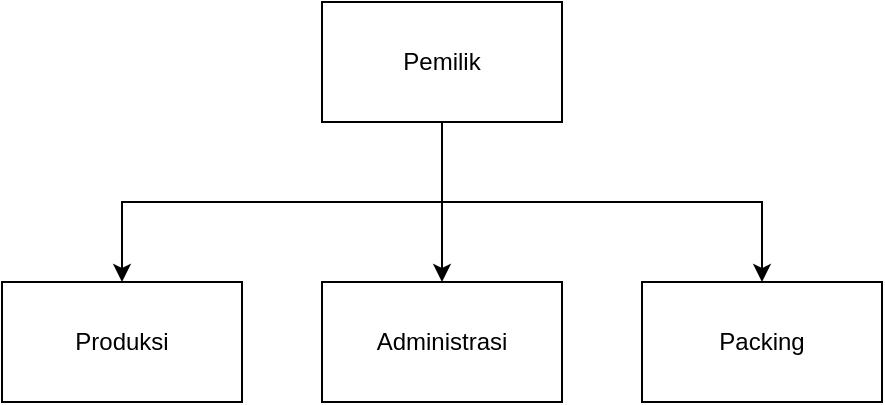<mxfile version="21.1.1" type="github" pages="9">
  <diagram id="vZDnFSC2D1tyNz5heUoH" name="Struktur Organisasi">
    <mxGraphModel dx="794" dy="430" grid="1" gridSize="10" guides="1" tooltips="1" connect="1" arrows="1" fold="1" page="1" pageScale="1" pageWidth="827" pageHeight="1169" math="0" shadow="0">
      <root>
        <mxCell id="0" />
        <mxCell id="1" parent="0" />
        <mxCell id="NtW4UVM6Oo5TbCVGNBI4-8" value="" style="group" parent="1" vertex="1" connectable="0">
          <mxGeometry x="200" y="100" width="440" height="200" as="geometry" />
        </mxCell>
        <mxCell id="NtW4UVM6Oo5TbCVGNBI4-1" value="Pemilik" style="rounded=0;whiteSpace=wrap;html=1;" parent="NtW4UVM6Oo5TbCVGNBI4-8" vertex="1">
          <mxGeometry x="160" width="120" height="60" as="geometry" />
        </mxCell>
        <mxCell id="NtW4UVM6Oo5TbCVGNBI4-2" value="Produksi" style="rounded=0;whiteSpace=wrap;html=1;" parent="NtW4UVM6Oo5TbCVGNBI4-8" vertex="1">
          <mxGeometry y="140" width="120" height="60" as="geometry" />
        </mxCell>
        <mxCell id="NtW4UVM6Oo5TbCVGNBI4-5" style="edgeStyle=orthogonalEdgeStyle;rounded=0;orthogonalLoop=1;jettySize=auto;html=1;entryX=0.5;entryY=0;entryDx=0;entryDy=0;exitX=0.5;exitY=1;exitDx=0;exitDy=0;" parent="NtW4UVM6Oo5TbCVGNBI4-8" source="NtW4UVM6Oo5TbCVGNBI4-1" target="NtW4UVM6Oo5TbCVGNBI4-2" edge="1">
          <mxGeometry relative="1" as="geometry" />
        </mxCell>
        <mxCell id="NtW4UVM6Oo5TbCVGNBI4-3" value="Administrasi" style="rounded=0;whiteSpace=wrap;html=1;" parent="NtW4UVM6Oo5TbCVGNBI4-8" vertex="1">
          <mxGeometry x="160" y="140" width="120" height="60" as="geometry" />
        </mxCell>
        <mxCell id="NtW4UVM6Oo5TbCVGNBI4-7" style="edgeStyle=orthogonalEdgeStyle;rounded=0;orthogonalLoop=1;jettySize=auto;html=1;entryX=0.5;entryY=0;entryDx=0;entryDy=0;" parent="NtW4UVM6Oo5TbCVGNBI4-8" source="NtW4UVM6Oo5TbCVGNBI4-1" target="NtW4UVM6Oo5TbCVGNBI4-3" edge="1">
          <mxGeometry relative="1" as="geometry" />
        </mxCell>
        <mxCell id="NtW4UVM6Oo5TbCVGNBI4-4" value="Packing" style="rounded=0;whiteSpace=wrap;html=1;" parent="NtW4UVM6Oo5TbCVGNBI4-8" vertex="1">
          <mxGeometry x="320" y="140" width="120" height="60" as="geometry" />
        </mxCell>
        <mxCell id="NtW4UVM6Oo5TbCVGNBI4-6" style="edgeStyle=orthogonalEdgeStyle;rounded=0;orthogonalLoop=1;jettySize=auto;html=1;entryX=0.5;entryY=0;entryDx=0;entryDy=0;exitX=0.5;exitY=1;exitDx=0;exitDy=0;" parent="NtW4UVM6Oo5TbCVGNBI4-8" source="NtW4UVM6Oo5TbCVGNBI4-1" target="NtW4UVM6Oo5TbCVGNBI4-4" edge="1">
          <mxGeometry relative="1" as="geometry" />
        </mxCell>
      </root>
    </mxGraphModel>
  </diagram>
  <diagram id="I13PKE1mZXMd4a5WuQXT" name="Penuruna Proses DFD Diagram Konteks">
    <mxGraphModel dx="588" dy="319" grid="0" gridSize="10" guides="1" tooltips="1" connect="1" arrows="1" fold="1" page="1" pageScale="1" pageWidth="827" pageHeight="1169" math="0" shadow="0">
      <root>
        <mxCell id="0" />
        <mxCell id="1" parent="0" />
        <mxCell id="O8-TtTMgKWnuIa0H3qDl-1" value="" style="group" parent="1" vertex="1" connectable="0">
          <mxGeometry x="10" y="10" width="640" height="160" as="geometry" />
        </mxCell>
        <mxCell id="dQY2ZAdLduWvROu6Bdux-6" value="&lt;h1&gt;Penjualan&lt;/h1&gt;&lt;p&gt;&lt;br&gt;&lt;/p&gt;&lt;p&gt;Sistem ini terdapat 1 proses utama yang akan di turunkan menjadi 3 proses &lt;b&gt;Pencatatan Laporan, Transaksi, Pengiriman.&lt;/b&gt;&lt;/p&gt;" style="text;html=1;strokeColor=none;fillColor=none;spacing=5;spacingTop=-20;whiteSpace=wrap;overflow=hidden;rounded=0;" parent="O8-TtTMgKWnuIa0H3qDl-1" vertex="1">
          <mxGeometry width="160" height="160" as="geometry" />
        </mxCell>
        <mxCell id="dQY2ZAdLduWvROu6Bdux-8" value="&lt;h1&gt;Transaksi Penjualan&lt;/h1&gt;&lt;div&gt;Level 0 &lt;b&gt;Transaksi Penjualan&lt;/b&gt; di turunkan ke level 1 Proses 1 yaitu :&amp;nbsp;&lt;b style=&quot;border-color: var(--border-color);&quot;&gt;Transaksi, Pembuatan Nota.&lt;/b&gt;&lt;br&gt;&lt;/div&gt;" style="text;html=1;strokeColor=none;fillColor=none;spacing=5;spacingTop=-20;whiteSpace=wrap;overflow=hidden;rounded=0;" parent="O8-TtTMgKWnuIa0H3qDl-1" vertex="1">
          <mxGeometry x="160" width="160" height="160" as="geometry" />
        </mxCell>
        <mxCell id="dQY2ZAdLduWvROu6Bdux-9" value="&lt;h1&gt;Pengiriman&lt;/h1&gt;&lt;div&gt;&lt;br&gt;&lt;/div&gt;&lt;div&gt;&lt;br&gt;&lt;/div&gt;&lt;div&gt;Level 0&amp;nbsp;&lt;b style=&quot;border-color: var(--border-color);&quot;&gt;Pengiriman&lt;/b&gt;&amp;nbsp;di turunkan ke level 1 Proses 2 yaitu :&amp;nbsp;&lt;b style=&quot;border-color: var(--border-color);&quot;&gt;Pembuatan Resi, Pengiriman.&lt;/b&gt;&lt;br&gt;&lt;/div&gt;" style="text;html=1;strokeColor=none;fillColor=none;spacing=5;spacingTop=-20;whiteSpace=wrap;overflow=hidden;rounded=0;" parent="O8-TtTMgKWnuIa0H3qDl-1" vertex="1">
          <mxGeometry x="320" width="160" height="160" as="geometry" />
        </mxCell>
        <mxCell id="dQY2ZAdLduWvROu6Bdux-12" value="&lt;h1 style=&quot;border-color: var(--border-color);&quot;&gt;Pencatatan Laporan&lt;/h1&gt;&lt;h1&gt;&lt;p style=&quot;border-color: var(--border-color); font-size: 12px; font-weight: 400;&quot;&gt;Level 0&amp;nbsp;&lt;b style=&quot;border-color: var(--border-color);&quot;&gt;Pencatanan Laporan&lt;/b&gt;&amp;nbsp;di turunkan ke level 1 Proses 3 yaitu :&amp;nbsp;&lt;b style=&quot;border-color: var(--border-color);&quot;&gt;Pendataan Bulanan.&lt;/b&gt;&lt;/p&gt;&lt;/h1&gt;" style="text;html=1;strokeColor=none;fillColor=none;spacing=5;spacingTop=-20;whiteSpace=wrap;overflow=hidden;rounded=0;" parent="O8-TtTMgKWnuIa0H3qDl-1" vertex="1">
          <mxGeometry x="480" width="160" height="160" as="geometry" />
        </mxCell>
        <mxCell id="dQY2ZAdLduWvROu6Bdux-42" value="&lt;h1&gt;Diagram Context&lt;/h1&gt;&lt;p&gt;Have a 4 Entity &lt;b&gt;End-User, Admin, Courier, Owner&lt;/b&gt;.&amp;nbsp;&lt;/p&gt;&lt;p&gt;&lt;b&gt;End-User &lt;/b&gt;have 2 ways data it&#39;s 1th Input and 2th Output&lt;/p&gt;&lt;p&gt;&lt;b&gt;Admin &lt;/b&gt;have a 1th Input and 2th Output.&lt;/p&gt;&lt;p&gt;&lt;b&gt;Ekspedisi&lt;/b&gt;&amp;nbsp;only receive a Resi&lt;/p&gt;&lt;p&gt;&lt;b&gt;Owner &lt;/b&gt;1th Output.&lt;/p&gt;" style="text;html=1;strokeColor=none;fillColor=none;spacing=5;spacingTop=-20;whiteSpace=wrap;overflow=hidden;rounded=0;" parent="1" vertex="1">
          <mxGeometry x="10" y="530" width="160" height="280" as="geometry" />
        </mxCell>
        <mxCell id="dQY2ZAdLduWvROu6Bdux-44" value="&lt;h1&gt;End-user&lt;/h1&gt;&lt;p&gt;User send request order and then receive Nota&lt;/p&gt;&lt;h1 style=&quot;border-color: var(--border-color);&quot;&gt;Admin&lt;/h1&gt;&lt;p style=&quot;border-color: var(--border-color);&quot;&gt;Admin send a Resi, Nota , and Report, and receive a Order&lt;/p&gt;&lt;h1 style=&quot;border-color: var(--border-color);&quot;&gt;Ekspedisi&lt;/h1&gt;&lt;p style=&quot;border-color: var(--border-color);&quot;&gt;Courier receive a resi&lt;/p&gt;&lt;h1 style=&quot;border-color: var(--border-color);&quot;&gt;Owner&lt;/h1&gt;&lt;p style=&quot;border-color: var(--border-color);&quot;&gt;Receive Report and Input Employes&lt;/p&gt;" style="text;html=1;strokeColor=none;fillColor=none;spacing=5;spacingTop=-20;whiteSpace=wrap;overflow=hidden;rounded=0;" parent="1" vertex="1">
          <mxGeometry x="170" y="530" width="160" height="360" as="geometry" />
        </mxCell>
        <mxCell id="dQY2ZAdLduWvROu6Bdux-14" value="Penuruan&amp;nbsp; Proses DFD Level" style="text;html=1;strokeColor=none;fillColor=none;align=center;verticalAlign=middle;whiteSpace=wrap;rounded=0;" parent="1" vertex="1">
          <mxGeometry x="288.667" y="490" width="202.667" height="40" as="geometry" />
        </mxCell>
        <mxCell id="dQY2ZAdLduWvROu6Bdux-16" value="" style="line;strokeWidth=2;html=1;" parent="1" vertex="1">
          <mxGeometry x="30.267" y="250" width="689.067" height="10" as="geometry" />
        </mxCell>
        <mxCell id="dQY2ZAdLduWvROu6Bdux-17" value="Level 0" style="text;html=1;strokeColor=none;fillColor=none;align=center;verticalAlign=middle;whiteSpace=wrap;rounded=0;" parent="1" vertex="1">
          <mxGeometry x="10" y="210" width="81.067" height="40" as="geometry" />
        </mxCell>
        <mxCell id="dQY2ZAdLduWvROu6Bdux-18" value="0&lt;br style=&quot;border-color: var(--border-color);&quot;&gt;&lt;br style=&quot;border-color: var(--border-color);&quot;&gt;SI E_C" style="ellipse;whiteSpace=wrap;html=1;" parent="1" vertex="1">
          <mxGeometry x="334.267" y="170" width="121.6" height="80" as="geometry" />
        </mxCell>
        <mxCell id="dQY2ZAdLduWvROu6Bdux-19" value="1&lt;br style=&quot;border-color: var(--border-color);&quot;&gt;&lt;br style=&quot;border-color: var(--border-color);&quot;&gt;TRX_Sales" style="ellipse;whiteSpace=wrap;html=1;" parent="1" vertex="1">
          <mxGeometry x="80.933" y="290" width="121.6" height="80" as="geometry" />
        </mxCell>
        <mxCell id="dQY2ZAdLduWvROu6Bdux-20" style="edgeStyle=orthogonalEdgeStyle;rounded=0;orthogonalLoop=1;jettySize=auto;html=1;entryX=0.5;entryY=0;entryDx=0;entryDy=0;exitX=0.5;exitY=1;exitDx=0;exitDy=0;" parent="1" source="dQY2ZAdLduWvROu6Bdux-18" target="dQY2ZAdLduWvROu6Bdux-19" edge="1">
          <mxGeometry relative="1" as="geometry" />
        </mxCell>
        <mxCell id="dQY2ZAdLduWvROu6Bdux-22" value="2&lt;br style=&quot;border-color: var(--border-color);&quot;&gt;&lt;br style=&quot;border-color: var(--border-color);&quot;&gt;Distribute" style="ellipse;whiteSpace=wrap;html=1;" parent="1" vertex="1">
          <mxGeometry x="334.267" y="290" width="121.6" height="80" as="geometry" />
        </mxCell>
        <mxCell id="dQY2ZAdLduWvROu6Bdux-23" style="edgeStyle=orthogonalEdgeStyle;rounded=0;orthogonalLoop=1;jettySize=auto;html=1;entryX=0.5;entryY=0;entryDx=0;entryDy=0;" parent="1" source="dQY2ZAdLduWvROu6Bdux-18" target="dQY2ZAdLduWvROu6Bdux-22" edge="1">
          <mxGeometry relative="1" as="geometry" />
        </mxCell>
        <mxCell id="dQY2ZAdLduWvROu6Bdux-24" value="3&lt;br style=&quot;border-color: var(--border-color);&quot;&gt;&lt;br style=&quot;border-color: var(--border-color);&quot;&gt;Reporting" style="ellipse;whiteSpace=wrap;html=1;" parent="1" vertex="1">
          <mxGeometry x="587.6" y="290" width="121.6" height="80" as="geometry" />
        </mxCell>
        <mxCell id="dQY2ZAdLduWvROu6Bdux-25" style="edgeStyle=orthogonalEdgeStyle;rounded=0;orthogonalLoop=1;jettySize=auto;html=1;entryX=0.5;entryY=0;entryDx=0;entryDy=0;exitX=0.5;exitY=1;exitDx=0;exitDy=0;" parent="1" source="dQY2ZAdLduWvROu6Bdux-18" target="dQY2ZAdLduWvROu6Bdux-24" edge="1">
          <mxGeometry relative="1" as="geometry" />
        </mxCell>
        <mxCell id="dQY2ZAdLduWvROu6Bdux-26" value="" style="line;strokeWidth=2;html=1;" parent="1" vertex="1">
          <mxGeometry x="30.267" y="370" width="689.067" height="10.63" as="geometry" />
        </mxCell>
        <mxCell id="dQY2ZAdLduWvROu6Bdux-27" value="Level 1" style="text;html=1;strokeColor=none;fillColor=none;align=center;verticalAlign=middle;whiteSpace=wrap;rounded=0;" parent="1" vertex="1">
          <mxGeometry x="10" y="330" width="81.067" height="40" as="geometry" />
        </mxCell>
        <mxCell id="dQY2ZAdLduWvROu6Bdux-28" value="1.1&lt;br style=&quot;border-color: var(--border-color);&quot;&gt;&lt;br style=&quot;border-color: var(--border-color);&quot;&gt;Transaction" style="ellipse;whiteSpace=wrap;html=1;" parent="1" vertex="1">
          <mxGeometry x="20.133" y="410" width="121.6" height="80" as="geometry" />
        </mxCell>
        <mxCell id="dQY2ZAdLduWvROu6Bdux-30" style="edgeStyle=orthogonalEdgeStyle;rounded=0;orthogonalLoop=1;jettySize=auto;html=1;entryX=0.5;entryY=0;entryDx=0;entryDy=0;" parent="1" source="dQY2ZAdLduWvROu6Bdux-19" target="dQY2ZAdLduWvROu6Bdux-28" edge="1">
          <mxGeometry relative="1" as="geometry" />
        </mxCell>
        <mxCell id="dQY2ZAdLduWvROu6Bdux-29" value="1.2&lt;br style=&quot;border-color: var(--border-color);&quot;&gt;&lt;br style=&quot;border-color: var(--border-color);&quot;&gt;Data Transaction" style="ellipse;whiteSpace=wrap;html=1;" parent="1" vertex="1">
          <mxGeometry x="141.733" y="410" width="121.6" height="80" as="geometry" />
        </mxCell>
        <mxCell id="dQY2ZAdLduWvROu6Bdux-31" style="edgeStyle=orthogonalEdgeStyle;rounded=0;orthogonalLoop=1;jettySize=auto;html=1;entryX=0.5;entryY=0;entryDx=0;entryDy=0;" parent="1" source="dQY2ZAdLduWvROu6Bdux-19" target="dQY2ZAdLduWvROu6Bdux-29" edge="1">
          <mxGeometry relative="1" as="geometry" />
        </mxCell>
        <mxCell id="dQY2ZAdLduWvROu6Bdux-32" value="2.1&lt;br style=&quot;border-color: var(--border-color);&quot;&gt;&lt;br style=&quot;border-color: var(--border-color);&quot;&gt;Resi" style="ellipse;whiteSpace=wrap;html=1;" parent="1" vertex="1">
          <mxGeometry x="273.467" y="410" width="121.6" height="80" as="geometry" />
        </mxCell>
        <mxCell id="dQY2ZAdLduWvROu6Bdux-34" style="edgeStyle=orthogonalEdgeStyle;rounded=0;orthogonalLoop=1;jettySize=auto;html=1;entryX=0.5;entryY=0;entryDx=0;entryDy=0;" parent="1" source="dQY2ZAdLduWvROu6Bdux-22" target="dQY2ZAdLduWvROu6Bdux-32" edge="1">
          <mxGeometry relative="1" as="geometry" />
        </mxCell>
        <mxCell id="dQY2ZAdLduWvROu6Bdux-33" value="2.2&lt;br style=&quot;border-color: var(--border-color);&quot;&gt;&lt;br style=&quot;border-color: var(--border-color);&quot;&gt;Delivering" style="ellipse;whiteSpace=wrap;html=1;" parent="1" vertex="1">
          <mxGeometry x="395.067" y="410" width="121.6" height="80" as="geometry" />
        </mxCell>
        <mxCell id="dQY2ZAdLduWvROu6Bdux-35" style="edgeStyle=orthogonalEdgeStyle;rounded=0;orthogonalLoop=1;jettySize=auto;html=1;entryX=0.5;entryY=0;entryDx=0;entryDy=0;" parent="1" source="dQY2ZAdLduWvROu6Bdux-22" target="dQY2ZAdLduWvROu6Bdux-33" edge="1">
          <mxGeometry relative="1" as="geometry" />
        </mxCell>
        <mxCell id="dQY2ZAdLduWvROu6Bdux-36" value="3.1&lt;br style=&quot;border-color: var(--border-color);&quot;&gt;&lt;br style=&quot;border-color: var(--border-color);&quot;&gt;Monthly Report" style="ellipse;whiteSpace=wrap;html=1;" parent="1" vertex="1">
          <mxGeometry x="588.0" y="410" width="121.6" height="80" as="geometry" />
        </mxCell>
        <mxCell id="dQY2ZAdLduWvROu6Bdux-38" style="edgeStyle=orthogonalEdgeStyle;rounded=0;orthogonalLoop=1;jettySize=auto;html=1;entryX=0.5;entryY=0;entryDx=0;entryDy=0;" parent="1" source="dQY2ZAdLduWvROu6Bdux-24" target="dQY2ZAdLduWvROu6Bdux-36" edge="1">
          <mxGeometry relative="1" as="geometry" />
        </mxCell>
        <mxCell id="QMAEQozrwWkS0KzV3QtZ-8" value="" style="group" parent="1" vertex="1" connectable="0">
          <mxGeometry x="350" y="540" width="440" height="384" as="geometry" />
        </mxCell>
        <mxCell id="QMAEQozrwWkS0KzV3QtZ-7" value="" style="group" parent="QMAEQozrwWkS0KzV3QtZ-8" vertex="1" connectable="0">
          <mxGeometry width="440" height="344" as="geometry" />
        </mxCell>
        <mxCell id="dQY2ZAdLduWvROu6Bdux-45" value="0&lt;br&gt;&lt;br&gt;Sistem Informasi Penjualan&lt;br&gt;" style="ellipse;whiteSpace=wrap;html=1;aspect=fixed;" parent="QMAEQozrwWkS0KzV3QtZ-7" vertex="1">
          <mxGeometry x="169" y="104" width="91" height="91" as="geometry" />
        </mxCell>
        <mxCell id="dQY2ZAdLduWvROu6Bdux-50" style="edgeStyle=orthogonalEdgeStyle;rounded=0;orthogonalLoop=1;jettySize=auto;html=1;entryX=0.5;entryY=0;entryDx=0;entryDy=0;" parent="QMAEQozrwWkS0KzV3QtZ-7" target="dQY2ZAdLduWvROu6Bdux-45" edge="1">
          <mxGeometry relative="1" as="geometry">
            <mxPoint x="100" y="24" as="sourcePoint" />
          </mxGeometry>
        </mxCell>
        <mxCell id="dQY2ZAdLduWvROu6Bdux-52" value="Mengirimkan Pesanan" style="edgeLabel;html=1;align=center;verticalAlign=middle;resizable=0;points=[];" parent="dQY2ZAdLduWvROu6Bdux-50" vertex="1" connectable="0">
          <mxGeometry x="-0.173" relative="1" as="geometry">
            <mxPoint x="-21" y="-10" as="offset" />
          </mxGeometry>
        </mxCell>
        <mxCell id="dQY2ZAdLduWvROu6Bdux-51" style="edgeStyle=orthogonalEdgeStyle;rounded=0;orthogonalLoop=1;jettySize=auto;html=1;entryX=1;entryY=0.75;entryDx=0;entryDy=0;" parent="QMAEQozrwWkS0KzV3QtZ-7" edge="1">
          <mxGeometry relative="1" as="geometry">
            <Array as="points">
              <mxPoint x="182" y="44" />
            </Array>
            <mxPoint x="182" y="117" as="sourcePoint" />
            <mxPoint x="100" y="44" as="targetPoint" />
          </mxGeometry>
        </mxCell>
        <mxCell id="dQY2ZAdLduWvROu6Bdux-56" style="edgeStyle=orthogonalEdgeStyle;rounded=0;orthogonalLoop=1;jettySize=auto;html=1;" parent="QMAEQozrwWkS0KzV3QtZ-7" target="dQY2ZAdLduWvROu6Bdux-45" edge="1">
          <mxGeometry relative="1" as="geometry">
            <Array as="points">
              <mxPoint x="290" y="24" />
              <mxPoint x="290" y="116" />
            </Array>
            <mxPoint x="340" y="24" as="sourcePoint" />
          </mxGeometry>
        </mxCell>
        <mxCell id="dQY2ZAdLduWvROu6Bdux-57" style="edgeStyle=orthogonalEdgeStyle;rounded=0;orthogonalLoop=1;jettySize=auto;html=1;" parent="QMAEQozrwWkS0KzV3QtZ-7" target="dQY2ZAdLduWvROu6Bdux-45" edge="1">
          <mxGeometry relative="1" as="geometry">
            <mxPoint x="300" y="164" as="targetPoint" />
            <Array as="points">
              <mxPoint x="320" y="44" />
              <mxPoint x="320" y="133" />
            </Array>
            <mxPoint x="340" y="44" as="sourcePoint" />
          </mxGeometry>
        </mxCell>
        <mxCell id="dQY2ZAdLduWvROu6Bdux-59" style="edgeStyle=orthogonalEdgeStyle;rounded=0;orthogonalLoop=1;jettySize=auto;html=1;entryX=0.5;entryY=1;entryDx=0;entryDy=0;" parent="QMAEQozrwWkS0KzV3QtZ-7" source="dQY2ZAdLduWvROu6Bdux-45" target="QMAEQozrwWkS0KzV3QtZ-2" edge="1">
          <mxGeometry relative="1" as="geometry">
            <mxPoint x="380" y="64" as="targetPoint" />
          </mxGeometry>
        </mxCell>
        <mxCell id="dQY2ZAdLduWvROu6Bdux-64" style="edgeStyle=orthogonalEdgeStyle;rounded=0;orthogonalLoop=1;jettySize=auto;html=1;entryX=0.5;entryY=0;entryDx=0;entryDy=0;" parent="QMAEQozrwWkS0KzV3QtZ-7" source="dQY2ZAdLduWvROu6Bdux-45" target="QMAEQozrwWkS0KzV3QtZ-3" edge="1">
          <mxGeometry relative="1" as="geometry">
            <mxPoint x="60" y="224" as="targetPoint" />
          </mxGeometry>
        </mxCell>
        <mxCell id="dQY2ZAdLduWvROu6Bdux-53" value="Menerima &lt;br&gt;Nota" style="edgeLabel;html=1;align=center;verticalAlign=middle;resizable=0;points=[];" parent="QMAEQozrwWkS0KzV3QtZ-7" vertex="1" connectable="0">
          <mxGeometry x="141.337" y="62.999" as="geometry">
            <mxPoint x="2" as="offset" />
          </mxGeometry>
        </mxCell>
        <mxCell id="dQY2ZAdLduWvROu6Bdux-61" value="Nota" style="edgeLabel;html=1;align=center;verticalAlign=middle;resizable=0;points=[];" parent="QMAEQozrwWkS0KzV3QtZ-7" vertex="1" connectable="0">
          <mxGeometry x="300.001" y="14.0" as="geometry">
            <mxPoint x="-2" y="-1" as="offset" />
          </mxGeometry>
        </mxCell>
        <mxCell id="dQY2ZAdLduWvROu6Bdux-62" value="Resi" style="edgeLabel;html=1;align=center;verticalAlign=middle;resizable=0;points=[];" parent="QMAEQozrwWkS0KzV3QtZ-7" vertex="1" connectable="0">
          <mxGeometry x="309.996" y="34" as="geometry" />
        </mxCell>
        <mxCell id="dQY2ZAdLduWvROu6Bdux-63" value="Menerima &lt;br&gt;Pesanan" style="edgeLabel;html=1;align=center;verticalAlign=middle;resizable=0;points=[];" parent="QMAEQozrwWkS0KzV3QtZ-7" vertex="1" connectable="0">
          <mxGeometry x="359.197" y="93.999" as="geometry" />
        </mxCell>
        <mxCell id="dQY2ZAdLduWvROu6Bdux-65" value="Menerima Resi" style="edgeLabel;html=1;align=center;verticalAlign=middle;resizable=0;points=[];" parent="QMAEQozrwWkS0KzV3QtZ-7" vertex="1" connectable="0">
          <mxGeometry x="120.997" y="136.999" as="geometry" />
        </mxCell>
        <mxCell id="dQY2ZAdLduWvROu6Bdux-70" value="Menerima Laporan" style="edgeLabel;html=1;align=center;verticalAlign=middle;resizable=0;points=[];" parent="QMAEQozrwWkS0KzV3QtZ-7" vertex="1" connectable="0">
          <mxGeometry x="299.997" y="183.999" as="geometry" />
        </mxCell>
        <mxCell id="QMAEQozrwWkS0KzV3QtZ-1" value="Pelanggan" style="html=1;dashed=0;whiteSpace=wrap;" parent="QMAEQozrwWkS0KzV3QtZ-7" vertex="1">
          <mxGeometry y="9" width="100" height="50" as="geometry" />
        </mxCell>
        <mxCell id="QMAEQozrwWkS0KzV3QtZ-6" style="edgeStyle=orthogonalEdgeStyle;rounded=0;orthogonalLoop=1;jettySize=auto;html=1;entryX=1;entryY=0;entryDx=0;entryDy=0;" parent="QMAEQozrwWkS0KzV3QtZ-7" source="QMAEQozrwWkS0KzV3QtZ-2" target="dQY2ZAdLduWvROu6Bdux-45" edge="1">
          <mxGeometry relative="1" as="geometry">
            <Array as="points">
              <mxPoint x="247" y="1" />
            </Array>
          </mxGeometry>
        </mxCell>
        <mxCell id="QMAEQozrwWkS0KzV3QtZ-2" value="Admin" style="html=1;dashed=0;whiteSpace=wrap;" parent="QMAEQozrwWkS0KzV3QtZ-7" vertex="1">
          <mxGeometry x="340" width="100" height="50" as="geometry" />
        </mxCell>
        <mxCell id="QMAEQozrwWkS0KzV3QtZ-3" value="Ekspedisi" style="html=1;dashed=0;whiteSpace=wrap;" parent="QMAEQozrwWkS0KzV3QtZ-7" vertex="1">
          <mxGeometry x="14" y="224" width="100" height="50" as="geometry" />
        </mxCell>
        <mxCell id="QMAEQozrwWkS0KzV3QtZ-4" value="Pemilik" style="html=1;dashed=0;whiteSpace=wrap;" parent="QMAEQozrwWkS0KzV3QtZ-7" vertex="1">
          <mxGeometry x="327" y="224" width="100" height="50" as="geometry" />
        </mxCell>
        <mxCell id="QMAEQozrwWkS0KzV3QtZ-5" style="edgeStyle=orthogonalEdgeStyle;rounded=0;orthogonalLoop=1;jettySize=auto;html=1;entryX=0.5;entryY=0;entryDx=0;entryDy=0;" parent="QMAEQozrwWkS0KzV3QtZ-7" source="dQY2ZAdLduWvROu6Bdux-45" target="QMAEQozrwWkS0KzV3QtZ-4" edge="1">
          <mxGeometry relative="1" as="geometry">
            <Array as="points">
              <mxPoint x="377" y="170" />
            </Array>
          </mxGeometry>
        </mxCell>
        <mxCell id="pipowN6Mj_CkzuDQaupH-1" value="Diagram Konteks" style="text;html=1;strokeColor=none;fillColor=none;align=center;verticalAlign=middle;whiteSpace=wrap;rounded=0;" parent="QMAEQozrwWkS0KzV3QtZ-8" vertex="1">
          <mxGeometry x="120" y="344" width="200" height="40" as="geometry" />
        </mxCell>
      </root>
    </mxGraphModel>
  </diagram>
  <diagram id="ABnR_jGjSwIsnpr0OpVW" name="DFD Level 0">
    <mxGraphModel dx="794" dy="430" grid="1" gridSize="10" guides="1" tooltips="1" connect="1" arrows="1" fold="1" page="1" pageScale="1" pageWidth="827" pageHeight="1169" math="0" shadow="0">
      <root>
        <mxCell id="0" />
        <mxCell id="1" parent="0" />
        <mxCell id="XoDi6OrPEwNPDn5wzeyu-2" value="" style="group" parent="1" vertex="1" connectable="0">
          <mxGeometry x="98.5" y="31" width="631" height="490" as="geometry" />
        </mxCell>
        <mxCell id="KEuydAWo4O1KNZe7UL_4-24" value="DFD Level 0" style="text;html=1;strokeColor=none;fillColor=none;align=center;verticalAlign=middle;whiteSpace=wrap;rounded=0;" parent="XoDi6OrPEwNPDn5wzeyu-2" vertex="1">
          <mxGeometry x="215.5" width="200" height="40" as="geometry" />
        </mxCell>
        <mxCell id="XoDi6OrPEwNPDn5wzeyu-1" value="" style="group" parent="XoDi6OrPEwNPDn5wzeyu-2" vertex="1" connectable="0">
          <mxGeometry y="40" width="631" height="450" as="geometry" />
        </mxCell>
        <mxCell id="HyXj5aqczN33VgsK98Ol-1" value="Pelanggan" style="rounded=1;whiteSpace=wrap;html=1;" parent="XoDi6OrPEwNPDn5wzeyu-1" vertex="1">
          <mxGeometry width="120" height="60" as="geometry" />
        </mxCell>
        <mxCell id="YRmlEpopyIndNr86LiCC-8" style="edgeStyle=orthogonalEdgeStyle;rounded=0;orthogonalLoop=1;jettySize=auto;html=1;entryX=0.5;entryY=1;entryDx=0;entryDy=0;" parent="XoDi6OrPEwNPDn5wzeyu-1" source="KJIFg-7Iyzti5cxEmiOq-1" target="HyXj5aqczN33VgsK98Ol-1" edge="1">
          <mxGeometry relative="1" as="geometry">
            <mxPoint x="80" y="70" as="targetPoint" />
          </mxGeometry>
        </mxCell>
        <mxCell id="KJIFg-7Iyzti5cxEmiOq-1" value="1&lt;br&gt;&lt;br&gt;Transaksi Penjualan&lt;br&gt;&lt;br&gt;" style="ellipse;whiteSpace=wrap;html=1;" parent="XoDi6OrPEwNPDn5wzeyu-1" vertex="1">
          <mxGeometry x="230" y="50" width="120" height="80" as="geometry" />
        </mxCell>
        <mxCell id="YRmlEpopyIndNr86LiCC-1" style="edgeStyle=orthogonalEdgeStyle;rounded=0;orthogonalLoop=1;jettySize=auto;html=1;entryX=0.5;entryY=0;entryDx=0;entryDy=0;exitX=1;exitY=0.5;exitDx=0;exitDy=0;" parent="XoDi6OrPEwNPDn5wzeyu-1" source="HyXj5aqczN33VgsK98Ol-1" target="KJIFg-7Iyzti5cxEmiOq-1" edge="1">
          <mxGeometry relative="1" as="geometry">
            <mxPoint x="120" y="30" as="sourcePoint" />
          </mxGeometry>
        </mxCell>
        <mxCell id="YRmlEpopyIndNr86LiCC-2" value="Mengirimkan Pesanan" style="text;html=1;strokeColor=none;fillColor=none;align=center;verticalAlign=middle;whiteSpace=wrap;rounded=0;" parent="XoDi6OrPEwNPDn5wzeyu-1" vertex="1">
          <mxGeometry x="130" y="10" width="130" height="20" as="geometry" />
        </mxCell>
        <mxCell id="YRmlEpopyIndNr86LiCC-4" value="Data Pemesan, Harga, Barang&amp;nbsp;" style="text;html=1;strokeColor=none;fillColor=none;align=center;verticalAlign=middle;whiteSpace=wrap;rounded=0;" parent="XoDi6OrPEwNPDn5wzeyu-1" vertex="1">
          <mxGeometry x="344" y="64" width="110" height="20" as="geometry" />
        </mxCell>
        <mxCell id="YRmlEpopyIndNr86LiCC-9" value="Menerima Nota" style="text;html=1;strokeColor=none;fillColor=none;align=center;verticalAlign=middle;whiteSpace=wrap;rounded=0;" parent="XoDi6OrPEwNPDn5wzeyu-1" vertex="1">
          <mxGeometry x="100" y="92" width="100" height="18" as="geometry" />
        </mxCell>
        <mxCell id="YRmlEpopyIndNr86LiCC-3" style="edgeStyle=orthogonalEdgeStyle;rounded=0;orthogonalLoop=1;jettySize=auto;html=1;entryX=0;entryY=0.5;entryDx=0;entryDy=0;exitX=1;exitY=0.5;exitDx=0;exitDy=0;" parent="XoDi6OrPEwNPDn5wzeyu-1" source="KJIFg-7Iyzti5cxEmiOq-1" target="yUGlE7aNsaDL2kB9X1A--2" edge="1">
          <mxGeometry relative="1" as="geometry">
            <mxPoint x="450" y="90" as="targetPoint" />
            <Array as="points" />
          </mxGeometry>
        </mxCell>
        <mxCell id="7dB0UElcKl3l6SNTf9rS-3" value="2&lt;br&gt;&lt;br&gt;Pengiriman" style="ellipse;whiteSpace=wrap;html=1;" parent="XoDi6OrPEwNPDn5wzeyu-1" vertex="1">
          <mxGeometry x="230" y="160" width="120" height="80" as="geometry" />
        </mxCell>
        <mxCell id="4pRDWUAluVM_43xpZQxU-5" style="edgeStyle=orthogonalEdgeStyle;rounded=0;orthogonalLoop=1;jettySize=auto;html=1;entryX=0.5;entryY=0;entryDx=0;entryDy=0;" parent="XoDi6OrPEwNPDn5wzeyu-1" source="KJIFg-7Iyzti5cxEmiOq-1" target="7dB0UElcKl3l6SNTf9rS-3" edge="1">
          <mxGeometry relative="1" as="geometry" />
        </mxCell>
        <mxCell id="4pRDWUAluVM_43xpZQxU-1" style="edgeStyle=orthogonalEdgeStyle;rounded=0;orthogonalLoop=1;jettySize=auto;html=1;entryX=1;entryY=0.5;entryDx=0;entryDy=0;exitX=0;exitY=0.5;exitDx=0;exitDy=0;" parent="XoDi6OrPEwNPDn5wzeyu-1" source="HyXj5aqczN33VgsK98Ol-3" target="7dB0UElcKl3l6SNTf9rS-3" edge="1">
          <mxGeometry relative="1" as="geometry">
            <mxPoint x="490" y="200" as="sourcePoint" />
          </mxGeometry>
        </mxCell>
        <mxCell id="4pRDWUAluVM_43xpZQxU-3" style="edgeStyle=orthogonalEdgeStyle;rounded=0;orthogonalLoop=1;jettySize=auto;html=1;entryX=1;entryY=0.5;entryDx=0;entryDy=0;" parent="XoDi6OrPEwNPDn5wzeyu-1" source="7dB0UElcKl3l6SNTf9rS-3" target="HyXj5aqczN33VgsK98Ol-2" edge="1">
          <mxGeometry relative="1" as="geometry">
            <mxPoint x="120" y="200" as="targetPoint" />
          </mxGeometry>
        </mxCell>
        <mxCell id="4pRDWUAluVM_43xpZQxU-2" value="Resi Pengiriman, Barang" style="text;html=1;strokeColor=none;fillColor=none;align=center;verticalAlign=middle;whiteSpace=wrap;rounded=0;" parent="XoDi6OrPEwNPDn5wzeyu-1" vertex="1">
          <mxGeometry x="370" y="165" width="100" height="30" as="geometry" />
        </mxCell>
        <mxCell id="4pRDWUAluVM_43xpZQxU-4" value="Resi Pengiriman, Barang" style="text;html=1;strokeColor=none;fillColor=none;align=center;verticalAlign=middle;whiteSpace=wrap;rounded=0;" parent="XoDi6OrPEwNPDn5wzeyu-1" vertex="1">
          <mxGeometry x="131" y="175" width="100" height="20" as="geometry" />
        </mxCell>
        <mxCell id="4pRDWUAluVM_43xpZQxU-6" value="3&lt;br&gt;&lt;br&gt;Laporan Penjualan&lt;br&gt;" style="ellipse;whiteSpace=wrap;html=1;" parent="XoDi6OrPEwNPDn5wzeyu-1" vertex="1">
          <mxGeometry x="230" y="270" width="120" height="80" as="geometry" />
        </mxCell>
        <mxCell id="4pRDWUAluVM_43xpZQxU-7" style="edgeStyle=orthogonalEdgeStyle;rounded=0;orthogonalLoop=1;jettySize=auto;html=1;entryX=1;entryY=0.5;entryDx=0;entryDy=0;exitX=0.5;exitY=1;exitDx=0;exitDy=0;" parent="XoDi6OrPEwNPDn5wzeyu-1" source="HyXj5aqczN33VgsK98Ol-3" target="4pRDWUAluVM_43xpZQxU-6" edge="1">
          <mxGeometry relative="1" as="geometry">
            <mxPoint x="530" y="240" as="sourcePoint" />
          </mxGeometry>
        </mxCell>
        <mxCell id="4pRDWUAluVM_43xpZQxU-16" style="edgeStyle=orthogonalEdgeStyle;rounded=0;orthogonalLoop=1;jettySize=auto;html=1;entryX=0.5;entryY=0;entryDx=0;entryDy=0;" parent="XoDi6OrPEwNPDn5wzeyu-1" source="7dB0UElcKl3l6SNTf9rS-3" target="4pRDWUAluVM_43xpZQxU-6" edge="1">
          <mxGeometry relative="1" as="geometry" />
        </mxCell>
        <mxCell id="4pRDWUAluVM_43xpZQxU-8" value="Harga, Tanggal, Laba-Rugi" style="text;html=1;strokeColor=none;fillColor=none;align=center;verticalAlign=middle;whiteSpace=wrap;rounded=0;" parent="XoDi6OrPEwNPDn5wzeyu-1" vertex="1">
          <mxGeometry x="400" y="265" width="80" height="35" as="geometry" />
        </mxCell>
        <mxCell id="4pRDWUAluVM_43xpZQxU-17" value="Data Pemesan, Harga Barang" style="text;html=1;strokeColor=none;fillColor=none;align=center;verticalAlign=middle;whiteSpace=wrap;rounded=0;" parent="XoDi6OrPEwNPDn5wzeyu-1" vertex="1">
          <mxGeometry x="120" y="280" width="110" height="20" as="geometry" />
        </mxCell>
        <mxCell id="4pRDWUAluVM_43xpZQxU-19" style="edgeStyle=orthogonalEdgeStyle;rounded=0;orthogonalLoop=1;jettySize=auto;html=1;entryX=0;entryY=0.5;entryDx=0;entryDy=0;exitX=1;exitY=0.5;exitDx=0;exitDy=0;" parent="XoDi6OrPEwNPDn5wzeyu-1" source="yUGlE7aNsaDL2kB9X1A--1" target="4pRDWUAluVM_43xpZQxU-6" edge="1">
          <mxGeometry relative="1" as="geometry">
            <mxPoint x="100" y="310" as="sourcePoint" />
          </mxGeometry>
        </mxCell>
        <mxCell id="4pRDWUAluVM_43xpZQxU-22" style="edgeStyle=orthogonalEdgeStyle;rounded=0;orthogonalLoop=1;jettySize=auto;html=1;entryX=0.5;entryY=0;entryDx=0;entryDy=0;" parent="XoDi6OrPEwNPDn5wzeyu-1" source="4pRDWUAluVM_43xpZQxU-6" target="HyXj5aqczN33VgsK98Ol-4" edge="1">
          <mxGeometry relative="1" as="geometry">
            <mxPoint x="290.0" y="390" as="targetPoint" />
          </mxGeometry>
        </mxCell>
        <mxCell id="4pRDWUAluVM_43xpZQxU-23" value="Laporan Transaksi" style="text;html=1;strokeColor=none;fillColor=none;align=center;verticalAlign=middle;whiteSpace=wrap;rounded=0;" parent="XoDi6OrPEwNPDn5wzeyu-1" vertex="1">
          <mxGeometry x="230" y="356" width="60" height="20" as="geometry" />
        </mxCell>
        <mxCell id="HyXj5aqczN33VgsK98Ol-2" value="Ekspedisi" style="rounded=1;whiteSpace=wrap;html=1;" parent="XoDi6OrPEwNPDn5wzeyu-1" vertex="1">
          <mxGeometry y="170" width="120" height="60" as="geometry" />
        </mxCell>
        <mxCell id="HyXj5aqczN33VgsK98Ol-3" value="Admin" style="rounded=1;whiteSpace=wrap;html=1;" parent="XoDi6OrPEwNPDn5wzeyu-1" vertex="1">
          <mxGeometry x="511" y="170" width="120" height="60" as="geometry" />
        </mxCell>
        <mxCell id="HyXj5aqczN33VgsK98Ol-4" value="Pemilik" style="rounded=1;whiteSpace=wrap;html=1;" parent="XoDi6OrPEwNPDn5wzeyu-1" vertex="1">
          <mxGeometry x="230" y="390" width="120" height="60" as="geometry" />
        </mxCell>
        <mxCell id="yUGlE7aNsaDL2kB9X1A--1" value="Transaksi" style="html=1;dashed=0;whiteSpace=wrap;shape=partialRectangle;right=0;left=0;" parent="XoDi6OrPEwNPDn5wzeyu-1" vertex="1">
          <mxGeometry y="295" width="100" height="30" as="geometry" />
        </mxCell>
        <mxCell id="yUGlE7aNsaDL2kB9X1A--2" value="Transaksi" style="html=1;dashed=0;whiteSpace=wrap;shape=partialRectangle;right=0;left=0;" parent="XoDi6OrPEwNPDn5wzeyu-1" vertex="1">
          <mxGeometry x="451" y="75" width="100" height="30" as="geometry" />
        </mxCell>
        <mxCell id="7dB0UElcKl3l6SNTf9rS-1" style="edgeStyle=orthogonalEdgeStyle;rounded=0;orthogonalLoop=1;jettySize=auto;html=1;entryX=0.5;entryY=0;entryDx=0;entryDy=0;exitX=1;exitY=0.5;exitDx=0;exitDy=0;" parent="XoDi6OrPEwNPDn5wzeyu-1" source="yUGlE7aNsaDL2kB9X1A--2" target="HyXj5aqczN33VgsK98Ol-3" edge="1">
          <mxGeometry relative="1" as="geometry">
            <mxPoint x="510" y="90" as="sourcePoint" />
            <mxPoint x="530" y="160" as="targetPoint" />
          </mxGeometry>
        </mxCell>
      </root>
    </mxGraphModel>
  </diagram>
  <diagram id="rhrdwjFPXnlprTQQ8L2U" name="DFD Level 1">
    <mxGraphModel dx="779" dy="430" grid="1" gridSize="10" guides="1" tooltips="1" connect="1" arrows="1" fold="1" page="1" pageScale="1" pageWidth="827" pageHeight="1169" math="0" shadow="0">
      <root>
        <mxCell id="0" />
        <mxCell id="1" parent="0" />
        <mxCell id="R9qhSGhKQGjNIj6PrDMu-1" value="&lt;h1&gt;DFD Level 1&lt;/h1&gt;&lt;p&gt;Sub Level dari DFD Level 0 yang menjelaskan masing masing progres&lt;/p&gt;&lt;p&gt;&lt;b&gt;Level 1.1 &lt;/b&gt;Merupakan Proses terjadinya &lt;b&gt;Transaksi.&lt;/b&gt;&lt;/p&gt;&lt;p&gt;&lt;b&gt;Level 1.2 &lt;/b&gt;Merupakan Proses Pembuatan &lt;b&gt;Memasukan Data Transaksi.&lt;/b&gt;&lt;/p&gt;&lt;p&gt;&lt;b&gt;Level 2.1 &lt;/b&gt;Merupakan Proses Pembuatan &lt;b&gt;Resi.&lt;/b&gt;&lt;/p&gt;&lt;p&gt;&lt;b&gt;Level 2.2 &lt;/b&gt;Merupakan Proses &lt;b&gt;Pengiriman.&amp;nbsp;&lt;/b&gt;&lt;/p&gt;&lt;p&gt;&lt;b&gt;Level 3.1 &lt;/b&gt;Merupakan Proses &lt;b&gt;Pelaporan.&lt;/b&gt;&lt;/p&gt;" style="text;html=1;strokeColor=none;fillColor=none;spacing=5;spacingTop=-20;whiteSpace=wrap;overflow=hidden;rounded=0;" parent="1" vertex="1">
          <mxGeometry x="10" y="10" width="190" height="310" as="geometry" />
        </mxCell>
        <mxCell id="Qf7xl-TZmzO-TBtJTwF1-11" value="" style="group" parent="1" vertex="1" connectable="0">
          <mxGeometry x="200" y="10" width="586.5" height="280" as="geometry" />
        </mxCell>
        <mxCell id="Qf7xl-TZmzO-TBtJTwF1-9" value="" style="group" parent="Qf7xl-TZmzO-TBtJTwF1-11" vertex="1" connectable="0">
          <mxGeometry x="16.5" width="570" height="240" as="geometry" />
        </mxCell>
        <mxCell id="72X4NxJZXCnVqe7wdeM--1" value="Pelanggan" style="rounded=1;whiteSpace=wrap;html=1;" parent="Qf7xl-TZmzO-TBtJTwF1-9" vertex="1">
          <mxGeometry y="10" width="120" height="60" as="geometry" />
        </mxCell>
        <mxCell id="0fKWI_divH1z_IOHqKE7-3" style="edgeStyle=orthogonalEdgeStyle;rounded=0;orthogonalLoop=1;jettySize=auto;html=1;entryX=0.5;entryY=1;entryDx=0;entryDy=0;" parent="Qf7xl-TZmzO-TBtJTwF1-9" source="72X4NxJZXCnVqe7wdeM--2" target="72X4NxJZXCnVqe7wdeM--1" edge="1">
          <mxGeometry relative="1" as="geometry">
            <Array as="points">
              <mxPoint x="236" y="100" />
              <mxPoint x="60" y="100" />
            </Array>
          </mxGeometry>
        </mxCell>
        <mxCell id="72X4NxJZXCnVqe7wdeM--2" value="1.1&lt;br&gt;&lt;br&gt;Transaksi Pesanan" style="ellipse;whiteSpace=wrap;html=1;" parent="Qf7xl-TZmzO-TBtJTwF1-9" vertex="1">
          <mxGeometry x="220" width="120" height="80" as="geometry" />
        </mxCell>
        <mxCell id="UQJblrF1a1qHzG7Q93M--2" style="edgeStyle=orthogonalEdgeStyle;rounded=0;orthogonalLoop=1;jettySize=auto;html=1;entryX=0;entryY=0.5;entryDx=0;entryDy=0;" parent="Qf7xl-TZmzO-TBtJTwF1-9" source="72X4NxJZXCnVqe7wdeM--1" target="72X4NxJZXCnVqe7wdeM--2" edge="1">
          <mxGeometry relative="1" as="geometry" />
        </mxCell>
        <mxCell id="UQJblrF1a1qHzG7Q93M--3" value="Order Pesanan" style="text;html=1;strokeColor=none;fillColor=none;align=center;verticalAlign=middle;whiteSpace=wrap;rounded=0;" parent="Qf7xl-TZmzO-TBtJTwF1-9" vertex="1">
          <mxGeometry x="139.5" y="10" width="60" height="30" as="geometry" />
        </mxCell>
        <mxCell id="eaE1nBMhlK7kNDdiSe6R-1" style="edgeStyle=orthogonalEdgeStyle;rounded=0;orthogonalLoop=1;jettySize=auto;html=1;entryX=1;entryY=1;entryDx=0;entryDy=0;" parent="Qf7xl-TZmzO-TBtJTwF1-9" source="UQJblrF1a1qHzG7Q93M--6" target="72X4NxJZXCnVqe7wdeM--2" edge="1">
          <mxGeometry relative="1" as="geometry">
            <Array as="points">
              <mxPoint x="476" y="68" />
            </Array>
          </mxGeometry>
        </mxCell>
        <mxCell id="UQJblrF1a1qHzG7Q93M--6" value="Produk" style="html=1;dashed=0;whiteSpace=wrap;shape=partialRectangle;right=0;left=0;" parent="Qf7xl-TZmzO-TBtJTwF1-9" vertex="1">
          <mxGeometry x="436" y="25" width="100" height="30" as="geometry" />
        </mxCell>
        <mxCell id="UQJblrF1a1qHzG7Q93M--7" style="edgeStyle=orthogonalEdgeStyle;rounded=0;orthogonalLoop=1;jettySize=auto;html=1;" parent="Qf7xl-TZmzO-TBtJTwF1-9" source="72X4NxJZXCnVqe7wdeM--2" target="UQJblrF1a1qHzG7Q93M--6" edge="1">
          <mxGeometry relative="1" as="geometry" />
        </mxCell>
        <mxCell id="UQJblrF1a1qHzG7Q93M--8" value="Memesan Produk" style="text;html=1;strokeColor=none;fillColor=none;align=center;verticalAlign=middle;whiteSpace=wrap;rounded=0;" parent="Qf7xl-TZmzO-TBtJTwF1-9" vertex="1">
          <mxGeometry x="356" y="10" width="60" height="30" as="geometry" />
        </mxCell>
        <mxCell id="UQJblrF1a1qHzG7Q93M--9" value="Pembayaran" style="text;html=1;strokeColor=none;fillColor=none;align=center;verticalAlign=middle;whiteSpace=wrap;rounded=0;" parent="Qf7xl-TZmzO-TBtJTwF1-9" vertex="1">
          <mxGeometry x="140" y="40" width="60" height="30" as="geometry" />
        </mxCell>
        <mxCell id="eaE1nBMhlK7kNDdiSe6R-2" value="Data Produk, Harga" style="text;html=1;strokeColor=none;fillColor=none;align=center;verticalAlign=middle;whiteSpace=wrap;rounded=0;" parent="Qf7xl-TZmzO-TBtJTwF1-9" vertex="1">
          <mxGeometry x="340" y="70" width="130" height="30" as="geometry" />
        </mxCell>
        <mxCell id="eaE1nBMhlK7kNDdiSe6R-5" value="1.2&lt;br&gt;&lt;br&gt;Memasukan Data Transaksi" style="ellipse;whiteSpace=wrap;html=1;" parent="Qf7xl-TZmzO-TBtJTwF1-9" vertex="1">
          <mxGeometry x="220" y="160" width="120" height="80" as="geometry" />
        </mxCell>
        <mxCell id="eaE1nBMhlK7kNDdiSe6R-6" value="" style="edgeStyle=orthogonalEdgeStyle;rounded=0;orthogonalLoop=1;jettySize=auto;html=1;" parent="Qf7xl-TZmzO-TBtJTwF1-9" source="72X4NxJZXCnVqe7wdeM--2" target="eaE1nBMhlK7kNDdiSe6R-5" edge="1">
          <mxGeometry relative="1" as="geometry" />
        </mxCell>
        <mxCell id="0fKWI_divH1z_IOHqKE7-2" style="edgeStyle=orthogonalEdgeStyle;rounded=0;orthogonalLoop=1;jettySize=auto;html=1;entryX=0;entryY=0.5;entryDx=0;entryDy=0;" parent="Qf7xl-TZmzO-TBtJTwF1-9" source="0fKWI_divH1z_IOHqKE7-1" target="eaE1nBMhlK7kNDdiSe6R-5" edge="1">
          <mxGeometry relative="1" as="geometry" />
        </mxCell>
        <mxCell id="0fKWI_divH1z_IOHqKE7-1" value="Admin" style="rounded=1;whiteSpace=wrap;html=1;" parent="Qf7xl-TZmzO-TBtJTwF1-9" vertex="1">
          <mxGeometry y="170" width="120" height="60" as="geometry" />
        </mxCell>
        <mxCell id="cD7EKVc6KafEif-dx4_N-1" value="Nota Pesanan, Total Harga" style="text;html=1;strokeColor=none;fillColor=none;align=center;verticalAlign=middle;whiteSpace=wrap;rounded=0;" parent="Qf7xl-TZmzO-TBtJTwF1-9" vertex="1">
          <mxGeometry x="70" y="70" width="156" height="30" as="geometry" />
        </mxCell>
        <mxCell id="Qf7xl-TZmzO-TBtJTwF1-1" value="Transaksi" style="html=1;dashed=0;whiteSpace=wrap;shape=partialRectangle;right=0;left=0;" parent="Qf7xl-TZmzO-TBtJTwF1-9" vertex="1">
          <mxGeometry x="470" y="185" width="100" height="30" as="geometry" />
        </mxCell>
        <mxCell id="Qf7xl-TZmzO-TBtJTwF1-6" style="edgeStyle=orthogonalEdgeStyle;rounded=0;orthogonalLoop=1;jettySize=auto;html=1;entryX=0;entryY=0.5;entryDx=0;entryDy=0;exitX=1;exitY=0.5;exitDx=0;exitDy=0;" parent="Qf7xl-TZmzO-TBtJTwF1-9" source="eaE1nBMhlK7kNDdiSe6R-5" target="Qf7xl-TZmzO-TBtJTwF1-1" edge="1">
          <mxGeometry relative="1" as="geometry" />
        </mxCell>
        <mxCell id="Qf7xl-TZmzO-TBtJTwF1-7" value="Data Transaksi, Harga, Data Pemesan" style="text;html=1;strokeColor=none;fillColor=none;align=center;verticalAlign=middle;whiteSpace=wrap;rounded=0;" parent="Qf7xl-TZmzO-TBtJTwF1-9" vertex="1">
          <mxGeometry x="336" y="170" width="130" height="30" as="geometry" />
        </mxCell>
        <mxCell id="Qf7xl-TZmzO-TBtJTwF1-8" value="Data Transaksi" style="text;html=1;strokeColor=none;fillColor=none;align=center;verticalAlign=middle;whiteSpace=wrap;rounded=0;" parent="Qf7xl-TZmzO-TBtJTwF1-9" vertex="1">
          <mxGeometry x="126" y="170" width="80" height="30" as="geometry" />
        </mxCell>
        <mxCell id="Qf7xl-TZmzO-TBtJTwF1-10" value="DFD Level 1 Proses 1.1 &amp;amp; 1.2" style="text;html=1;strokeColor=none;fillColor=none;align=center;verticalAlign=middle;whiteSpace=wrap;rounded=0;" parent="Qf7xl-TZmzO-TBtJTwF1-11" vertex="1">
          <mxGeometry x="201.5" y="250" width="200" height="30" as="geometry" />
        </mxCell>
        <mxCell id="TEwTISaI9aDd2NjalPkH-12" value="" style="group" parent="1" vertex="1" connectable="0">
          <mxGeometry x="220" y="350" width="580" height="280" as="geometry" />
        </mxCell>
        <mxCell id="TEwTISaI9aDd2NjalPkH-10" value="" style="group" parent="TEwTISaI9aDd2NjalPkH-12" vertex="1" connectable="0">
          <mxGeometry width="580" height="240" as="geometry" />
        </mxCell>
        <mxCell id="kjA4Naz-VZm4P2JkXy0Z-1" value="Admin" style="rounded=1;whiteSpace=wrap;html=1;" parent="TEwTISaI9aDd2NjalPkH-10" vertex="1">
          <mxGeometry y="10" width="120" height="60" as="geometry" />
        </mxCell>
        <mxCell id="TEwTISaI9aDd2NjalPkH-2" style="edgeStyle=orthogonalEdgeStyle;rounded=0;orthogonalLoop=1;jettySize=auto;html=1;entryX=0.5;entryY=1;entryDx=0;entryDy=0;" parent="TEwTISaI9aDd2NjalPkH-10" source="kjA4Naz-VZm4P2JkXy0Z-2" target="kjA4Naz-VZm4P2JkXy0Z-1" edge="1">
          <mxGeometry relative="1" as="geometry">
            <Array as="points">
              <mxPoint x="240" y="100" />
              <mxPoint x="60" y="100" />
            </Array>
          </mxGeometry>
        </mxCell>
        <mxCell id="kjA4Naz-VZm4P2JkXy0Z-2" value="2.1&lt;br&gt;&lt;br&gt;Pencetakan Resi" style="ellipse;whiteSpace=wrap;html=1;" parent="TEwTISaI9aDd2NjalPkH-10" vertex="1">
          <mxGeometry x="223" width="120" height="80" as="geometry" />
        </mxCell>
        <mxCell id="kjA4Naz-VZm4P2JkXy0Z-3" style="edgeStyle=orthogonalEdgeStyle;rounded=0;orthogonalLoop=1;jettySize=auto;html=1;entryX=0;entryY=0.5;entryDx=0;entryDy=0;" parent="TEwTISaI9aDd2NjalPkH-10" source="kjA4Naz-VZm4P2JkXy0Z-1" target="kjA4Naz-VZm4P2JkXy0Z-2" edge="1">
          <mxGeometry relative="1" as="geometry" />
        </mxCell>
        <mxCell id="TEwTISaI9aDd2NjalPkH-5" style="edgeStyle=orthogonalEdgeStyle;rounded=0;orthogonalLoop=1;jettySize=auto;html=1;entryX=1;entryY=1;entryDx=0;entryDy=0;" parent="TEwTISaI9aDd2NjalPkH-10" source="kjA4Naz-VZm4P2JkXy0Z-4" target="kjA4Naz-VZm4P2JkXy0Z-2" edge="1">
          <mxGeometry relative="1" as="geometry">
            <Array as="points">
              <mxPoint x="530" y="68" />
            </Array>
          </mxGeometry>
        </mxCell>
        <mxCell id="kjA4Naz-VZm4P2JkXy0Z-4" value="Resi" style="html=1;dashed=0;whiteSpace=wrap;shape=partialRectangle;right=0;left=0;" parent="TEwTISaI9aDd2NjalPkH-10" vertex="1">
          <mxGeometry x="480" y="25" width="100" height="30" as="geometry" />
        </mxCell>
        <mxCell id="kjA4Naz-VZm4P2JkXy0Z-5" style="edgeStyle=orthogonalEdgeStyle;rounded=0;orthogonalLoop=1;jettySize=auto;html=1;entryX=0;entryY=0.5;entryDx=0;entryDy=0;" parent="TEwTISaI9aDd2NjalPkH-10" source="kjA4Naz-VZm4P2JkXy0Z-2" target="kjA4Naz-VZm4P2JkXy0Z-4" edge="1">
          <mxGeometry relative="1" as="geometry" />
        </mxCell>
        <mxCell id="kjA4Naz-VZm4P2JkXy0Z-6" value="Ekspedisi" style="rounded=1;whiteSpace=wrap;html=1;" parent="TEwTISaI9aDd2NjalPkH-10" vertex="1">
          <mxGeometry y="170" width="120" height="60" as="geometry" />
        </mxCell>
        <mxCell id="TEwTISaI9aDd2NjalPkH-1" value="Memasukan Data Pengiriman" style="text;html=1;strokeColor=none;fillColor=none;align=center;verticalAlign=middle;whiteSpace=wrap;rounded=0;" parent="TEwTISaI9aDd2NjalPkH-10" vertex="1">
          <mxGeometry x="143" width="60" height="30" as="geometry" />
        </mxCell>
        <mxCell id="TEwTISaI9aDd2NjalPkH-3" value="Menerima Resi" style="text;html=1;strokeColor=none;fillColor=none;align=center;verticalAlign=middle;whiteSpace=wrap;rounded=0;" parent="TEwTISaI9aDd2NjalPkH-10" vertex="1">
          <mxGeometry x="120" y="70" width="83" height="30" as="geometry" />
        </mxCell>
        <mxCell id="TEwTISaI9aDd2NjalPkH-4" value="Data Transaksi, Harga, Data Pemesan" style="text;html=1;strokeColor=none;fillColor=none;align=center;verticalAlign=middle;whiteSpace=wrap;rounded=0;" parent="TEwTISaI9aDd2NjalPkH-10" vertex="1">
          <mxGeometry x="343" y="10" width="130" height="30" as="geometry" />
        </mxCell>
        <mxCell id="TEwTISaI9aDd2NjalPkH-6" value="2.2&lt;br&gt;&lt;br&gt;Pengiriman" style="ellipse;whiteSpace=wrap;html=1;" parent="TEwTISaI9aDd2NjalPkH-10" vertex="1">
          <mxGeometry x="223" y="160" width="120" height="80" as="geometry" />
        </mxCell>
        <mxCell id="TEwTISaI9aDd2NjalPkH-7" value="" style="edgeStyle=orthogonalEdgeStyle;rounded=0;orthogonalLoop=1;jettySize=auto;html=1;" parent="TEwTISaI9aDd2NjalPkH-10" source="kjA4Naz-VZm4P2JkXy0Z-2" target="TEwTISaI9aDd2NjalPkH-6" edge="1">
          <mxGeometry relative="1" as="geometry" />
        </mxCell>
        <mxCell id="TEwTISaI9aDd2NjalPkH-8" style="edgeStyle=orthogonalEdgeStyle;rounded=0;orthogonalLoop=1;jettySize=auto;html=1;entryX=0;entryY=0.5;entryDx=0;entryDy=0;" parent="TEwTISaI9aDd2NjalPkH-10" source="kjA4Naz-VZm4P2JkXy0Z-6" target="TEwTISaI9aDd2NjalPkH-6" edge="1">
          <mxGeometry relative="1" as="geometry" />
        </mxCell>
        <mxCell id="TEwTISaI9aDd2NjalPkH-9" value="Resi &amp;amp; Barang" style="text;html=1;strokeColor=none;fillColor=none;align=center;verticalAlign=middle;whiteSpace=wrap;rounded=0;" parent="TEwTISaI9aDd2NjalPkH-10" vertex="1">
          <mxGeometry x="130" y="170" width="83" height="30" as="geometry" />
        </mxCell>
        <mxCell id="TEwTISaI9aDd2NjalPkH-11" value="DFD Level 1 Proses 2.1 &amp;amp; 2.2" style="text;html=1;strokeColor=none;fillColor=none;align=center;verticalAlign=middle;whiteSpace=wrap;rounded=0;" parent="TEwTISaI9aDd2NjalPkH-12" vertex="1">
          <mxGeometry x="190" y="250" width="200" height="30" as="geometry" />
        </mxCell>
        <mxCell id="Fplq6Lueo4gcJV9RjUSI-6" value="" style="group" parent="1" vertex="1" connectable="0">
          <mxGeometry x="180" y="650" width="600" height="130" as="geometry" />
        </mxCell>
        <mxCell id="Fplq6Lueo4gcJV9RjUSI-4" value="" style="group" parent="Fplq6Lueo4gcJV9RjUSI-6" vertex="1" connectable="0">
          <mxGeometry width="600" height="90" as="geometry" />
        </mxCell>
        <mxCell id="TEwTISaI9aDd2NjalPkH-14" value="Transaksi" style="html=1;dashed=0;whiteSpace=wrap;shape=partialRectangle;right=0;left=0;" parent="Fplq6Lueo4gcJV9RjUSI-4" vertex="1">
          <mxGeometry y="30" width="100" height="30" as="geometry" />
        </mxCell>
        <mxCell id="TEwTISaI9aDd2NjalPkH-15" value="3.1&lt;br&gt;&lt;br&gt;Laporan Transaksi Penjualan" style="ellipse;whiteSpace=wrap;html=1;" parent="Fplq6Lueo4gcJV9RjUSI-4" vertex="1">
          <mxGeometry x="240" y="5" width="120" height="80" as="geometry" />
        </mxCell>
        <mxCell id="TEwTISaI9aDd2NjalPkH-16" style="edgeStyle=orthogonalEdgeStyle;rounded=0;orthogonalLoop=1;jettySize=auto;html=1;entryX=0;entryY=0.5;entryDx=0;entryDy=0;" parent="Fplq6Lueo4gcJV9RjUSI-4" source="TEwTISaI9aDd2NjalPkH-14" target="TEwTISaI9aDd2NjalPkH-15" edge="1">
          <mxGeometry relative="1" as="geometry" />
        </mxCell>
        <mxCell id="TEwTISaI9aDd2NjalPkH-17" value="Data transaksi, Tanggal Transaksi, Laba-Rugi" style="text;html=1;strokeColor=none;fillColor=none;align=center;verticalAlign=middle;whiteSpace=wrap;rounded=0;" parent="Fplq6Lueo4gcJV9RjUSI-4" vertex="1">
          <mxGeometry x="100" width="130" height="90" as="geometry" />
        </mxCell>
        <mxCell id="Fplq6Lueo4gcJV9RjUSI-1" value="Pemilik" style="rounded=1;whiteSpace=wrap;html=1;" parent="Fplq6Lueo4gcJV9RjUSI-4" vertex="1">
          <mxGeometry x="480" y="15" width="120" height="60" as="geometry" />
        </mxCell>
        <mxCell id="Fplq6Lueo4gcJV9RjUSI-2" value="" style="edgeStyle=orthogonalEdgeStyle;rounded=0;orthogonalLoop=1;jettySize=auto;html=1;" parent="Fplq6Lueo4gcJV9RjUSI-4" source="TEwTISaI9aDd2NjalPkH-15" target="Fplq6Lueo4gcJV9RjUSI-1" edge="1">
          <mxGeometry relative="1" as="geometry" />
        </mxCell>
        <mxCell id="Fplq6Lueo4gcJV9RjUSI-3" value="Laporan Transaksi" style="text;html=1;strokeColor=none;fillColor=none;align=center;verticalAlign=middle;whiteSpace=wrap;rounded=0;" parent="Fplq6Lueo4gcJV9RjUSI-4" vertex="1">
          <mxGeometry x="370" y="15" width="100" height="20" as="geometry" />
        </mxCell>
        <mxCell id="Fplq6Lueo4gcJV9RjUSI-5" value="DFD Level 1 Proses 3.1" style="text;html=1;strokeColor=none;fillColor=none;align=center;verticalAlign=middle;whiteSpace=wrap;rounded=0;" parent="Fplq6Lueo4gcJV9RjUSI-6" vertex="1">
          <mxGeometry x="221.5" y="100" width="157" height="30" as="geometry" />
        </mxCell>
      </root>
    </mxGraphModel>
  </diagram>
  <diagram id="jQ2uN0-T7pQ9zocML0bq" name="FlowChart Sistem lama">
    <mxGraphModel dx="756" dy="410" grid="1" gridSize="10" guides="1" tooltips="1" connect="1" arrows="1" fold="1" page="1" pageScale="1" pageWidth="827" pageHeight="1169" math="0" shadow="0">
      <root>
        <mxCell id="0" />
        <mxCell id="1" parent="0" />
        <mxCell id="dTP7zf6xuGlP4EnOP2yq-1" value="Diagram Alir Dokumen Penjualan Sistem Lama" style="swimlane;childLayout=stackLayout;resizeParent=1;resizeParentMax=0;startSize=20;html=1;" parent="1" vertex="1">
          <mxGeometry x="50" y="30" width="700" height="1090" as="geometry" />
        </mxCell>
        <mxCell id="dTP7zf6xuGlP4EnOP2yq-2" value="Pelanggan" style="swimlane;startSize=20;html=1;" parent="dTP7zf6xuGlP4EnOP2yq-1" vertex="1">
          <mxGeometry y="20" width="185" height="1070" as="geometry" />
        </mxCell>
        <mxCell id="gFZXdp4rAhLon1aC7HNj-1" value="Memilih Barang yang ada di katalog" style="rounded=1;whiteSpace=wrap;html=1;absoluteArcSize=1;arcSize=14;strokeWidth=2;" parent="dTP7zf6xuGlP4EnOP2yq-2" vertex="1">
          <mxGeometry x="70" y="100" width="70" height="70" as="geometry" />
        </mxCell>
        <mxCell id="gFZXdp4rAhLon1aC7HNj-14" style="edgeStyle=orthogonalEdgeStyle;rounded=0;orthogonalLoop=1;jettySize=auto;html=1;entryX=0.5;entryY=0;entryDx=0;entryDy=0;entryPerimeter=0;" parent="dTP7zf6xuGlP4EnOP2yq-2" source="gFZXdp4rAhLon1aC7HNj-10" target="gFZXdp4rAhLon1aC7HNj-8" edge="1">
          <mxGeometry relative="1" as="geometry" />
        </mxCell>
        <mxCell id="gFZXdp4rAhLon1aC7HNj-10" value="Menerima Estimasi waktu dan Biaya" style="rounded=1;whiteSpace=wrap;html=1;absoluteArcSize=1;arcSize=14;strokeWidth=2;" parent="dTP7zf6xuGlP4EnOP2yq-2" vertex="1">
          <mxGeometry x="70" y="190" width="70" height="70" as="geometry" />
        </mxCell>
        <mxCell id="gFZXdp4rAhLon1aC7HNj-19" style="edgeStyle=orthogonalEdgeStyle;rounded=0;orthogonalLoop=1;jettySize=auto;html=1;entryX=0.5;entryY=0;entryDx=0;entryDy=0;" parent="dTP7zf6xuGlP4EnOP2yq-2" source="gFZXdp4rAhLon1aC7HNj-8" target="gFZXdp4rAhLon1aC7HNj-16" edge="1">
          <mxGeometry relative="1" as="geometry" />
        </mxCell>
        <mxCell id="gFZXdp4rAhLon1aC7HNj-21" style="edgeStyle=orthogonalEdgeStyle;rounded=0;orthogonalLoop=1;jettySize=auto;html=1;entryX=0;entryY=0.5;entryDx=0;entryDy=0;exitX=0;exitY=0.5;exitDx=0;exitDy=0;exitPerimeter=0;" parent="dTP7zf6xuGlP4EnOP2yq-2" source="gFZXdp4rAhLon1aC7HNj-8" target="gFZXdp4rAhLon1aC7HNj-1" edge="1">
          <mxGeometry relative="1" as="geometry">
            <Array as="points">
              <mxPoint x="10" y="350" />
              <mxPoint x="10" y="135" />
            </Array>
          </mxGeometry>
        </mxCell>
        <mxCell id="gFZXdp4rAhLon1aC7HNj-8" value="&lt;font style=&quot;font-size: 10px;&quot;&gt;Pelanggan &lt;br&gt;setuju dengan estimasi waktu &lt;br&gt;dan biaya&lt;/font&gt;" style="strokeWidth=2;html=1;shape=mxgraph.flowchart.decision;whiteSpace=wrap;" parent="dTP7zf6xuGlP4EnOP2yq-2" vertex="1">
          <mxGeometry x="55" y="300" width="100" height="100" as="geometry" />
        </mxCell>
        <mxCell id="gFZXdp4rAhLon1aC7HNj-16" value="Melakukan pembayaran" style="rounded=1;whiteSpace=wrap;html=1;absoluteArcSize=1;arcSize=14;strokeWidth=2;" parent="dTP7zf6xuGlP4EnOP2yq-2" vertex="1">
          <mxGeometry x="70" y="440" width="70" height="70" as="geometry" />
        </mxCell>
        <mxCell id="gFZXdp4rAhLon1aC7HNj-20" value="Ya" style="text;html=1;strokeColor=none;fillColor=none;align=center;verticalAlign=middle;whiteSpace=wrap;rounded=0;" parent="dTP7zf6xuGlP4EnOP2yq-2" vertex="1">
          <mxGeometry x="90" y="400" width="60" height="30" as="geometry" />
        </mxCell>
        <mxCell id="gFZXdp4rAhLon1aC7HNj-22" value="Tidak" style="text;html=1;strokeColor=none;fillColor=none;align=center;verticalAlign=middle;whiteSpace=wrap;rounded=0;" parent="dTP7zf6xuGlP4EnOP2yq-2" vertex="1">
          <mxGeometry y="325" width="60" height="30" as="geometry" />
        </mxCell>
        <mxCell id="gFZXdp4rAhLon1aC7HNj-27" style="edgeStyle=orthogonalEdgeStyle;rounded=0;orthogonalLoop=1;jettySize=auto;html=1;entryX=0.5;entryY=0;entryDx=0;entryDy=0;" parent="dTP7zf6xuGlP4EnOP2yq-2" source="gFZXdp4rAhLon1aC7HNj-26" target="gFZXdp4rAhLon1aC7HNj-1" edge="1">
          <mxGeometry relative="1" as="geometry" />
        </mxCell>
        <mxCell id="gFZXdp4rAhLon1aC7HNj-26" value="Mulai" style="strokeWidth=2;html=1;shape=mxgraph.flowchart.terminator;whiteSpace=wrap;" parent="dTP7zf6xuGlP4EnOP2yq-2" vertex="1">
          <mxGeometry x="75" y="30" width="60" height="36" as="geometry" />
        </mxCell>
        <mxCell id="gFZXdp4rAhLon1aC7HNj-41" value="Tidak" style="text;html=1;strokeColor=none;fillColor=none;align=center;verticalAlign=middle;whiteSpace=wrap;rounded=0;" parent="dTP7zf6xuGlP4EnOP2yq-2" vertex="1">
          <mxGeometry x="120" y="580" width="60" height="30" as="geometry" />
        </mxCell>
        <mxCell id="gFZXdp4rAhLon1aC7HNj-58" value="1" style="strokeWidth=2;html=1;shape=mxgraph.flowchart.start_2;whiteSpace=wrap;" parent="dTP7zf6xuGlP4EnOP2yq-2" vertex="1">
          <mxGeometry x="66" y="850" width="30" height="30" as="geometry" />
        </mxCell>
        <mxCell id="gFZXdp4rAhLon1aC7HNj-60" style="edgeStyle=orthogonalEdgeStyle;rounded=0;orthogonalLoop=1;jettySize=auto;html=1;entryX=0.5;entryY=0;entryDx=0;entryDy=0;entryPerimeter=0;" parent="dTP7zf6xuGlP4EnOP2yq-2" target="gFZXdp4rAhLon1aC7HNj-58" edge="1">
          <mxGeometry relative="1" as="geometry">
            <mxPoint x="80.966" y="820" as="sourcePoint" />
            <Array as="points">
              <mxPoint x="81" y="850" />
              <mxPoint x="81" y="850" />
            </Array>
          </mxGeometry>
        </mxCell>
        <mxCell id="gFZXdp4rAhLon1aC7HNj-81" style="edgeStyle=orthogonalEdgeStyle;rounded=0;orthogonalLoop=1;jettySize=auto;html=1;entryX=0.5;entryY=0;entryDx=0;entryDy=0;" parent="dTP7zf6xuGlP4EnOP2yq-2" source="gFZXdp4rAhLon1aC7HNj-79" target="gFZXdp4rAhLon1aC7HNj-80" edge="1">
          <mxGeometry relative="1" as="geometry" />
        </mxCell>
        <mxCell id="gFZXdp4rAhLon1aC7HNj-79" value="2" style="ellipse;whiteSpace=wrap;html=1;arcSize=10;strokeWidth=2;" parent="dTP7zf6xuGlP4EnOP2yq-2" vertex="1">
          <mxGeometry x="72.5" y="890" width="30" height="30" as="geometry" />
        </mxCell>
        <mxCell id="gFZXdp4rAhLon1aC7HNj-83" style="edgeStyle=orthogonalEdgeStyle;rounded=0;orthogonalLoop=1;jettySize=auto;html=1;entryX=0.5;entryY=0;entryDx=0;entryDy=0;entryPerimeter=0;" parent="dTP7zf6xuGlP4EnOP2yq-2" source="gFZXdp4rAhLon1aC7HNj-80" target="gFZXdp4rAhLon1aC7HNj-82" edge="1">
          <mxGeometry relative="1" as="geometry" />
        </mxCell>
        <mxCell id="gFZXdp4rAhLon1aC7HNj-80" value="Menerima &lt;br&gt;pesanan" style="verticalLabelPosition=middle;verticalAlign=middle;html=1;shape=trapezoid;perimeter=trapezoidPerimeter;whiteSpace=wrap;size=0.23;arcSize=10;flipV=1;labelPosition=center;align=center;strokeWidth=2;" parent="dTP7zf6xuGlP4EnOP2yq-2" vertex="1">
          <mxGeometry x="30" y="940" width="115" height="60" as="geometry" />
        </mxCell>
        <mxCell id="gFZXdp4rAhLon1aC7HNj-82" value="Selesai" style="strokeWidth=2;html=1;shape=mxgraph.flowchart.terminator;whiteSpace=wrap;" parent="dTP7zf6xuGlP4EnOP2yq-2" vertex="1">
          <mxGeometry x="57.5" y="1030" width="60" height="36" as="geometry" />
        </mxCell>
        <mxCell id="gFZXdp4rAhLon1aC7HNj-54" value="" style="group" parent="dTP7zf6xuGlP4EnOP2yq-2" vertex="1" connectable="0">
          <mxGeometry x="32.5" y="730" width="100" height="86" as="geometry" />
        </mxCell>
        <mxCell id="gFZXdp4rAhLon1aC7HNj-46" value="DP Copy" style="shape=document;whiteSpace=wrap;html=1;boundedLbl=1;strokeWidth=2;" parent="gFZXdp4rAhLon1aC7HNj-54" vertex="1">
          <mxGeometry width="60" height="40" as="geometry" />
        </mxCell>
        <mxCell id="gFZXdp4rAhLon1aC7HNj-47" value="Nota" style="shape=document;whiteSpace=wrap;html=1;boundedLbl=1;strokeWidth=2;" parent="gFZXdp4rAhLon1aC7HNj-54" vertex="1">
          <mxGeometry x="12" y="23" width="60" height="40" as="geometry" />
        </mxCell>
        <mxCell id="gFZXdp4rAhLon1aC7HNj-61" value="BP" style="shape=document;whiteSpace=wrap;html=1;boundedLbl=1;strokeWidth=2;" parent="gFZXdp4rAhLon1aC7HNj-54" vertex="1">
          <mxGeometry x="26" y="46" width="60" height="40" as="geometry" />
        </mxCell>
        <mxCell id="dTP7zf6xuGlP4EnOP2yq-3" value="Admin" style="swimlane;startSize=20;html=1;" parent="dTP7zf6xuGlP4EnOP2yq-1" vertex="1">
          <mxGeometry x="185" y="20" width="195" height="1070" as="geometry" />
        </mxCell>
        <mxCell id="gFZXdp4rAhLon1aC7HNj-6" value="Menghitung&lt;br&gt;estimasi pesanan dapat selesai dan biaya yang diperlukan" style="rounded=1;whiteSpace=wrap;html=1;absoluteArcSize=1;arcSize=14;strokeWidth=2;" parent="dTP7zf6xuGlP4EnOP2yq-3" vertex="1">
          <mxGeometry x="62.5" y="90" width="90" height="90" as="geometry" />
        </mxCell>
        <mxCell id="gFZXdp4rAhLon1aC7HNj-39" style="edgeStyle=orthogonalEdgeStyle;rounded=0;orthogonalLoop=1;jettySize=auto;html=1;entryX=0.5;entryY=0;entryDx=0;entryDy=0;entryPerimeter=0;" parent="dTP7zf6xuGlP4EnOP2yq-3" source="gFZXdp4rAhLon1aC7HNj-33" target="gFZXdp4rAhLon1aC7HNj-38" edge="1">
          <mxGeometry relative="1" as="geometry" />
        </mxCell>
        <mxCell id="gFZXdp4rAhLon1aC7HNj-33" value="Pengecekan &lt;br&gt;bukti &lt;br&gt;pembayaran" style="verticalLabelPosition=middle;verticalAlign=middle;html=1;shape=trapezoid;perimeter=trapezoidPerimeter;whiteSpace=wrap;size=0.23;arcSize=10;flipV=1;labelPosition=center;align=center;strokeWidth=2;" parent="dTP7zf6xuGlP4EnOP2yq-3" vertex="1">
          <mxGeometry x="45" y="445" width="115" height="60" as="geometry" />
        </mxCell>
        <mxCell id="gFZXdp4rAhLon1aC7HNj-51" style="edgeStyle=orthogonalEdgeStyle;rounded=0;orthogonalLoop=1;jettySize=auto;html=1;entryX=0.5;entryY=0;entryDx=0;entryDy=0;" parent="dTP7zf6xuGlP4EnOP2yq-3" source="gFZXdp4rAhLon1aC7HNj-38" target="gFZXdp4rAhLon1aC7HNj-52" edge="1">
          <mxGeometry relative="1" as="geometry">
            <mxPoint x="75" y="740" as="targetPoint" />
          </mxGeometry>
        </mxCell>
        <mxCell id="gFZXdp4rAhLon1aC7HNj-38" value="&lt;span style=&quot;font-size: 10px;&quot;&gt;Apakah bukti pembayaran &lt;br&gt;valid?&lt;/span&gt;" style="strokeWidth=2;html=1;shape=mxgraph.flowchart.decision;whiteSpace=wrap;" parent="dTP7zf6xuGlP4EnOP2yq-3" vertex="1">
          <mxGeometry x="45" y="550" width="115" height="115" as="geometry" />
        </mxCell>
        <mxCell id="gFZXdp4rAhLon1aC7HNj-52" value="Pembuatan nota &lt;br&gt;pembelian" style="verticalLabelPosition=middle;verticalAlign=middle;html=1;shape=trapezoid;perimeter=trapezoidPerimeter;whiteSpace=wrap;size=0.23;arcSize=10;flipV=1;labelPosition=center;align=center;strokeWidth=2;" parent="dTP7zf6xuGlP4EnOP2yq-3" vertex="1">
          <mxGeometry x="45" y="740" width="115" height="60" as="geometry" />
        </mxCell>
        <mxCell id="dTP7zf6xuGlP4EnOP2yq-4" value="Produksi" style="swimlane;startSize=20;html=1;" parent="dTP7zf6xuGlP4EnOP2yq-1" vertex="1">
          <mxGeometry x="380" y="20" width="160" height="1070" as="geometry" />
        </mxCell>
        <mxCell id="gFZXdp4rAhLon1aC7HNj-70" style="edgeStyle=orthogonalEdgeStyle;rounded=0;orthogonalLoop=1;jettySize=auto;html=1;entryX=0.5;entryY=0;entryDx=0;entryDy=0;" parent="dTP7zf6xuGlP4EnOP2yq-4" source="gFZXdp4rAhLon1aC7HNj-63" target="gFZXdp4rAhLon1aC7HNj-66" edge="1">
          <mxGeometry relative="1" as="geometry" />
        </mxCell>
        <mxCell id="gFZXdp4rAhLon1aC7HNj-63" value="1" style="strokeWidth=2;html=1;shape=mxgraph.flowchart.start_2;whiteSpace=wrap;" parent="dTP7zf6xuGlP4EnOP2yq-4" vertex="1">
          <mxGeometry x="67" y="40" width="30" height="30" as="geometry" />
        </mxCell>
        <mxCell id="gFZXdp4rAhLon1aC7HNj-64" value="" style="group" parent="dTP7zf6xuGlP4EnOP2yq-4" vertex="1" connectable="0">
          <mxGeometry x="40" y="70" width="80" height="80" as="geometry" />
        </mxCell>
        <mxCell id="gFZXdp4rAhLon1aC7HNj-66" value="Nota" style="shape=document;whiteSpace=wrap;html=1;boundedLbl=1;strokeWidth=2;" parent="gFZXdp4rAhLon1aC7HNj-64" vertex="1">
          <mxGeometry x="12" y="23" width="60" height="40" as="geometry" />
        </mxCell>
        <mxCell id="gFZXdp4rAhLon1aC7HNj-78" value="" style="edgeStyle=orthogonalEdgeStyle;rounded=0;orthogonalLoop=1;jettySize=auto;html=1;" parent="dTP7zf6xuGlP4EnOP2yq-4" source="gFZXdp4rAhLon1aC7HNj-73" target="gFZXdp4rAhLon1aC7HNj-77" edge="1">
          <mxGeometry relative="1" as="geometry" />
        </mxCell>
        <mxCell id="gFZXdp4rAhLon1aC7HNj-73" value="Proses pembuatan kue berdasarkan salinan nota pembelian" style="verticalLabelPosition=middle;verticalAlign=middle;html=1;shape=trapezoid;perimeter=trapezoidPerimeter;whiteSpace=wrap;size=0.23;arcSize=10;flipV=1;labelPosition=center;align=center;strokeWidth=2;" parent="dTP7zf6xuGlP4EnOP2yq-4" vertex="1">
          <mxGeometry x="24.5" y="190" width="115" height="60" as="geometry" />
        </mxCell>
        <mxCell id="gFZXdp4rAhLon1aC7HNj-72" style="edgeStyle=orthogonalEdgeStyle;rounded=0;orthogonalLoop=1;jettySize=auto;html=1;entryX=0.497;entryY=1.033;entryDx=0;entryDy=0;entryPerimeter=0;" parent="dTP7zf6xuGlP4EnOP2yq-4" source="gFZXdp4rAhLon1aC7HNj-66" target="gFZXdp4rAhLon1aC7HNj-73" edge="1">
          <mxGeometry relative="1" as="geometry">
            <mxPoint x="82" y="180" as="targetPoint" />
          </mxGeometry>
        </mxCell>
        <mxCell id="gFZXdp4rAhLon1aC7HNj-77" value="2" style="ellipse;whiteSpace=wrap;html=1;arcSize=10;strokeWidth=2;" parent="dTP7zf6xuGlP4EnOP2yq-4" vertex="1">
          <mxGeometry x="67" y="290" width="30" height="30" as="geometry" />
        </mxCell>
        <mxCell id="dTP7zf6xuGlP4EnOP2yq-12" value="Pemilik" style="swimlane;startSize=20;html=1;" parent="dTP7zf6xuGlP4EnOP2yq-1" vertex="1">
          <mxGeometry x="540" y="20" width="160" height="1070" as="geometry" />
        </mxCell>
        <mxCell id="gFZXdp4rAhLon1aC7HNj-95" style="edgeStyle=orthogonalEdgeStyle;rounded=0;orthogonalLoop=1;jettySize=auto;html=1;entryX=0.5;entryY=0;entryDx=0;entryDy=0;" parent="dTP7zf6xuGlP4EnOP2yq-12" source="gFZXdp4rAhLon1aC7HNj-84" target="gFZXdp4rAhLon1aC7HNj-91" edge="1">
          <mxGeometry relative="1" as="geometry" />
        </mxCell>
        <mxCell id="gFZXdp4rAhLon1aC7HNj-84" value="1" style="strokeWidth=2;html=1;shape=mxgraph.flowchart.start_2;whiteSpace=wrap;" parent="dTP7zf6xuGlP4EnOP2yq-12" vertex="1">
          <mxGeometry x="55" y="40" width="30" height="30" as="geometry" />
        </mxCell>
        <mxCell id="gFZXdp4rAhLon1aC7HNj-91" value="DP Copy" style="shape=document;whiteSpace=wrap;html=1;boundedLbl=1;strokeWidth=2;" parent="dTP7zf6xuGlP4EnOP2yq-12" vertex="1">
          <mxGeometry x="40" y="100" width="60" height="40" as="geometry" />
        </mxCell>
        <mxCell id="RBXkR0x-3YrAXLm8J7ty-2" style="edgeStyle=orthogonalEdgeStyle;rounded=0;orthogonalLoop=1;jettySize=auto;html=1;entryX=0.5;entryY=0;entryDx=0;entryDy=0;exitX=0.249;exitY=1.001;exitDx=0;exitDy=0;exitPerimeter=0;" edge="1" parent="dTP7zf6xuGlP4EnOP2yq-12" source="gFZXdp4rAhLon1aC7HNj-93" target="RBXkR0x-3YrAXLm8J7ty-1">
          <mxGeometry relative="1" as="geometry" />
        </mxCell>
        <mxCell id="gFZXdp4rAhLon1aC7HNj-92" value="Nota" style="shape=document;whiteSpace=wrap;html=1;boundedLbl=1;strokeWidth=2;" parent="dTP7zf6xuGlP4EnOP2yq-12" vertex="1">
          <mxGeometry x="52" y="123" width="60" height="40" as="geometry" />
        </mxCell>
        <mxCell id="gFZXdp4rAhLon1aC7HNj-93" value="BP" style="shape=document;whiteSpace=wrap;html=1;boundedLbl=1;strokeWidth=2;" parent="dTP7zf6xuGlP4EnOP2yq-12" vertex="1">
          <mxGeometry x="66" y="146" width="60" height="40" as="geometry" />
        </mxCell>
        <mxCell id="2EeABvfFopJHEBjLg6-f-14" style="edgeStyle=orthogonalEdgeStyle;rounded=0;orthogonalLoop=1;jettySize=auto;html=1;entryX=0.5;entryY=0;entryDx=0;entryDy=0;entryPerimeter=0;" parent="dTP7zf6xuGlP4EnOP2yq-12" source="2EeABvfFopJHEBjLg6-f-11" target="2EeABvfFopJHEBjLg6-f-13" edge="1">
          <mxGeometry relative="1" as="geometry" />
        </mxCell>
        <mxCell id="2EeABvfFopJHEBjLg6-f-11" value="Laporan Penjualan" style="strokeWidth=2;html=1;shape=mxgraph.flowchart.multi-document;whiteSpace=wrap;" parent="dTP7zf6xuGlP4EnOP2yq-12" vertex="1">
          <mxGeometry x="37" y="353" width="88" height="60" as="geometry" />
        </mxCell>
        <mxCell id="2EeABvfFopJHEBjLg6-f-13" value="T" style="strokeWidth=2;html=1;shape=mxgraph.flowchart.merge_or_storage;whiteSpace=wrap;" parent="dTP7zf6xuGlP4EnOP2yq-12" vertex="1">
          <mxGeometry x="65.33" y="448" width="31.67" height="30" as="geometry" />
        </mxCell>
        <mxCell id="RBXkR0x-3YrAXLm8J7ty-3" style="edgeStyle=orthogonalEdgeStyle;rounded=0;orthogonalLoop=1;jettySize=auto;html=1;entryX=0.5;entryY=0;entryDx=0;entryDy=0;entryPerimeter=0;" edge="1" parent="dTP7zf6xuGlP4EnOP2yq-12" source="RBXkR0x-3YrAXLm8J7ty-1" target="2EeABvfFopJHEBjLg6-f-11">
          <mxGeometry relative="1" as="geometry" />
        </mxCell>
        <mxCell id="RBXkR0x-3YrAXLm8J7ty-1" value="Membuat Laporan Penjualan" style="rounded=1;whiteSpace=wrap;html=1;absoluteArcSize=1;arcSize=14;strokeWidth=2;" vertex="1" parent="dTP7zf6xuGlP4EnOP2yq-12">
          <mxGeometry x="36" y="250" width="90" height="60" as="geometry" />
        </mxCell>
        <mxCell id="gFZXdp4rAhLon1aC7HNj-7" style="edgeStyle=orthogonalEdgeStyle;rounded=0;orthogonalLoop=1;jettySize=auto;html=1;entryX=0;entryY=0.5;entryDx=0;entryDy=0;" parent="dTP7zf6xuGlP4EnOP2yq-1" source="gFZXdp4rAhLon1aC7HNj-1" target="gFZXdp4rAhLon1aC7HNj-6" edge="1">
          <mxGeometry relative="1" as="geometry" />
        </mxCell>
        <mxCell id="gFZXdp4rAhLon1aC7HNj-9" value="" style="edgeStyle=orthogonalEdgeStyle;rounded=0;orthogonalLoop=1;jettySize=auto;html=1;" parent="dTP7zf6xuGlP4EnOP2yq-1" source="gFZXdp4rAhLon1aC7HNj-1" target="gFZXdp4rAhLon1aC7HNj-6" edge="1">
          <mxGeometry relative="1" as="geometry" />
        </mxCell>
        <mxCell id="gFZXdp4rAhLon1aC7HNj-12" style="edgeStyle=orthogonalEdgeStyle;rounded=0;orthogonalLoop=1;jettySize=auto;html=1;entryX=1;entryY=0.5;entryDx=0;entryDy=0;exitX=0.5;exitY=1;exitDx=0;exitDy=0;" parent="dTP7zf6xuGlP4EnOP2yq-1" source="gFZXdp4rAhLon1aC7HNj-6" target="gFZXdp4rAhLon1aC7HNj-10" edge="1">
          <mxGeometry relative="1" as="geometry" />
        </mxCell>
        <mxCell id="gFZXdp4rAhLon1aC7HNj-34" style="edgeStyle=orthogonalEdgeStyle;rounded=0;orthogonalLoop=1;jettySize=auto;html=1;entryX=0;entryY=0.5;entryDx=0;entryDy=0;" parent="dTP7zf6xuGlP4EnOP2yq-1" source="gFZXdp4rAhLon1aC7HNj-16" target="gFZXdp4rAhLon1aC7HNj-33" edge="1">
          <mxGeometry relative="1" as="geometry" />
        </mxCell>
        <mxCell id="gFZXdp4rAhLon1aC7HNj-40" style="edgeStyle=orthogonalEdgeStyle;rounded=0;orthogonalLoop=1;jettySize=auto;html=1;entryX=0.5;entryY=1;entryDx=0;entryDy=0;" parent="dTP7zf6xuGlP4EnOP2yq-1" source="gFZXdp4rAhLon1aC7HNj-38" target="gFZXdp4rAhLon1aC7HNj-16" edge="1">
          <mxGeometry relative="1" as="geometry" />
        </mxCell>
        <mxCell id="gFZXdp4rAhLon1aC7HNj-57" style="edgeStyle=orthogonalEdgeStyle;rounded=0;orthogonalLoop=1;jettySize=auto;html=1;entryX=0;entryY=0.5;entryDx=0;entryDy=0;endArrow=none;endFill=0;startArrow=classic;startFill=1;exitX=1.022;exitY=0.415;exitDx=0;exitDy=0;exitPerimeter=0;" parent="dTP7zf6xuGlP4EnOP2yq-1" source="gFZXdp4rAhLon1aC7HNj-47" target="gFZXdp4rAhLon1aC7HNj-52" edge="1">
          <mxGeometry y="20" relative="1" as="geometry">
            <mxPoint x="110" y="790" as="sourcePoint" />
            <mxPoint x="243" y="789.76" as="targetPoint" />
            <Array as="points" />
          </mxGeometry>
        </mxCell>
        <mxCell id="gGf_9ngeKKA_AHg05Y6f-1" value="&lt;h1&gt;Gambaran Sistem Penjualan Lama&lt;/h1&gt;&lt;p&gt;&lt;b&gt;Pelanggan&lt;/b&gt;&lt;/p&gt;&lt;p&gt;1. Memilih produk yang ada di katalog produk.&lt;/p&gt;&lt;p&gt;2. Mengkonfirmasi ke admin tentang produk yang akan di pesan.&lt;/p&gt;&lt;p&gt;3. Menerima produk dan nota transaksi.&lt;/p&gt;&lt;p&gt;&lt;b&gt;Admin&lt;/b&gt;&lt;/p&gt;&lt;p&gt;1. Mengestimasi biaya serta lama waktu pengerjaan.&lt;/p&gt;&lt;p&gt;2. Pengecekan pembayaran.&lt;/p&gt;&lt;p&gt;3. Pembuatan Nota.&lt;/p&gt;&lt;p&gt;&lt;b&gt;Produksi&lt;/b&gt;&lt;/p&gt;&lt;p&gt;1. Menerima pesanan berdasarkan nota.&lt;/p&gt;&lt;p&gt;2. Membuatkan pesanan dan mengirimkannya ke Pelanggan.&lt;/p&gt;&lt;p&gt;&lt;b&gt;Pemilik&lt;/b&gt;&lt;/p&gt;&lt;p&gt;1.&amp;nbsp; Menerima salinan Nota dan bukti pembayaran.&lt;/p&gt;&lt;p&gt;2. Membuat Laporan Penjualan.&lt;/p&gt;" style="text;html=1;strokeColor=none;fillColor=none;spacing=5;spacingTop=-20;whiteSpace=wrap;overflow=hidden;rounded=0;" parent="1" vertex="1">
          <mxGeometry x="50" y="1180" width="190" height="620" as="geometry" />
        </mxCell>
      </root>
    </mxGraphModel>
  </diagram>
  <diagram id="ALeOxUXSkiEINMtVX4G0" name="Flowchart sistem baru">
    <mxGraphModel dx="756" dy="410" grid="1" gridSize="10" guides="1" tooltips="1" connect="1" arrows="1" fold="1" page="1" pageScale="1" pageWidth="827" pageHeight="1169" math="0" shadow="0">
      <root>
        <mxCell id="0" />
        <mxCell id="1" parent="0" />
        <mxCell id="A5VEY0OfCUpXG_XTkDwg-1" value="Diagram Alir Dokumen Penjualan Sistem Baru" style="swimlane;childLayout=stackLayout;resizeParent=1;resizeParentMax=0;startSize=20;html=1;" parent="1" vertex="1">
          <mxGeometry x="10" y="10" width="560.015" height="810" as="geometry" />
        </mxCell>
        <mxCell id="A5VEY0OfCUpXG_XTkDwg-2" value="Pelanggan" style="swimlane;startSize=20;html=1;" parent="A5VEY0OfCUpXG_XTkDwg-1" vertex="1">
          <mxGeometry y="20" width="120.005" height="790" as="geometry" />
        </mxCell>
        <mxCell id="5e7J5_8xdJ-tzFsvW8Aw-3" value="" style="edgeStyle=orthogonalEdgeStyle;rounded=0;orthogonalLoop=1;jettySize=auto;html=1;" parent="A5VEY0OfCUpXG_XTkDwg-2" source="5e7J5_8xdJ-tzFsvW8Aw-1" target="5e7J5_8xdJ-tzFsvW8Aw-2" edge="1">
          <mxGeometry relative="1" as="geometry" />
        </mxCell>
        <mxCell id="5e7J5_8xdJ-tzFsvW8Aw-1" value="Mulai" style="html=1;dashed=0;whiteSpace=wrap;shape=mxgraph.dfd.start;strokeWidth=2;" parent="A5VEY0OfCUpXG_XTkDwg-2" vertex="1">
          <mxGeometry x="33.34" y="40" width="53.33" height="20" as="geometry" />
        </mxCell>
        <mxCell id="bn3MudA-DZfBuqdXJ4lV-2" value="" style="edgeStyle=orthogonalEdgeStyle;rounded=0;orthogonalLoop=1;jettySize=auto;html=1;entryX=0.5;entryY=0;entryDx=0;entryDy=0;" parent="A5VEY0OfCUpXG_XTkDwg-2" source="5e7J5_8xdJ-tzFsvW8Aw-2" target="bn3MudA-DZfBuqdXJ4lV-4" edge="1">
          <mxGeometry relative="1" as="geometry">
            <mxPoint x="60.0" y="160" as="targetPoint" />
          </mxGeometry>
        </mxCell>
        <mxCell id="5e7J5_8xdJ-tzFsvW8Aw-2" value="Mengunjungi website" style="whiteSpace=wrap;html=1;dashed=0;strokeWidth=2;" parent="A5VEY0OfCUpXG_XTkDwg-2" vertex="1">
          <mxGeometry x="25.01" y="90" width="69.99" height="40" as="geometry" />
        </mxCell>
        <mxCell id="bn3MudA-DZfBuqdXJ4lV-7" style="edgeStyle=orthogonalEdgeStyle;rounded=0;orthogonalLoop=1;jettySize=auto;html=1;entryX=0.5;entryY=0;entryDx=0;entryDy=0;entryPerimeter=0;" parent="A5VEY0OfCUpXG_XTkDwg-2" source="bn3MudA-DZfBuqdXJ4lV-4" edge="1">
          <mxGeometry relative="1" as="geometry">
            <mxPoint x="60" y="230" as="targetPoint" />
          </mxGeometry>
        </mxCell>
        <mxCell id="bn3MudA-DZfBuqdXJ4lV-4" value="&lt;br&gt;Input pesanan" style="whiteSpace=wrap;html=1;dashed=0;shape=manualInput;strokeWidth=2;rounded=1;arcSize=11;" parent="A5VEY0OfCUpXG_XTkDwg-2" vertex="1">
          <mxGeometry x="25.01" y="160" width="69.99" height="50" as="geometry" />
        </mxCell>
        <mxCell id="bn3MudA-DZfBuqdXJ4lV-9" value="1" style="shape=ellipse;html=1;dashed=0;whiteSpace=wrap;aspect=fixed;perimeter=ellipsePerimeter;strokeWidth=2;" parent="A5VEY0OfCUpXG_XTkDwg-2" vertex="1">
          <mxGeometry x="45.0" y="230" width="30" height="30" as="geometry" />
        </mxCell>
        <mxCell id="bn3MudA-DZfBuqdXJ4lV-30" style="edgeStyle=orthogonalEdgeStyle;rounded=0;orthogonalLoop=1;jettySize=auto;html=1;entryX=0.5;entryY=0;entryDx=0;entryDy=0;entryPerimeter=0;" parent="A5VEY0OfCUpXG_XTkDwg-2" source="bn3MudA-DZfBuqdXJ4lV-26" target="bn3MudA-DZfBuqdXJ4lV-28" edge="1">
          <mxGeometry relative="1" as="geometry" />
        </mxCell>
        <mxCell id="bn3MudA-DZfBuqdXJ4lV-26" value="2" style="shape=ellipse;html=1;dashed=0;whiteSpace=wrap;aspect=fixed;perimeter=ellipsePerimeter;strokeWidth=2;" parent="A5VEY0OfCUpXG_XTkDwg-2" vertex="1">
          <mxGeometry x="45.0" y="280" width="30" height="30" as="geometry" />
        </mxCell>
        <mxCell id="bn3MudA-DZfBuqdXJ4lV-27" value="" style="group" parent="A5VEY0OfCUpXG_XTkDwg-2" vertex="1" connectable="0">
          <mxGeometry x="26.67" y="340" width="63.34" height="50" as="geometry" />
        </mxCell>
        <mxCell id="bn3MudA-DZfBuqdXJ4lV-28" value="Nota transaksi" style="strokeWidth=2;html=1;shape=mxgraph.flowchart.document2;whiteSpace=wrap;size=0.25;" parent="bn3MudA-DZfBuqdXJ4lV-27" vertex="1">
          <mxGeometry width="63.34" height="50" as="geometry" />
        </mxCell>
        <mxCell id="bn3MudA-DZfBuqdXJ4lV-29" value="1" style="text;html=1;strokeColor=none;fillColor=none;align=center;verticalAlign=middle;whiteSpace=wrap;rounded=0;" parent="bn3MudA-DZfBuqdXJ4lV-27" vertex="1">
          <mxGeometry x="52.243" width="9.51" height="18.75" as="geometry" />
        </mxCell>
        <mxCell id="bn3MudA-DZfBuqdXJ4lV-32" value="" style="edgeStyle=orthogonalEdgeStyle;rounded=0;orthogonalLoop=1;jettySize=auto;html=1;entryX=0.5;entryY=0;entryDx=0;entryDy=0;entryPerimeter=0;" parent="A5VEY0OfCUpXG_XTkDwg-2" source="bn3MudA-DZfBuqdXJ4lV-28" target="bn3MudA-DZfBuqdXJ4lV-33" edge="1">
          <mxGeometry relative="1" as="geometry">
            <mxPoint x="60.026" y="403.75" as="targetPoint" />
          </mxGeometry>
        </mxCell>
        <mxCell id="bn3MudA-DZfBuqdXJ4lV-33" value="T" style="strokeWidth=2;html=1;shape=mxgraph.flowchart.merge_or_storage;whiteSpace=wrap;" parent="A5VEY0OfCUpXG_XTkDwg-2" vertex="1">
          <mxGeometry x="36.25" y="410" width="47.5" height="30" as="geometry" />
        </mxCell>
        <mxCell id="bn3MudA-DZfBuqdXJ4lV-132" style="edgeStyle=orthogonalEdgeStyle;rounded=0;orthogonalLoop=1;jettySize=auto;html=1;entryX=0.5;entryY=0;entryDx=0;entryDy=0;" parent="A5VEY0OfCUpXG_XTkDwg-2" source="bn3MudA-DZfBuqdXJ4lV-130" target="bn3MudA-DZfBuqdXJ4lV-131" edge="1">
          <mxGeometry relative="1" as="geometry" />
        </mxCell>
        <mxCell id="bn3MudA-DZfBuqdXJ4lV-130" value="4" style="ellipse;whiteSpace=wrap;html=1;arcSize=10;strokeWidth=2;" parent="A5VEY0OfCUpXG_XTkDwg-2" vertex="1">
          <mxGeometry x="44.995" y="460" width="30" height="30" as="geometry" />
        </mxCell>
        <mxCell id="bn3MudA-DZfBuqdXJ4lV-134" style="edgeStyle=orthogonalEdgeStyle;rounded=0;orthogonalLoop=1;jettySize=auto;html=1;entryX=0.5;entryY=0.5;entryDx=0;entryDy=-10;entryPerimeter=0;" parent="A5VEY0OfCUpXG_XTkDwg-2" source="bn3MudA-DZfBuqdXJ4lV-131" target="bn3MudA-DZfBuqdXJ4lV-133" edge="1">
          <mxGeometry relative="1" as="geometry" />
        </mxCell>
        <mxCell id="bn3MudA-DZfBuqdXJ4lV-131" value="Menerima Pesanan" style="whiteSpace=wrap;html=1;dashed=0;strokeWidth=2;" parent="A5VEY0OfCUpXG_XTkDwg-2" vertex="1">
          <mxGeometry x="25.0" y="530" width="69.99" height="40" as="geometry" />
        </mxCell>
        <mxCell id="bn3MudA-DZfBuqdXJ4lV-133" value="Selesai" style="html=1;dashed=0;whiteSpace=wrap;shape=mxgraph.dfd.start;strokeWidth=2;" parent="A5VEY0OfCUpXG_XTkDwg-2" vertex="1">
          <mxGeometry x="33.33" y="600" width="53.33" height="20" as="geometry" />
        </mxCell>
        <mxCell id="A5VEY0OfCUpXG_XTkDwg-3" value="Admin" style="swimlane;startSize=20;html=1;" parent="A5VEY0OfCUpXG_XTkDwg-1" vertex="1">
          <mxGeometry x="120.005" y="20" width="150" height="790" as="geometry" />
        </mxCell>
        <mxCell id="bn3MudA-DZfBuqdXJ4lV-13" style="edgeStyle=orthogonalEdgeStyle;rounded=0;orthogonalLoop=1;jettySize=auto;html=1;entryX=0.5;entryY=0;entryDx=0;entryDy=0;entryPerimeter=0;" parent="A5VEY0OfCUpXG_XTkDwg-3" source="bn3MudA-DZfBuqdXJ4lV-10" target="bn3MudA-DZfBuqdXJ4lV-12" edge="1">
          <mxGeometry relative="1" as="geometry" />
        </mxCell>
        <mxCell id="bn3MudA-DZfBuqdXJ4lV-10" value="1" style="shape=ellipse;html=1;dashed=0;whiteSpace=wrap;aspect=fixed;perimeter=ellipsePerimeter;strokeWidth=2;" parent="A5VEY0OfCUpXG_XTkDwg-3" vertex="1">
          <mxGeometry x="45.005" y="35" width="30" height="30" as="geometry" />
        </mxCell>
        <mxCell id="bn3MudA-DZfBuqdXJ4lV-15" value="" style="edgeStyle=orthogonalEdgeStyle;rounded=0;orthogonalLoop=1;jettySize=auto;html=1;" parent="A5VEY0OfCUpXG_XTkDwg-3" source="bn3MudA-DZfBuqdXJ4lV-12" edge="1">
          <mxGeometry relative="1" as="geometry">
            <mxPoint x="60" y="170" as="targetPoint" />
          </mxGeometry>
        </mxCell>
        <mxCell id="bn3MudA-DZfBuqdXJ4lV-12" value="Database" style="strokeWidth=2;html=1;shape=mxgraph.flowchart.database;whiteSpace=wrap;" parent="A5VEY0OfCUpXG_XTkDwg-3" vertex="1">
          <mxGeometry x="10" y="90" width="100" height="40" as="geometry" />
        </mxCell>
        <mxCell id="bn3MudA-DZfBuqdXJ4lV-18" style="edgeStyle=orthogonalEdgeStyle;rounded=0;orthogonalLoop=1;jettySize=auto;html=1;entryX=0.75;entryY=0;entryDx=0;entryDy=0;entryPerimeter=0;" parent="A5VEY0OfCUpXG_XTkDwg-3" source="bn3MudA-DZfBuqdXJ4lV-16" target="bn3MudA-DZfBuqdXJ4lV-17" edge="1">
          <mxGeometry relative="1" as="geometry" />
        </mxCell>
        <mxCell id="bn3MudA-DZfBuqdXJ4lV-16" value="Pembuatan Nota" style="whiteSpace=wrap;html=1;dashed=0;strokeWidth=2;" parent="A5VEY0OfCUpXG_XTkDwg-3" vertex="1">
          <mxGeometry x="25.005" y="170" width="69.99" height="40" as="geometry" />
        </mxCell>
        <mxCell id="bn3MudA-DZfBuqdXJ4lV-20" value="" style="group" parent="A5VEY0OfCUpXG_XTkDwg-3" vertex="1" connectable="0">
          <mxGeometry x="10" y="240" width="66.67" height="40" as="geometry" />
        </mxCell>
        <mxCell id="bn3MudA-DZfBuqdXJ4lV-17" value="Nota transaksi" style="strokeWidth=2;html=1;shape=mxgraph.flowchart.document2;whiteSpace=wrap;size=0.25;" parent="bn3MudA-DZfBuqdXJ4lV-20" vertex="1">
          <mxGeometry width="66.67" height="40" as="geometry" />
        </mxCell>
        <mxCell id="bn3MudA-DZfBuqdXJ4lV-19" value="1" style="text;html=1;strokeColor=none;fillColor=none;align=center;verticalAlign=middle;whiteSpace=wrap;rounded=0;" parent="bn3MudA-DZfBuqdXJ4lV-20" vertex="1">
          <mxGeometry x="54.99" width="10.01" height="15" as="geometry" />
        </mxCell>
        <mxCell id="bn3MudA-DZfBuqdXJ4lV-21" value="" style="group" parent="A5VEY0OfCUpXG_XTkDwg-3" vertex="1" connectable="0">
          <mxGeometry x="39.99" y="260" width="66.67" height="40" as="geometry" />
        </mxCell>
        <mxCell id="bn3MudA-DZfBuqdXJ4lV-24" style="edgeStyle=orthogonalEdgeStyle;rounded=0;orthogonalLoop=1;jettySize=auto;html=1;entryX=0.5;entryY=0;entryDx=0;entryDy=0;" parent="bn3MudA-DZfBuqdXJ4lV-21" target="bn3MudA-DZfBuqdXJ4lV-25" edge="1">
          <mxGeometry relative="1" as="geometry">
            <mxPoint x="-9.995" y="50" as="targetPoint" />
            <mxPoint x="-9.995" y="20" as="sourcePoint" />
            <Array as="points" />
          </mxGeometry>
        </mxCell>
        <mxCell id="bn3MudA-DZfBuqdXJ4lV-22" value="Nota transaksi" style="strokeWidth=2;html=1;shape=mxgraph.flowchart.document2;whiteSpace=wrap;size=0.25;" parent="bn3MudA-DZfBuqdXJ4lV-21" vertex="1">
          <mxGeometry width="66.67" height="40" as="geometry" />
        </mxCell>
        <mxCell id="bn3MudA-DZfBuqdXJ4lV-23" value="2" style="text;html=1;strokeColor=none;fillColor=none;align=center;verticalAlign=middle;whiteSpace=wrap;rounded=0;" parent="bn3MudA-DZfBuqdXJ4lV-21" vertex="1">
          <mxGeometry x="54.99" width="10.01" height="15" as="geometry" />
        </mxCell>
        <mxCell id="bn3MudA-DZfBuqdXJ4lV-25" value="2" style="shape=ellipse;html=1;dashed=0;whiteSpace=wrap;aspect=fixed;perimeter=ellipsePerimeter;strokeWidth=2;" parent="A5VEY0OfCUpXG_XTkDwg-3" vertex="1">
          <mxGeometry x="15.005" y="320" width="30" height="30" as="geometry" />
        </mxCell>
        <mxCell id="bn3MudA-DZfBuqdXJ4lV-97" style="edgeStyle=orthogonalEdgeStyle;rounded=0;orthogonalLoop=1;jettySize=auto;html=1;entryX=0.5;entryY=0;entryDx=0;entryDy=0;" parent="A5VEY0OfCUpXG_XTkDwg-3" source="bn3MudA-DZfBuqdXJ4lV-34" target="bn3MudA-DZfBuqdXJ4lV-46" edge="1">
          <mxGeometry relative="1" as="geometry" />
        </mxCell>
        <mxCell id="bn3MudA-DZfBuqdXJ4lV-35" style="edgeStyle=orthogonalEdgeStyle;rounded=0;orthogonalLoop=1;jettySize=auto;html=1;entryX=0.5;entryY=0;entryDx=0;entryDy=0;" parent="A5VEY0OfCUpXG_XTkDwg-3" source="bn3MudA-DZfBuqdXJ4lV-22" target="bn3MudA-DZfBuqdXJ4lV-34" edge="1">
          <mxGeometry relative="1" as="geometry" />
        </mxCell>
        <mxCell id="bn3MudA-DZfBuqdXJ4lV-95" style="edgeStyle=orthogonalEdgeStyle;rounded=0;orthogonalLoop=1;jettySize=auto;html=1;entryX=0;entryY=0.5;entryDx=0;entryDy=0;entryPerimeter=0;exitX=0.048;exitY=0.934;exitDx=0;exitDy=0;exitPerimeter=0;" parent="A5VEY0OfCUpXG_XTkDwg-3" source="bn3MudA-DZfBuqdXJ4lV-39" target="bn3MudA-DZfBuqdXJ4lV-42" edge="1">
          <mxGeometry relative="1" as="geometry" />
        </mxCell>
        <mxCell id="bn3MudA-DZfBuqdXJ4lV-114" value="" style="group" parent="A5VEY0OfCUpXG_XTkDwg-3" vertex="1" connectable="0">
          <mxGeometry x="71.66" y="280" width="68.34" height="50" as="geometry" />
        </mxCell>
        <mxCell id="bn3MudA-DZfBuqdXJ4lV-116" value="Nota transaksi" style="strokeWidth=2;html=1;shape=mxgraph.flowchart.document2;whiteSpace=wrap;size=0.25;" parent="bn3MudA-DZfBuqdXJ4lV-114" vertex="1">
          <mxGeometry width="68.34" height="50" as="geometry" />
        </mxCell>
        <mxCell id="bn3MudA-DZfBuqdXJ4lV-117" value="3" style="text;html=1;strokeColor=none;fillColor=none;align=center;verticalAlign=middle;whiteSpace=wrap;rounded=0;" parent="bn3MudA-DZfBuqdXJ4lV-114" vertex="1">
          <mxGeometry x="56.367" width="10.261" height="18.75" as="geometry" />
        </mxCell>
        <mxCell id="bn3MudA-DZfBuqdXJ4lV-119" value="3" style="shape=ellipse;html=1;dashed=0;whiteSpace=wrap;aspect=fixed;perimeter=ellipsePerimeter;strokeWidth=2;" parent="A5VEY0OfCUpXG_XTkDwg-3" vertex="1">
          <mxGeometry x="89.995" y="350" width="30" height="30" as="geometry" />
        </mxCell>
        <mxCell id="bn3MudA-DZfBuqdXJ4lV-34" value="Pembuatan laporan transaksi" style="whiteSpace=wrap;html=1;dashed=0;strokeWidth=2;" parent="A5VEY0OfCUpXG_XTkDwg-3" vertex="1">
          <mxGeometry x="38.325" y="400" width="69.99" height="40" as="geometry" />
        </mxCell>
        <mxCell id="bn3MudA-DZfBuqdXJ4lV-48" value="" style="group" parent="A5VEY0OfCUpXG_XTkDwg-3" vertex="1" connectable="0">
          <mxGeometry x="15" y="480" width="65.01" height="40" as="geometry" />
        </mxCell>
        <mxCell id="bn3MudA-DZfBuqdXJ4lV-39" value="Nota transaksi" style="strokeWidth=2;html=1;shape=mxgraph.flowchart.document2;whiteSpace=wrap;size=0.25;" parent="bn3MudA-DZfBuqdXJ4lV-48" vertex="1">
          <mxGeometry width="65.01" height="40" as="geometry" />
        </mxCell>
        <mxCell id="bn3MudA-DZfBuqdXJ4lV-46" value="2" style="text;html=1;strokeColor=none;fillColor=none;align=center;verticalAlign=middle;whiteSpace=wrap;rounded=0;" parent="bn3MudA-DZfBuqdXJ4lV-48" vertex="1">
          <mxGeometry x="54.171" width="8.133" height="12" as="geometry" />
        </mxCell>
        <mxCell id="bn3MudA-DZfBuqdXJ4lV-47" value="" style="group" parent="A5VEY0OfCUpXG_XTkDwg-3" vertex="1" connectable="0">
          <mxGeometry x="44.99" y="500" width="70.01" height="35" as="geometry" />
        </mxCell>
        <mxCell id="bn3MudA-DZfBuqdXJ4lV-44" value="Laporan trnasaksi" style="strokeWidth=2;html=1;shape=mxgraph.flowchart.document2;whiteSpace=wrap;size=0.25;" parent="bn3MudA-DZfBuqdXJ4lV-47" vertex="1">
          <mxGeometry width="70.01" height="35" as="geometry" />
        </mxCell>
        <mxCell id="bn3MudA-DZfBuqdXJ4lV-45" value="1" style="text;html=1;strokeColor=none;fillColor=none;align=center;verticalAlign=middle;whiteSpace=wrap;rounded=0;" parent="bn3MudA-DZfBuqdXJ4lV-47" vertex="1">
          <mxGeometry x="60" width="10.01" height="11.667" as="geometry" />
        </mxCell>
        <mxCell id="bn3MudA-DZfBuqdXJ4lV-93" value="" style="group" parent="A5VEY0OfCUpXG_XTkDwg-3" vertex="1" connectable="0">
          <mxGeometry x="64.99" y="520" width="80.0" height="50" as="geometry" />
        </mxCell>
        <mxCell id="bn3MudA-DZfBuqdXJ4lV-111" style="edgeStyle=orthogonalEdgeStyle;rounded=0;orthogonalLoop=1;jettySize=auto;html=1;exitX=0.044;exitY=0.906;exitDx=0;exitDy=0;exitPerimeter=0;" parent="bn3MudA-DZfBuqdXJ4lV-93" source="bn3MudA-DZfBuqdXJ4lV-44" edge="1">
          <mxGeometry relative="1" as="geometry">
            <mxPoint x="-16.995" y="60" as="targetPoint" />
            <Array as="points">
              <mxPoint x="-17" y="53" />
              <mxPoint x="-17" y="90" />
            </Array>
          </mxGeometry>
        </mxCell>
        <mxCell id="bn3MudA-DZfBuqdXJ4lV-42" value="Laporan transaksi" style="strokeWidth=2;html=1;shape=mxgraph.flowchart.document2;whiteSpace=wrap;size=0.25;" parent="bn3MudA-DZfBuqdXJ4lV-93" vertex="1">
          <mxGeometry width="80" height="50" as="geometry" />
        </mxCell>
        <mxCell id="bn3MudA-DZfBuqdXJ4lV-43" value="2" style="text;html=1;strokeColor=none;fillColor=none;align=center;verticalAlign=middle;whiteSpace=wrap;rounded=0;" parent="bn3MudA-DZfBuqdXJ4lV-93" vertex="1">
          <mxGeometry x="67.985" width="12.011" height="18.75" as="geometry" />
        </mxCell>
        <mxCell id="bn3MudA-DZfBuqdXJ4lV-113" value="5" style="shape=ellipse;html=1;dashed=0;whiteSpace=wrap;aspect=fixed;perimeter=ellipsePerimeter;strokeWidth=2;" parent="A5VEY0OfCUpXG_XTkDwg-3" vertex="1">
          <mxGeometry x="32.505" y="580" width="30" height="30" as="geometry" />
        </mxCell>
        <mxCell id="bn3MudA-DZfBuqdXJ4lV-120" style="edgeStyle=orthogonalEdgeStyle;rounded=0;orthogonalLoop=1;jettySize=auto;html=1;entryX=0.5;entryY=0;entryDx=0;entryDy=0;" parent="A5VEY0OfCUpXG_XTkDwg-3" source="bn3MudA-DZfBuqdXJ4lV-116" target="bn3MudA-DZfBuqdXJ4lV-119" edge="1">
          <mxGeometry relative="1" as="geometry" />
        </mxCell>
        <mxCell id="bn3MudA-DZfBuqdXJ4lV-178" style="edgeStyle=orthogonalEdgeStyle;rounded=0;orthogonalLoop=1;jettySize=auto;html=1;entryX=0.25;entryY=0;entryDx=0;entryDy=0;" parent="A5VEY0OfCUpXG_XTkDwg-3" source="bn3MudA-DZfBuqdXJ4lV-171" target="bn3MudA-DZfBuqdXJ4lV-174" edge="1">
          <mxGeometry relative="1" as="geometry" />
        </mxCell>
        <mxCell id="bn3MudA-DZfBuqdXJ4lV-171" value="6" style="shape=ellipse;html=1;dashed=0;whiteSpace=wrap;aspect=fixed;perimeter=ellipsePerimeter;strokeWidth=2;" parent="A5VEY0OfCUpXG_XTkDwg-3" vertex="1">
          <mxGeometry x="87.995" y="580" width="30" height="30" as="geometry" />
        </mxCell>
        <mxCell id="bn3MudA-DZfBuqdXJ4lV-172" value="" style="group" parent="A5VEY0OfCUpXG_XTkDwg-3" vertex="1" connectable="0">
          <mxGeometry x="45.99" y="650" width="65.01" height="40" as="geometry" />
        </mxCell>
        <mxCell id="bn3MudA-DZfBuqdXJ4lV-173" value="Nota transaksi" style="strokeWidth=2;html=1;shape=mxgraph.flowchart.document2;whiteSpace=wrap;size=0.25;" parent="bn3MudA-DZfBuqdXJ4lV-172" vertex="1">
          <mxGeometry width="65.01" height="40" as="geometry" />
        </mxCell>
        <mxCell id="bn3MudA-DZfBuqdXJ4lV-174" value="2" style="text;html=1;strokeColor=none;fillColor=none;align=center;verticalAlign=middle;whiteSpace=wrap;rounded=0;" parent="bn3MudA-DZfBuqdXJ4lV-172" vertex="1">
          <mxGeometry x="54.171" width="8.133" height="12" as="geometry" />
        </mxCell>
        <mxCell id="bn3MudA-DZfBuqdXJ4lV-175" value="" style="group" parent="A5VEY0OfCUpXG_XTkDwg-3" vertex="1" connectable="0">
          <mxGeometry x="74.98" y="670" width="75.02" height="50" as="geometry" />
        </mxCell>
        <mxCell id="bn3MudA-DZfBuqdXJ4lV-176" value="Laporan transaksi" style="strokeWidth=2;html=1;shape=mxgraph.flowchart.document2;whiteSpace=wrap;size=0.25;" parent="bn3MudA-DZfBuqdXJ4lV-175" vertex="1">
          <mxGeometry width="75.02" height="50" as="geometry" />
        </mxCell>
        <mxCell id="bn3MudA-DZfBuqdXJ4lV-177" value="1" style="text;html=1;strokeColor=none;fillColor=none;align=center;verticalAlign=middle;whiteSpace=wrap;rounded=0;" parent="bn3MudA-DZfBuqdXJ4lV-175" vertex="1">
          <mxGeometry x="64.294" width="10.726" height="16.667" as="geometry" />
        </mxCell>
        <mxCell id="bn3MudA-DZfBuqdXJ4lV-179" value="T" style="strokeWidth=2;html=1;shape=mxgraph.flowchart.merge_or_storage;whiteSpace=wrap;" parent="A5VEY0OfCUpXG_XTkDwg-3" vertex="1">
          <mxGeometry x="88.235" y="744" width="47.5" height="30" as="geometry" />
        </mxCell>
        <mxCell id="bn3MudA-DZfBuqdXJ4lV-180" style="edgeStyle=orthogonalEdgeStyle;rounded=0;orthogonalLoop=1;jettySize=auto;html=1;entryX=0.5;entryY=0;entryDx=0;entryDy=0;entryPerimeter=0;" parent="A5VEY0OfCUpXG_XTkDwg-3" source="bn3MudA-DZfBuqdXJ4lV-176" target="bn3MudA-DZfBuqdXJ4lV-179" edge="1">
          <mxGeometry relative="1" as="geometry" />
        </mxCell>
        <mxCell id="EGwI9akr6iVF4AsWzlZK-1" value="Pemilik" style="swimlane;startSize=20;html=1;" parent="A5VEY0OfCUpXG_XTkDwg-1" vertex="1">
          <mxGeometry x="270.005" y="20" width="170.01" height="790" as="geometry" />
        </mxCell>
        <mxCell id="rkHAtroNDdO_7iteLV9d-2" style="edgeStyle=orthogonalEdgeStyle;rounded=0;orthogonalLoop=1;jettySize=auto;html=1;entryX=0.5;entryY=0;entryDx=0;entryDy=0;entryPerimeter=0;" parent="EGwI9akr6iVF4AsWzlZK-1" source="bn3MudA-DZfBuqdXJ4lV-135" target="bn3MudA-DZfBuqdXJ4lV-137" edge="1">
          <mxGeometry relative="1" as="geometry" />
        </mxCell>
        <mxCell id="bn3MudA-DZfBuqdXJ4lV-135" value="5" style="shape=ellipse;html=1;dashed=0;whiteSpace=wrap;aspect=fixed;perimeter=ellipsePerimeter;strokeWidth=2;" parent="EGwI9akr6iVF4AsWzlZK-1" vertex="1">
          <mxGeometry x="49.005" y="29" width="30" height="30" as="geometry" />
        </mxCell>
        <mxCell id="bn3MudA-DZfBuqdXJ4lV-136" value="" style="group" parent="EGwI9akr6iVF4AsWzlZK-1" vertex="1" connectable="0">
          <mxGeometry x="31.5" y="80" width="65.01" height="40" as="geometry" />
        </mxCell>
        <mxCell id="bn3MudA-DZfBuqdXJ4lV-137" value="Nota transaksi" style="strokeWidth=2;html=1;shape=mxgraph.flowchart.document2;whiteSpace=wrap;size=0.25;" parent="bn3MudA-DZfBuqdXJ4lV-136" vertex="1">
          <mxGeometry width="65.01" height="40" as="geometry" />
        </mxCell>
        <mxCell id="bn3MudA-DZfBuqdXJ4lV-138" value="2" style="text;html=1;strokeColor=none;fillColor=none;align=center;verticalAlign=middle;whiteSpace=wrap;rounded=0;" parent="bn3MudA-DZfBuqdXJ4lV-136" vertex="1">
          <mxGeometry x="54.171" width="8.133" height="12" as="geometry" />
        </mxCell>
        <mxCell id="bn3MudA-DZfBuqdXJ4lV-139" value="" style="group" parent="EGwI9akr6iVF4AsWzlZK-1" vertex="1" connectable="0">
          <mxGeometry x="61.49" y="100" width="70.01" height="35" as="geometry" />
        </mxCell>
        <mxCell id="bn3MudA-DZfBuqdXJ4lV-140" value="Laporan trnasaksi" style="strokeWidth=2;html=1;shape=mxgraph.flowchart.document2;whiteSpace=wrap;size=0.25;" parent="bn3MudA-DZfBuqdXJ4lV-139" vertex="1">
          <mxGeometry width="70.01" height="35" as="geometry" />
        </mxCell>
        <mxCell id="bn3MudA-DZfBuqdXJ4lV-141" value="1" style="text;html=1;strokeColor=none;fillColor=none;align=center;verticalAlign=middle;whiteSpace=wrap;rounded=0;" parent="bn3MudA-DZfBuqdXJ4lV-139" vertex="1">
          <mxGeometry x="60" width="10.01" height="11.667" as="geometry" />
        </mxCell>
        <mxCell id="bn3MudA-DZfBuqdXJ4lV-142" value="" style="group" parent="EGwI9akr6iVF4AsWzlZK-1" vertex="1" connectable="0">
          <mxGeometry x="81.49" y="120" width="80.0" height="50" as="geometry" />
        </mxCell>
        <mxCell id="bn3MudA-DZfBuqdXJ4lV-144" value="Laporan transaksi" style="strokeWidth=2;html=1;shape=mxgraph.flowchart.document2;whiteSpace=wrap;size=0.25;" parent="bn3MudA-DZfBuqdXJ4lV-142" vertex="1">
          <mxGeometry width="80" height="50" as="geometry" />
        </mxCell>
        <mxCell id="bn3MudA-DZfBuqdXJ4lV-145" value="2" style="text;html=1;strokeColor=none;fillColor=none;align=center;verticalAlign=middle;whiteSpace=wrap;rounded=0;" parent="bn3MudA-DZfBuqdXJ4lV-142" vertex="1">
          <mxGeometry x="67.985" width="12.011" height="18.75" as="geometry" />
        </mxCell>
        <mxCell id="bn3MudA-DZfBuqdXJ4lV-146" style="edgeStyle=orthogonalEdgeStyle;rounded=0;orthogonalLoop=1;jettySize=auto;html=1;entryX=0.496;entryY=0.907;entryDx=0;entryDy=0;entryPerimeter=0;exitX=0;exitY=0.5;exitDx=0;exitDy=0;exitPerimeter=0;" parent="EGwI9akr6iVF4AsWzlZK-1" source="bn3MudA-DZfBuqdXJ4lV-137" target="bn3MudA-DZfBuqdXJ4lV-144" edge="1">
          <mxGeometry relative="1" as="geometry">
            <Array as="points">
              <mxPoint x="20" y="100" />
              <mxPoint x="20" y="200" />
              <mxPoint x="121" y="200" />
              <mxPoint x="121" y="180" />
              <mxPoint x="121" y="180" />
            </Array>
          </mxGeometry>
        </mxCell>
        <mxCell id="bn3MudA-DZfBuqdXJ4lV-148" style="edgeStyle=orthogonalEdgeStyle;rounded=0;orthogonalLoop=1;jettySize=auto;html=1;entryX=0.216;entryY=0.98;entryDx=0;entryDy=0;entryPerimeter=0;startArrow=classic;startFill=1;endArrow=none;endFill=0;" parent="EGwI9akr6iVF4AsWzlZK-1" source="bn3MudA-DZfBuqdXJ4lV-147" target="bn3MudA-DZfBuqdXJ4lV-140" edge="1">
          <mxGeometry relative="1" as="geometry" />
        </mxCell>
        <mxCell id="bn3MudA-DZfBuqdXJ4lV-158" style="edgeStyle=orthogonalEdgeStyle;rounded=0;orthogonalLoop=1;jettySize=auto;html=1;entryX=0.75;entryY=0;entryDx=0;entryDy=0;entryPerimeter=0;" parent="EGwI9akr6iVF4AsWzlZK-1" source="bn3MudA-DZfBuqdXJ4lV-147" target="bn3MudA-DZfBuqdXJ4lV-150" edge="1">
          <mxGeometry relative="1" as="geometry" />
        </mxCell>
        <mxCell id="bn3MudA-DZfBuqdXJ4lV-147" value="Cek" style="verticalLabelPosition=middle;verticalAlign=middle;html=1;shape=trapezoid;perimeter=trapezoidPerimeter;whiteSpace=wrap;size=0.23;arcSize=10;flipV=1;labelPosition=center;align=center;strokeWidth=2;" parent="EGwI9akr6iVF4AsWzlZK-1" vertex="1">
          <mxGeometry x="47" y="250" width="61" height="32" as="geometry" />
        </mxCell>
        <mxCell id="bn3MudA-DZfBuqdXJ4lV-164" value="" style="edgeStyle=orthogonalEdgeStyle;rounded=0;orthogonalLoop=1;jettySize=auto;html=1;strokeWidth=2;entryX=0.5;entryY=0;entryDx=0;entryDy=0;" parent="EGwI9akr6iVF4AsWzlZK-1" source="bn3MudA-DZfBuqdXJ4lV-161" target="bn3MudA-DZfBuqdXJ4lV-169" edge="1">
          <mxGeometry relative="1" as="geometry">
            <mxPoint x="53.49" y="483.12" as="targetPoint" />
          </mxGeometry>
        </mxCell>
        <mxCell id="bn3MudA-DZfBuqdXJ4lV-161" value="" style="strokeWidth=2;html=1;shape=mxgraph.flowchart.annotation_2;align=left;labelPosition=right;pointerEvents=1;rotation=-90;" parent="EGwI9akr6iVF4AsWzlZK-1" vertex="1">
          <mxGeometry x="3.87" y="383.12" width="99.25" height="40" as="geometry" />
        </mxCell>
        <mxCell id="bn3MudA-DZfBuqdXJ4lV-149" value="" style="group" parent="EGwI9akr6iVF4AsWzlZK-1" vertex="1" connectable="0">
          <mxGeometry x="29.5" y="320" width="65.01" height="40" as="geometry" />
        </mxCell>
        <mxCell id="bn3MudA-DZfBuqdXJ4lV-150" value="Nota transaksi" style="strokeWidth=2;html=1;shape=mxgraph.flowchart.document2;whiteSpace=wrap;size=0.25;" parent="bn3MudA-DZfBuqdXJ4lV-149" vertex="1">
          <mxGeometry width="65.01" height="40" as="geometry" />
        </mxCell>
        <mxCell id="bn3MudA-DZfBuqdXJ4lV-151" value="2" style="text;html=1;strokeColor=none;fillColor=none;align=center;verticalAlign=middle;whiteSpace=wrap;rounded=0;" parent="bn3MudA-DZfBuqdXJ4lV-149" vertex="1">
          <mxGeometry x="54.171" width="8.133" height="12" as="geometry" />
        </mxCell>
        <mxCell id="bn3MudA-DZfBuqdXJ4lV-152" value="" style="group" parent="EGwI9akr6iVF4AsWzlZK-1" vertex="1" connectable="0">
          <mxGeometry x="58.49" y="340" width="70.01" height="35" as="geometry" />
        </mxCell>
        <mxCell id="bn3MudA-DZfBuqdXJ4lV-153" value="Laporan trnasaksi" style="strokeWidth=2;html=1;shape=mxgraph.flowchart.document2;whiteSpace=wrap;size=0.25;" parent="bn3MudA-DZfBuqdXJ4lV-152" vertex="1">
          <mxGeometry width="70.01" height="35" as="geometry" />
        </mxCell>
        <mxCell id="bn3MudA-DZfBuqdXJ4lV-154" value="1" style="text;html=1;strokeColor=none;fillColor=none;align=center;verticalAlign=middle;whiteSpace=wrap;rounded=0;" parent="bn3MudA-DZfBuqdXJ4lV-152" vertex="1">
          <mxGeometry x="60" width="10.01" height="11.667" as="geometry" />
        </mxCell>
        <mxCell id="bn3MudA-DZfBuqdXJ4lV-155" value="" style="group" parent="EGwI9akr6iVF4AsWzlZK-1" vertex="1" connectable="0">
          <mxGeometry x="78.49" y="360" width="80.0" height="50" as="geometry" />
        </mxCell>
        <mxCell id="bn3MudA-DZfBuqdXJ4lV-156" value="Laporan transaksi" style="strokeWidth=2;html=1;shape=mxgraph.flowchart.document2;whiteSpace=wrap;size=0.25;" parent="bn3MudA-DZfBuqdXJ4lV-155" vertex="1">
          <mxGeometry width="80" height="50" as="geometry" />
        </mxCell>
        <mxCell id="bn3MudA-DZfBuqdXJ4lV-157" value="2" style="text;html=1;strokeColor=none;fillColor=none;align=center;verticalAlign=middle;whiteSpace=wrap;rounded=0;" parent="bn3MudA-DZfBuqdXJ4lV-155" vertex="1">
          <mxGeometry x="67.985" width="12.011" height="18.75" as="geometry" />
        </mxCell>
        <mxCell id="bn3MudA-DZfBuqdXJ4lV-166" value="T" style="strokeWidth=2;html=1;shape=mxgraph.flowchart.merge_or_storage;whiteSpace=wrap;" parent="EGwI9akr6iVF4AsWzlZK-1" vertex="1">
          <mxGeometry x="94.745" y="453.12" width="47.5" height="30" as="geometry" />
        </mxCell>
        <mxCell id="bn3MudA-DZfBuqdXJ4lV-167" style="edgeStyle=orthogonalEdgeStyle;rounded=0;orthogonalLoop=1;jettySize=auto;html=1;entryX=0.5;entryY=0;entryDx=0;entryDy=0;entryPerimeter=0;" parent="EGwI9akr6iVF4AsWzlZK-1" source="bn3MudA-DZfBuqdXJ4lV-156" target="bn3MudA-DZfBuqdXJ4lV-166" edge="1">
          <mxGeometry relative="1" as="geometry" />
        </mxCell>
        <mxCell id="bn3MudA-DZfBuqdXJ4lV-169" value="6" style="shape=ellipse;html=1;dashed=0;whiteSpace=wrap;aspect=fixed;perimeter=ellipsePerimeter;strokeWidth=2;" parent="EGwI9akr6iVF4AsWzlZK-1" vertex="1">
          <mxGeometry x="38.495" y="483.12" width="30" height="30" as="geometry" />
        </mxCell>
        <mxCell id="A5VEY0OfCUpXG_XTkDwg-4" value="Produksi" style="swimlane;startSize=20;html=1;" parent="A5VEY0OfCUpXG_XTkDwg-1" vertex="1">
          <mxGeometry x="440.015" y="20" width="120" height="790" as="geometry" />
        </mxCell>
        <mxCell id="bn3MudA-DZfBuqdXJ4lV-125" style="edgeStyle=orthogonalEdgeStyle;rounded=0;orthogonalLoop=1;jettySize=auto;html=1;entryX=0.5;entryY=0;entryDx=0;entryDy=0;entryPerimeter=0;" parent="A5VEY0OfCUpXG_XTkDwg-4" source="bn3MudA-DZfBuqdXJ4lV-121" target="bn3MudA-DZfBuqdXJ4lV-123" edge="1">
          <mxGeometry relative="1" as="geometry" />
        </mxCell>
        <mxCell id="bn3MudA-DZfBuqdXJ4lV-121" value="3" style="shape=ellipse;html=1;dashed=0;whiteSpace=wrap;aspect=fixed;perimeter=ellipsePerimeter;strokeWidth=2;" parent="A5VEY0OfCUpXG_XTkDwg-4" vertex="1">
          <mxGeometry x="45.005" y="40" width="30" height="30" as="geometry" />
        </mxCell>
        <mxCell id="bn3MudA-DZfBuqdXJ4lV-122" value="" style="group" parent="A5VEY0OfCUpXG_XTkDwg-4" vertex="1" connectable="0">
          <mxGeometry x="20" y="100" width="80" height="50" as="geometry" />
        </mxCell>
        <mxCell id="bn3MudA-DZfBuqdXJ4lV-123" value="Nota transaksi" style="strokeWidth=2;html=1;shape=mxgraph.flowchart.document2;whiteSpace=wrap;size=0.25;" parent="bn3MudA-DZfBuqdXJ4lV-122" vertex="1">
          <mxGeometry width="80" height="50" as="geometry" />
        </mxCell>
        <mxCell id="bn3MudA-DZfBuqdXJ4lV-124" value="3" style="text;html=1;strokeColor=none;fillColor=none;align=center;verticalAlign=middle;whiteSpace=wrap;rounded=0;" parent="bn3MudA-DZfBuqdXJ4lV-122" vertex="1">
          <mxGeometry x="65.985" width="12.011" height="18.75" as="geometry" />
        </mxCell>
        <mxCell id="bn3MudA-DZfBuqdXJ4lV-129" value="" style="edgeStyle=orthogonalEdgeStyle;rounded=0;orthogonalLoop=1;jettySize=auto;html=1;" parent="A5VEY0OfCUpXG_XTkDwg-4" source="bn3MudA-DZfBuqdXJ4lV-126" target="bn3MudA-DZfBuqdXJ4lV-128" edge="1">
          <mxGeometry relative="1" as="geometry" />
        </mxCell>
        <mxCell id="bn3MudA-DZfBuqdXJ4lV-126" value="Membuatkan pesanan" style="verticalLabelPosition=middle;verticalAlign=middle;html=1;shape=trapezoid;perimeter=trapezoidPerimeter;whiteSpace=wrap;size=0.23;arcSize=10;flipV=1;labelPosition=center;align=center;strokeWidth=2;" parent="A5VEY0OfCUpXG_XTkDwg-4" vertex="1">
          <mxGeometry x="10.005" y="170" width="100" height="60" as="geometry" />
        </mxCell>
        <mxCell id="bn3MudA-DZfBuqdXJ4lV-127" style="edgeStyle=orthogonalEdgeStyle;rounded=0;orthogonalLoop=1;jettySize=auto;html=1;entryX=0.5;entryY=0;entryDx=0;entryDy=0;" parent="A5VEY0OfCUpXG_XTkDwg-4" source="bn3MudA-DZfBuqdXJ4lV-123" target="bn3MudA-DZfBuqdXJ4lV-126" edge="1">
          <mxGeometry relative="1" as="geometry" />
        </mxCell>
        <mxCell id="bn3MudA-DZfBuqdXJ4lV-128" value="4" style="ellipse;whiteSpace=wrap;html=1;arcSize=10;strokeWidth=2;" parent="A5VEY0OfCUpXG_XTkDwg-4" vertex="1">
          <mxGeometry x="45" y="270" width="30" height="30" as="geometry" />
        </mxCell>
        <mxCell id="rkHAtroNDdO_7iteLV9d-3" value="&lt;h1&gt;Gambaran Sistem Penjualan Baru&lt;/h1&gt;&lt;p&gt;&lt;b&gt;Pelanggan&lt;/b&gt;&lt;/p&gt;&lt;p&gt;1. Pelanggan menginputkan pesanan serta data diri pelanggan.&lt;/p&gt;&lt;p&gt;2. Menerima Produk dan Nota transaksi.&lt;/p&gt;&lt;p&gt;&lt;b&gt;Admin&lt;/b&gt;&lt;/p&gt;&lt;p&gt;1. Membuatkan Nota Transaksi, Laporan penjualan.&lt;/p&gt;&lt;p&gt;2. Menginputkan Produk.&lt;/p&gt;&lt;p&gt;3. Menginputkan Data pelanggan.&lt;/p&gt;&lt;p&gt;&lt;b&gt;Produksi&lt;/b&gt;&lt;/p&gt;&lt;p&gt;1. Menerima salinan nota transaksi.&lt;/p&gt;&lt;p&gt;2. Membuatkan Pesanan.&lt;/p&gt;&lt;p&gt;&lt;b&gt;Pemilik&lt;/b&gt;&lt;/p&gt;&lt;p&gt;1. Menerima Laporan Penjualan.&lt;/p&gt;" style="text;html=1;strokeColor=none;fillColor=none;spacing=5;spacingTop=-20;whiteSpace=wrap;overflow=hidden;rounded=0;" parent="1" vertex="1">
          <mxGeometry x="10" y="840" width="190" height="400" as="geometry" />
        </mxCell>
      </root>
    </mxGraphModel>
  </diagram>
  <diagram id="oaTc5kX_pFZ2QCsg0XlY" name="ERD">
    <mxGraphModel dx="794" dy="430" grid="1" gridSize="10" guides="1" tooltips="1" connect="1" arrows="1" fold="1" page="1" pageScale="1" pageWidth="827" pageHeight="1169" math="0" shadow="0">
      <root>
        <mxCell id="0" />
        <mxCell id="1" parent="0" />
        <mxCell id="dxIDJKhSZjlGDtcqRZSI-79" style="edgeStyle=orthogonalEdgeStyle;rounded=0;orthogonalLoop=1;jettySize=auto;html=1;entryX=0.5;entryY=1;entryDx=0;entryDy=0;endArrow=none;endFill=0;" parent="1" edge="1">
          <mxGeometry relative="1" as="geometry">
            <mxPoint x="630" y="210" as="sourcePoint" />
          </mxGeometry>
        </mxCell>
        <mxCell id="dxIDJKhSZjlGDtcqRZSI-85" value="" style="group" parent="1" vertex="1" connectable="0">
          <mxGeometry x="10" y="10" width="810" height="640" as="geometry" />
        </mxCell>
        <mxCell id="dxIDJKhSZjlGDtcqRZSI-1" value="Pelanggan" style="whiteSpace=wrap;html=1;align=center;" parent="dxIDJKhSZjlGDtcqRZSI-85" vertex="1">
          <mxGeometry x="150" y="90" width="100" height="40" as="geometry" />
        </mxCell>
        <mxCell id="dxIDJKhSZjlGDtcqRZSI-3" value="Transaksi" style="whiteSpace=wrap;html=1;align=center;" parent="dxIDJKhSZjlGDtcqRZSI-85" vertex="1">
          <mxGeometry x="150" y="300" width="100" height="40" as="geometry" />
        </mxCell>
        <mxCell id="dxIDJKhSZjlGDtcqRZSI-4" value="Input" style="shape=rhombus;perimeter=rhombusPerimeter;whiteSpace=wrap;html=1;align=center;" parent="dxIDJKhSZjlGDtcqRZSI-85" vertex="1">
          <mxGeometry x="140" y="170" width="120" height="60" as="geometry" />
        </mxCell>
        <mxCell id="dxIDJKhSZjlGDtcqRZSI-13" value="ID_Pelanggan" style="ellipse;whiteSpace=wrap;html=1;align=center;fontStyle=4;" parent="dxIDJKhSZjlGDtcqRZSI-85" vertex="1">
          <mxGeometry y="10" width="100" height="40" as="geometry" />
        </mxCell>
        <mxCell id="dxIDJKhSZjlGDtcqRZSI-16" value="" style="endArrow=none;html=1;rounded=0;exitX=0.5;exitY=1;exitDx=0;exitDy=0;entryX=0;entryY=0;entryDx=0;entryDy=0;" parent="dxIDJKhSZjlGDtcqRZSI-85" source="dxIDJKhSZjlGDtcqRZSI-13" target="dxIDJKhSZjlGDtcqRZSI-1" edge="1">
          <mxGeometry relative="1" as="geometry">
            <mxPoint x="60" y="60" as="sourcePoint" />
            <mxPoint x="220" y="60" as="targetPoint" />
          </mxGeometry>
        </mxCell>
        <mxCell id="dxIDJKhSZjlGDtcqRZSI-18" value="" style="endArrow=none;html=1;rounded=0;exitX=0.5;exitY=1;exitDx=0;exitDy=0;entryX=0.5;entryY=0;entryDx=0;entryDy=0;" parent="dxIDJKhSZjlGDtcqRZSI-85" source="dxIDJKhSZjlGDtcqRZSI-23" target="dxIDJKhSZjlGDtcqRZSI-1" edge="1">
          <mxGeometry relative="1" as="geometry">
            <mxPoint x="134.645" y="34.142" as="sourcePoint" />
            <mxPoint x="120" y="80" as="targetPoint" />
          </mxGeometry>
        </mxCell>
        <mxCell id="dxIDJKhSZjlGDtcqRZSI-20" value="" style="endArrow=none;html=1;rounded=0;exitX=0.5;exitY=1;exitDx=0;exitDy=0;entryX=1;entryY=0;entryDx=0;entryDy=0;" parent="dxIDJKhSZjlGDtcqRZSI-85" source="dxIDJKhSZjlGDtcqRZSI-25" target="dxIDJKhSZjlGDtcqRZSI-1" edge="1">
          <mxGeometry relative="1" as="geometry">
            <mxPoint x="270" y="50" as="sourcePoint" />
            <mxPoint x="220" y="80" as="targetPoint" />
          </mxGeometry>
        </mxCell>
        <mxCell id="dxIDJKhSZjlGDtcqRZSI-21" value="" style="endArrow=none;html=1;rounded=0;exitX=0.5;exitY=1;exitDx=0;exitDy=0;entryX=0;entryY=1;entryDx=0;entryDy=0;" parent="dxIDJKhSZjlGDtcqRZSI-85" source="dxIDJKhSZjlGDtcqRZSI-24" target="dxIDJKhSZjlGDtcqRZSI-1" edge="1">
          <mxGeometry relative="1" as="geometry">
            <mxPoint x="50" y="110" as="sourcePoint" />
            <mxPoint x="-10" y="140" as="targetPoint" />
          </mxGeometry>
        </mxCell>
        <mxCell id="dxIDJKhSZjlGDtcqRZSI-23" value="Nama" style="ellipse;whiteSpace=wrap;html=1;align=center;" parent="dxIDJKhSZjlGDtcqRZSI-85" vertex="1">
          <mxGeometry x="110" width="100" height="40" as="geometry" />
        </mxCell>
        <mxCell id="dxIDJKhSZjlGDtcqRZSI-24" value="Nomor HP" style="ellipse;whiteSpace=wrap;html=1;align=center;" parent="dxIDJKhSZjlGDtcqRZSI-85" vertex="1">
          <mxGeometry y="70" width="100" height="40" as="geometry" />
        </mxCell>
        <mxCell id="dxIDJKhSZjlGDtcqRZSI-25" value="Alamat" style="ellipse;whiteSpace=wrap;html=1;align=center;" parent="dxIDJKhSZjlGDtcqRZSI-85" vertex="1">
          <mxGeometry x="220" y="10" width="100" height="40" as="geometry" />
        </mxCell>
        <mxCell id="dxIDJKhSZjlGDtcqRZSI-29" value="Tanggal Transaksi" style="ellipse;whiteSpace=wrap;html=1;align=center;" parent="dxIDJKhSZjlGDtcqRZSI-85" vertex="1">
          <mxGeometry x="110" y="390" width="100" height="40" as="geometry" />
        </mxCell>
        <mxCell id="dxIDJKhSZjlGDtcqRZSI-30" value="ID_Transaksi" style="ellipse;whiteSpace=wrap;html=1;align=center;fontStyle=4;" parent="dxIDJKhSZjlGDtcqRZSI-85" vertex="1">
          <mxGeometry x="10" y="240" width="100" height="40" as="geometry" />
        </mxCell>
        <mxCell id="dxIDJKhSZjlGDtcqRZSI-31" value="&lt;span style=&quot;border-bottom: 1px dotted&quot;&gt;ID_Pelanggan&lt;/span&gt;" style="ellipse;whiteSpace=wrap;html=1;align=center;" parent="dxIDJKhSZjlGDtcqRZSI-85" vertex="1">
          <mxGeometry x="10" y="350" width="100" height="40" as="geometry" />
        </mxCell>
        <mxCell id="dxIDJKhSZjlGDtcqRZSI-34" value="" style="endArrow=none;html=1;rounded=0;exitX=0.5;exitY=0;exitDx=0;exitDy=0;entryX=0;entryY=0.5;entryDx=0;entryDy=0;" parent="dxIDJKhSZjlGDtcqRZSI-85" source="dxIDJKhSZjlGDtcqRZSI-31" target="dxIDJKhSZjlGDtcqRZSI-3" edge="1">
          <mxGeometry relative="1" as="geometry">
            <mxPoint x="50" y="140" as="sourcePoint" />
            <mxPoint x="150" y="160" as="targetPoint" />
          </mxGeometry>
        </mxCell>
        <mxCell id="dxIDJKhSZjlGDtcqRZSI-35" value="" style="endArrow=none;html=1;rounded=0;exitX=0.5;exitY=1;exitDx=0;exitDy=0;entryX=0;entryY=0;entryDx=0;entryDy=0;" parent="dxIDJKhSZjlGDtcqRZSI-85" source="dxIDJKhSZjlGDtcqRZSI-30" target="dxIDJKhSZjlGDtcqRZSI-3" edge="1">
          <mxGeometry relative="1" as="geometry">
            <mxPoint x="150" y="280" as="sourcePoint" />
            <mxPoint x="220" y="280" as="targetPoint" />
          </mxGeometry>
        </mxCell>
        <mxCell id="dxIDJKhSZjlGDtcqRZSI-37" value="" style="endArrow=none;html=1;rounded=0;exitX=0.5;exitY=1;exitDx=0;exitDy=0;entryX=0.5;entryY=0;entryDx=0;entryDy=0;" parent="dxIDJKhSZjlGDtcqRZSI-85" source="dxIDJKhSZjlGDtcqRZSI-3" target="dxIDJKhSZjlGDtcqRZSI-29" edge="1">
          <mxGeometry relative="1" as="geometry">
            <mxPoint x="150" y="330" as="sourcePoint" />
            <mxPoint x="80" y="350" as="targetPoint" />
          </mxGeometry>
        </mxCell>
        <mxCell id="dxIDJKhSZjlGDtcqRZSI-38" value="Total Harga" style="ellipse;whiteSpace=wrap;html=1;align=center;" parent="dxIDJKhSZjlGDtcqRZSI-85" vertex="1">
          <mxGeometry x="220" y="390" width="100" height="40" as="geometry" />
        </mxCell>
        <mxCell id="dxIDJKhSZjlGDtcqRZSI-39" value="" style="endArrow=none;html=1;rounded=0;exitX=0.5;exitY=1;exitDx=0;exitDy=0;entryX=0.5;entryY=0;entryDx=0;entryDy=0;" parent="dxIDJKhSZjlGDtcqRZSI-85" source="dxIDJKhSZjlGDtcqRZSI-3" target="dxIDJKhSZjlGDtcqRZSI-38" edge="1">
          <mxGeometry relative="1" as="geometry">
            <mxPoint x="200" y="350" as="sourcePoint" />
            <mxPoint x="170" y="400" as="targetPoint" />
          </mxGeometry>
        </mxCell>
        <mxCell id="dxIDJKhSZjlGDtcqRZSI-42" value="Detail Transaksi" style="shape=rhombus;perimeter=rhombusPerimeter;whiteSpace=wrap;html=1;align=center;" parent="dxIDJKhSZjlGDtcqRZSI-85" vertex="1">
          <mxGeometry x="340" y="290" width="120" height="60" as="geometry" />
        </mxCell>
        <mxCell id="dxIDJKhSZjlGDtcqRZSI-43" value="" style="edgeStyle=entityRelationEdgeStyle;fontSize=12;html=1;endArrow=ERmany;rounded=0;entryX=1;entryY=0.5;entryDx=0;entryDy=0;endFill=0;exitX=0;exitY=0.5;exitDx=0;exitDy=0;startArrow=none;startFill=0;" parent="dxIDJKhSZjlGDtcqRZSI-85" source="dxIDJKhSZjlGDtcqRZSI-42" target="dxIDJKhSZjlGDtcqRZSI-3" edge="1">
          <mxGeometry width="100" height="100" relative="1" as="geometry">
            <mxPoint x="370" y="270" as="sourcePoint" />
            <mxPoint x="424" y="280" as="targetPoint" />
          </mxGeometry>
        </mxCell>
        <mxCell id="dxIDJKhSZjlGDtcqRZSI-44" value="&lt;span style=&quot;border-bottom: 1px dotted&quot;&gt;ID_Produk&lt;/span&gt;" style="ellipse;whiteSpace=wrap;html=1;align=center;" parent="dxIDJKhSZjlGDtcqRZSI-85" vertex="1">
          <mxGeometry x="350" y="150" width="100" height="40" as="geometry" />
        </mxCell>
        <mxCell id="dxIDJKhSZjlGDtcqRZSI-45" value="" style="endArrow=none;html=1;rounded=0;exitX=0.5;exitY=0;exitDx=0;exitDy=0;entryX=0.5;entryY=1;entryDx=0;entryDy=0;" parent="dxIDJKhSZjlGDtcqRZSI-85" source="dxIDJKhSZjlGDtcqRZSI-42" target="dxIDJKhSZjlGDtcqRZSI-44" edge="1">
          <mxGeometry relative="1" as="geometry">
            <mxPoint x="534" y="180" as="sourcePoint" />
            <mxPoint x="584" y="170" as="targetPoint" />
          </mxGeometry>
        </mxCell>
        <mxCell id="dxIDJKhSZjlGDtcqRZSI-46" value="ID_Transaksi" style="ellipse;whiteSpace=wrap;html=1;align=center;fontStyle=4;" parent="dxIDJKhSZjlGDtcqRZSI-85" vertex="1">
          <mxGeometry x="280" y="190" width="100" height="40" as="geometry" />
        </mxCell>
        <mxCell id="dxIDJKhSZjlGDtcqRZSI-47" value="" style="endArrow=none;html=1;rounded=0;exitX=0.5;exitY=1;exitDx=0;exitDy=0;entryX=0.5;entryY=0;entryDx=0;entryDy=0;" parent="dxIDJKhSZjlGDtcqRZSI-85" source="dxIDJKhSZjlGDtcqRZSI-46" target="dxIDJKhSZjlGDtcqRZSI-42" edge="1">
          <mxGeometry relative="1" as="geometry">
            <mxPoint x="390" y="270" as="sourcePoint" />
            <mxPoint x="430" y="310" as="targetPoint" />
          </mxGeometry>
        </mxCell>
        <mxCell id="dxIDJKhSZjlGDtcqRZSI-48" value="" style="fontSize=12;html=1;endArrow=none;rounded=0;entryX=0.5;entryY=1;entryDx=0;entryDy=0;endFill=0;exitX=0.5;exitY=0;exitDx=0;exitDy=0;startArrow=ERmany;startFill=0;" parent="dxIDJKhSZjlGDtcqRZSI-85" source="dxIDJKhSZjlGDtcqRZSI-3" target="dxIDJKhSZjlGDtcqRZSI-4" edge="1">
          <mxGeometry width="100" height="100" relative="1" as="geometry">
            <mxPoint x="320" y="410" as="sourcePoint" />
            <mxPoint x="170" y="410" as="targetPoint" />
          </mxGeometry>
        </mxCell>
        <mxCell id="dxIDJKhSZjlGDtcqRZSI-50" value="" style="fontSize=12;html=1;endArrow=ERone;rounded=0;entryX=0.5;entryY=1;entryDx=0;entryDy=0;endFill=0;exitX=0.5;exitY=0;exitDx=0;exitDy=0;startArrow=none;startFill=0;" parent="dxIDJKhSZjlGDtcqRZSI-85" source="dxIDJKhSZjlGDtcqRZSI-4" target="dxIDJKhSZjlGDtcqRZSI-1" edge="1">
          <mxGeometry width="100" height="100" relative="1" as="geometry">
            <mxPoint x="280" y="310" as="sourcePoint" />
            <mxPoint x="280" y="240" as="targetPoint" />
          </mxGeometry>
        </mxCell>
        <mxCell id="dxIDJKhSZjlGDtcqRZSI-51" value="&lt;span style=&quot;border-bottom: 1px dotted&quot;&gt;ID_Pelanggan&lt;/span&gt;" style="ellipse;whiteSpace=wrap;html=1;align=center;" parent="dxIDJKhSZjlGDtcqRZSI-85" vertex="1">
          <mxGeometry x="430" y="180" width="100" height="40" as="geometry" />
        </mxCell>
        <mxCell id="dxIDJKhSZjlGDtcqRZSI-52" value="" style="endArrow=none;html=1;rounded=0;exitX=0.5;exitY=0;exitDx=0;exitDy=0;entryX=0.5;entryY=1;entryDx=0;entryDy=0;" parent="dxIDJKhSZjlGDtcqRZSI-85" source="dxIDJKhSZjlGDtcqRZSI-42" target="dxIDJKhSZjlGDtcqRZSI-51" edge="1">
          <mxGeometry relative="1" as="geometry">
            <mxPoint x="470" y="300" as="sourcePoint" />
            <mxPoint x="510" y="250" as="targetPoint" />
          </mxGeometry>
        </mxCell>
        <mxCell id="dxIDJKhSZjlGDtcqRZSI-53" value="Produk" style="whiteSpace=wrap;html=1;align=center;" parent="dxIDJKhSZjlGDtcqRZSI-85" vertex="1">
          <mxGeometry x="570" y="300" width="100" height="40" as="geometry" />
        </mxCell>
        <mxCell id="dxIDJKhSZjlGDtcqRZSI-55" value="" style="edgeStyle=orthogonalEdgeStyle;rounded=0;orthogonalLoop=1;jettySize=auto;html=1;entryX=0;entryY=0.5;entryDx=0;entryDy=0;endArrow=ERmany;endFill=0;" parent="dxIDJKhSZjlGDtcqRZSI-85" source="dxIDJKhSZjlGDtcqRZSI-42" target="dxIDJKhSZjlGDtcqRZSI-53" edge="1">
          <mxGeometry relative="1" as="geometry">
            <mxPoint x="540.0" y="320" as="targetPoint" />
          </mxGeometry>
        </mxCell>
        <mxCell id="dxIDJKhSZjlGDtcqRZSI-56" value="ID_Produk" style="ellipse;whiteSpace=wrap;html=1;align=center;fontStyle=4;" parent="dxIDJKhSZjlGDtcqRZSI-85" vertex="1">
          <mxGeometry x="710" y="190" width="100" height="40" as="geometry" />
        </mxCell>
        <mxCell id="dxIDJKhSZjlGDtcqRZSI-57" value="Nama Produk" style="ellipse;whiteSpace=wrap;html=1;align=center;" parent="dxIDJKhSZjlGDtcqRZSI-85" vertex="1">
          <mxGeometry x="710" y="240" width="100" height="40" as="geometry" />
        </mxCell>
        <mxCell id="dxIDJKhSZjlGDtcqRZSI-58" value="Harga Produk" style="ellipse;whiteSpace=wrap;html=1;align=center;" parent="dxIDJKhSZjlGDtcqRZSI-85" vertex="1">
          <mxGeometry x="710" y="340" width="100" height="40" as="geometry" />
        </mxCell>
        <mxCell id="dxIDJKhSZjlGDtcqRZSI-59" value="" style="endArrow=none;html=1;rounded=0;exitX=1;exitY=0.5;exitDx=0;exitDy=0;entryX=0;entryY=0.5;entryDx=0;entryDy=0;" parent="dxIDJKhSZjlGDtcqRZSI-85" source="dxIDJKhSZjlGDtcqRZSI-53" target="dxIDJKhSZjlGDtcqRZSI-56" edge="1">
          <mxGeometry relative="1" as="geometry">
            <mxPoint x="540" y="290" as="sourcePoint" />
            <mxPoint x="710" y="200" as="targetPoint" />
          </mxGeometry>
        </mxCell>
        <mxCell id="dxIDJKhSZjlGDtcqRZSI-60" value="" style="endArrow=none;html=1;rounded=0;exitX=1;exitY=0.5;exitDx=0;exitDy=0;entryX=0;entryY=0.5;entryDx=0;entryDy=0;" parent="dxIDJKhSZjlGDtcqRZSI-85" source="dxIDJKhSZjlGDtcqRZSI-53" target="dxIDJKhSZjlGDtcqRZSI-57" edge="1">
          <mxGeometry relative="1" as="geometry">
            <mxPoint x="620" y="310" as="sourcePoint" />
            <mxPoint x="690" y="280" as="targetPoint" />
          </mxGeometry>
        </mxCell>
        <mxCell id="dxIDJKhSZjlGDtcqRZSI-61" value="" style="endArrow=none;html=1;rounded=0;exitX=1;exitY=0.5;exitDx=0;exitDy=0;entryX=0;entryY=0.5;entryDx=0;entryDy=0;" parent="dxIDJKhSZjlGDtcqRZSI-85" source="dxIDJKhSZjlGDtcqRZSI-53" target="dxIDJKhSZjlGDtcqRZSI-58" edge="1">
          <mxGeometry relative="1" as="geometry">
            <mxPoint x="670" y="330" as="sourcePoint" />
            <mxPoint x="710" y="330" as="targetPoint" />
          </mxGeometry>
        </mxCell>
        <mxCell id="dxIDJKhSZjlGDtcqRZSI-64" value="&lt;span style=&quot;border-bottom: 1px dotted&quot;&gt;ID_Kategori&lt;/span&gt;" style="ellipse;whiteSpace=wrap;html=1;align=center;" parent="dxIDJKhSZjlGDtcqRZSI-85" vertex="1">
          <mxGeometry x="710" y="290" width="100" height="40" as="geometry" />
        </mxCell>
        <mxCell id="dxIDJKhSZjlGDtcqRZSI-66" value="" style="endArrow=none;html=1;rounded=0;exitX=1;exitY=0.5;exitDx=0;exitDy=0;entryX=0;entryY=0.5;entryDx=0;entryDy=0;" parent="dxIDJKhSZjlGDtcqRZSI-85" source="dxIDJKhSZjlGDtcqRZSI-53" target="dxIDJKhSZjlGDtcqRZSI-64" edge="1">
          <mxGeometry relative="1" as="geometry">
            <mxPoint x="670" y="330" as="sourcePoint" />
            <mxPoint x="710" y="300" as="targetPoint" />
          </mxGeometry>
        </mxCell>
        <mxCell id="dxIDJKhSZjlGDtcqRZSI-67" value="" style="edgeStyle=orthogonalEdgeStyle;rounded=0;orthogonalLoop=1;jettySize=auto;html=1;endArrow=none;endFill=0;exitX=0.5;exitY=1;exitDx=0;exitDy=0;entryX=0.5;entryY=0;entryDx=0;entryDy=0;startArrow=ERmany;startFill=0;" parent="dxIDJKhSZjlGDtcqRZSI-85" source="dxIDJKhSZjlGDtcqRZSI-53" target="dxIDJKhSZjlGDtcqRZSI-68" edge="1">
          <mxGeometry relative="1" as="geometry">
            <mxPoint x="470" y="330" as="sourcePoint" />
            <mxPoint x="610" y="480" as="targetPoint" />
            <Array as="points" />
          </mxGeometry>
        </mxCell>
        <mxCell id="dxIDJKhSZjlGDtcqRZSI-68" value="Memiliki" style="shape=rhombus;perimeter=rhombusPerimeter;whiteSpace=wrap;html=1;align=center;" parent="dxIDJKhSZjlGDtcqRZSI-85" vertex="1">
          <mxGeometry x="560" y="410" width="120" height="60" as="geometry" />
        </mxCell>
        <mxCell id="dxIDJKhSZjlGDtcqRZSI-69" value="Kategori" style="whiteSpace=wrap;html=1;align=center;" parent="dxIDJKhSZjlGDtcqRZSI-85" vertex="1">
          <mxGeometry x="570" y="520" width="100" height="40" as="geometry" />
        </mxCell>
        <mxCell id="dxIDJKhSZjlGDtcqRZSI-70" style="edgeStyle=orthogonalEdgeStyle;rounded=0;orthogonalLoop=1;jettySize=auto;html=1;entryX=0.5;entryY=0;entryDx=0;entryDy=0;endArrow=ERone;endFill=0;" parent="dxIDJKhSZjlGDtcqRZSI-85" source="dxIDJKhSZjlGDtcqRZSI-68" target="dxIDJKhSZjlGDtcqRZSI-69" edge="1">
          <mxGeometry relative="1" as="geometry" />
        </mxCell>
        <mxCell id="dxIDJKhSZjlGDtcqRZSI-71" value="ID_Kategori" style="ellipse;whiteSpace=wrap;html=1;align=center;fontStyle=4;" parent="dxIDJKhSZjlGDtcqRZSI-85" vertex="1">
          <mxGeometry x="490" y="600" width="100" height="40" as="geometry" />
        </mxCell>
        <mxCell id="dxIDJKhSZjlGDtcqRZSI-72" value="Nama Kategori" style="ellipse;whiteSpace=wrap;html=1;align=center;" parent="dxIDJKhSZjlGDtcqRZSI-85" vertex="1">
          <mxGeometry x="670" y="600" width="100" height="40" as="geometry" />
        </mxCell>
        <mxCell id="dxIDJKhSZjlGDtcqRZSI-74" value="" style="endArrow=none;html=1;rounded=0;exitX=0.5;exitY=1;exitDx=0;exitDy=0;entryX=0.5;entryY=0;entryDx=0;entryDy=0;" parent="dxIDJKhSZjlGDtcqRZSI-85" source="dxIDJKhSZjlGDtcqRZSI-69" target="dxIDJKhSZjlGDtcqRZSI-71" edge="1">
          <mxGeometry relative="1" as="geometry">
            <mxPoint x="670" y="350" as="sourcePoint" />
            <mxPoint x="710" y="420" as="targetPoint" />
          </mxGeometry>
        </mxCell>
        <mxCell id="dxIDJKhSZjlGDtcqRZSI-75" value="" style="endArrow=none;html=1;rounded=0;exitX=0.5;exitY=1;exitDx=0;exitDy=0;entryX=0.5;entryY=0;entryDx=0;entryDy=0;" parent="dxIDJKhSZjlGDtcqRZSI-85" source="dxIDJKhSZjlGDtcqRZSI-69" target="dxIDJKhSZjlGDtcqRZSI-72" edge="1">
          <mxGeometry relative="1" as="geometry">
            <mxPoint x="620" y="570" as="sourcePoint" />
            <mxPoint x="540" y="610" as="targetPoint" />
          </mxGeometry>
        </mxCell>
        <mxCell id="dxIDJKhSZjlGDtcqRZSI-80" value="Kesulitan" style="ellipse;whiteSpace=wrap;html=1;align=center;" parent="dxIDJKhSZjlGDtcqRZSI-85" vertex="1">
          <mxGeometry x="710" y="390" width="100" height="40" as="geometry" />
        </mxCell>
        <mxCell id="dxIDJKhSZjlGDtcqRZSI-81" value="" style="endArrow=none;html=1;rounded=0;exitX=1;exitY=0.5;exitDx=0;exitDy=0;entryX=0;entryY=0.5;entryDx=0;entryDy=0;" parent="dxIDJKhSZjlGDtcqRZSI-85" source="dxIDJKhSZjlGDtcqRZSI-53" target="dxIDJKhSZjlGDtcqRZSI-80" edge="1">
          <mxGeometry relative="1" as="geometry">
            <mxPoint x="680" y="330" as="sourcePoint" />
            <mxPoint x="720" y="330" as="targetPoint" />
          </mxGeometry>
        </mxCell>
        <mxCell id="dxIDJKhSZjlGDtcqRZSI-83" value="Jumlah" style="ellipse;whiteSpace=wrap;html=1;align=center;" parent="dxIDJKhSZjlGDtcqRZSI-85" vertex="1">
          <mxGeometry x="490" y="220" width="100" height="40" as="geometry" />
        </mxCell>
        <mxCell id="dxIDJKhSZjlGDtcqRZSI-84" value="" style="endArrow=none;html=1;rounded=0;exitX=0.5;exitY=0;exitDx=0;exitDy=0;entryX=0.5;entryY=1;entryDx=0;entryDy=0;" parent="dxIDJKhSZjlGDtcqRZSI-85" source="dxIDJKhSZjlGDtcqRZSI-42" target="dxIDJKhSZjlGDtcqRZSI-83" edge="1">
          <mxGeometry relative="1" as="geometry">
            <mxPoint x="410" y="300" as="sourcePoint" />
            <mxPoint x="490" y="230" as="targetPoint" />
          </mxGeometry>
        </mxCell>
      </root>
    </mxGraphModel>
  </diagram>
  <diagram id="DFj6c2FFCDzXIjxlXPo3" name="Normalisasi Tabel">
    <mxGraphModel dx="794" dy="430" grid="0" gridSize="10" guides="1" tooltips="1" connect="1" arrows="1" fold="1" page="1" pageScale="1" pageWidth="827" pageHeight="1169" math="0" shadow="0">
      <root>
        <mxCell id="0" />
        <mxCell id="1" parent="0" />
        <mxCell id="L0mhvjCOCtSU2XBMHGaY-1" value="Bentuk Tidak Normal Penjualan" style="shape=table;startSize=30;container=1;collapsible=0;childLayout=tableLayout;" parent="1" vertex="1">
          <mxGeometry x="40" y="40" width="716" height="230" as="geometry" />
        </mxCell>
        <mxCell id="L0mhvjCOCtSU2XBMHGaY-2" value="" style="shape=tableRow;horizontal=0;startSize=0;swimlaneHead=0;swimlaneBody=0;strokeColor=inherit;top=0;left=0;bottom=0;right=0;collapsible=0;dropTarget=0;fillColor=none;points=[[0,0.5],[1,0.5]];portConstraint=eastwest;" parent="L0mhvjCOCtSU2XBMHGaY-1" vertex="1">
          <mxGeometry y="30" width="716" height="40" as="geometry" />
        </mxCell>
        <mxCell id="L0mhvjCOCtSU2XBMHGaY-3" value="ID_Transaksi&lt;br&gt;" style="shape=partialRectangle;html=1;whiteSpace=wrap;connectable=0;strokeColor=inherit;overflow=hidden;fillColor=none;top=0;left=0;bottom=0;right=0;pointerEvents=1;" parent="L0mhvjCOCtSU2XBMHGaY-2" vertex="1">
          <mxGeometry width="103" height="40" as="geometry">
            <mxRectangle width="103" height="40" as="alternateBounds" />
          </mxGeometry>
        </mxCell>
        <mxCell id="L0mhvjCOCtSU2XBMHGaY-4" value="Tanggal Transaksi" style="shape=partialRectangle;html=1;whiteSpace=wrap;connectable=0;strokeColor=inherit;overflow=hidden;fillColor=none;top=0;left=0;bottom=0;right=0;pointerEvents=1;" parent="L0mhvjCOCtSU2XBMHGaY-2" vertex="1">
          <mxGeometry x="103" width="102" height="40" as="geometry">
            <mxRectangle width="102" height="40" as="alternateBounds" />
          </mxGeometry>
        </mxCell>
        <mxCell id="L0mhvjCOCtSU2XBMHGaY-5" value="Nama Produk" style="shape=partialRectangle;html=1;whiteSpace=wrap;connectable=0;strokeColor=inherit;overflow=hidden;fillColor=none;top=0;left=0;bottom=0;right=0;pointerEvents=1;" parent="L0mhvjCOCtSU2XBMHGaY-2" vertex="1">
          <mxGeometry x="205" width="103" height="40" as="geometry">
            <mxRectangle width="103" height="40" as="alternateBounds" />
          </mxGeometry>
        </mxCell>
        <mxCell id="L0mhvjCOCtSU2XBMHGaY-6" value="Harga" style="shape=partialRectangle;html=1;whiteSpace=wrap;connectable=0;strokeColor=inherit;overflow=hidden;fillColor=none;top=0;left=0;bottom=0;right=0;pointerEvents=1;" parent="L0mhvjCOCtSU2XBMHGaY-2" vertex="1">
          <mxGeometry x="308" width="102" height="40" as="geometry">
            <mxRectangle width="102" height="40" as="alternateBounds" />
          </mxGeometry>
        </mxCell>
        <mxCell id="ElGUC7GjNVxzbvu4Q5xr-6" value="Jumlah" style="shape=partialRectangle;html=1;whiteSpace=wrap;connectable=0;strokeColor=inherit;overflow=hidden;fillColor=none;top=0;left=0;bottom=0;right=0;pointerEvents=1;" parent="L0mhvjCOCtSU2XBMHGaY-2" vertex="1">
          <mxGeometry x="410" width="102" height="40" as="geometry">
            <mxRectangle width="102" height="40" as="alternateBounds" />
          </mxGeometry>
        </mxCell>
        <mxCell id="ElGUC7GjNVxzbvu4Q5xr-51" value="total" style="shape=partialRectangle;html=1;whiteSpace=wrap;connectable=0;strokeColor=inherit;overflow=hidden;fillColor=none;top=0;left=0;bottom=0;right=0;pointerEvents=1;" parent="L0mhvjCOCtSU2XBMHGaY-2" vertex="1">
          <mxGeometry x="512" width="102" height="40" as="geometry">
            <mxRectangle width="102" height="40" as="alternateBounds" />
          </mxGeometry>
        </mxCell>
        <mxCell id="ElGUC7GjNVxzbvu4Q5xr-10" value="Pelanggan" style="shape=partialRectangle;html=1;whiteSpace=wrap;connectable=0;strokeColor=inherit;overflow=hidden;fillColor=none;top=0;left=0;bottom=0;right=0;pointerEvents=1;" parent="L0mhvjCOCtSU2XBMHGaY-2" vertex="1">
          <mxGeometry x="614" width="102" height="40" as="geometry">
            <mxRectangle width="102" height="40" as="alternateBounds" />
          </mxGeometry>
        </mxCell>
        <mxCell id="L0mhvjCOCtSU2XBMHGaY-7" value="" style="shape=tableRow;horizontal=0;startSize=0;swimlaneHead=0;swimlaneBody=0;strokeColor=inherit;top=0;left=0;bottom=0;right=0;collapsible=0;dropTarget=0;fillColor=none;points=[[0,0.5],[1,0.5]];portConstraint=eastwest;" parent="L0mhvjCOCtSU2XBMHGaY-1" vertex="1">
          <mxGeometry y="70" width="716" height="40" as="geometry" />
        </mxCell>
        <mxCell id="L0mhvjCOCtSU2XBMHGaY-8" value="1" style="shape=partialRectangle;html=1;whiteSpace=wrap;connectable=0;strokeColor=inherit;overflow=hidden;fillColor=none;top=0;left=0;bottom=0;right=0;pointerEvents=1;" parent="L0mhvjCOCtSU2XBMHGaY-7" vertex="1">
          <mxGeometry width="103" height="40" as="geometry">
            <mxRectangle width="103" height="40" as="alternateBounds" />
          </mxGeometry>
        </mxCell>
        <mxCell id="L0mhvjCOCtSU2XBMHGaY-9" value="10-02-2023" style="shape=partialRectangle;html=1;whiteSpace=wrap;connectable=0;strokeColor=inherit;overflow=hidden;fillColor=none;top=0;left=0;bottom=0;right=0;pointerEvents=1;" parent="L0mhvjCOCtSU2XBMHGaY-7" vertex="1">
          <mxGeometry x="103" width="102" height="40" as="geometry">
            <mxRectangle width="102" height="40" as="alternateBounds" />
          </mxGeometry>
        </mxCell>
        <mxCell id="L0mhvjCOCtSU2XBMHGaY-10" value="Roti Tart Coklat" style="shape=partialRectangle;html=1;whiteSpace=wrap;connectable=0;strokeColor=inherit;overflow=hidden;fillColor=none;top=0;left=0;bottom=0;right=0;pointerEvents=1;" parent="L0mhvjCOCtSU2XBMHGaY-7" vertex="1">
          <mxGeometry x="205" width="103" height="40" as="geometry">
            <mxRectangle width="103" height="40" as="alternateBounds" />
          </mxGeometry>
        </mxCell>
        <mxCell id="L0mhvjCOCtSU2XBMHGaY-11" value="56000" style="shape=partialRectangle;html=1;whiteSpace=wrap;connectable=0;strokeColor=inherit;overflow=hidden;fillColor=none;top=0;left=0;bottom=0;right=0;pointerEvents=1;" parent="L0mhvjCOCtSU2XBMHGaY-7" vertex="1">
          <mxGeometry x="308" width="102" height="40" as="geometry">
            <mxRectangle width="102" height="40" as="alternateBounds" />
          </mxGeometry>
        </mxCell>
        <mxCell id="ElGUC7GjNVxzbvu4Q5xr-7" value="2" style="shape=partialRectangle;html=1;whiteSpace=wrap;connectable=0;strokeColor=inherit;overflow=hidden;fillColor=none;top=0;left=0;bottom=0;right=0;pointerEvents=1;" parent="L0mhvjCOCtSU2XBMHGaY-7" vertex="1">
          <mxGeometry x="410" width="102" height="40" as="geometry">
            <mxRectangle width="102" height="40" as="alternateBounds" />
          </mxGeometry>
        </mxCell>
        <mxCell id="ElGUC7GjNVxzbvu4Q5xr-52" value="112000" style="shape=partialRectangle;html=1;whiteSpace=wrap;connectable=0;strokeColor=inherit;overflow=hidden;fillColor=none;top=0;left=0;bottom=0;right=0;pointerEvents=1;" parent="L0mhvjCOCtSU2XBMHGaY-7" vertex="1">
          <mxGeometry x="512" width="102" height="40" as="geometry">
            <mxRectangle width="102" height="40" as="alternateBounds" />
          </mxGeometry>
        </mxCell>
        <mxCell id="ElGUC7GjNVxzbvu4Q5xr-11" value="Angel" style="shape=partialRectangle;html=1;whiteSpace=wrap;connectable=0;strokeColor=inherit;overflow=hidden;fillColor=none;top=0;left=0;bottom=0;right=0;pointerEvents=1;" parent="L0mhvjCOCtSU2XBMHGaY-7" vertex="1">
          <mxGeometry x="614" width="102" height="40" as="geometry">
            <mxRectangle width="102" height="40" as="alternateBounds" />
          </mxGeometry>
        </mxCell>
        <mxCell id="ElGUC7GjNVxzbvu4Q5xr-44" value="" style="shape=tableRow;horizontal=0;startSize=0;swimlaneHead=0;swimlaneBody=0;strokeColor=inherit;top=0;left=0;bottom=0;right=0;collapsible=0;dropTarget=0;fillColor=none;points=[[0,0.5],[1,0.5]];portConstraint=eastwest;" parent="L0mhvjCOCtSU2XBMHGaY-1" vertex="1">
          <mxGeometry y="110" width="716" height="40" as="geometry" />
        </mxCell>
        <mxCell id="ElGUC7GjNVxzbvu4Q5xr-45" value="" style="shape=partialRectangle;html=1;whiteSpace=wrap;connectable=0;strokeColor=inherit;overflow=hidden;fillColor=none;top=0;left=0;bottom=0;right=0;pointerEvents=1;" parent="ElGUC7GjNVxzbvu4Q5xr-44" vertex="1">
          <mxGeometry width="103" height="40" as="geometry">
            <mxRectangle width="103" height="40" as="alternateBounds" />
          </mxGeometry>
        </mxCell>
        <mxCell id="ElGUC7GjNVxzbvu4Q5xr-46" value="10-02-2023" style="shape=partialRectangle;html=1;whiteSpace=wrap;connectable=0;strokeColor=inherit;overflow=hidden;fillColor=none;top=0;left=0;bottom=0;right=0;pointerEvents=1;" parent="ElGUC7GjNVxzbvu4Q5xr-44" vertex="1">
          <mxGeometry x="103" width="102" height="40" as="geometry">
            <mxRectangle width="102" height="40" as="alternateBounds" />
          </mxGeometry>
        </mxCell>
        <mxCell id="ElGUC7GjNVxzbvu4Q5xr-47" value="Roti Tart Blueberry" style="shape=partialRectangle;html=1;whiteSpace=wrap;connectable=0;strokeColor=inherit;overflow=hidden;fillColor=none;top=0;left=0;bottom=0;right=0;pointerEvents=1;" parent="ElGUC7GjNVxzbvu4Q5xr-44" vertex="1">
          <mxGeometry x="205" width="103" height="40" as="geometry">
            <mxRectangle width="103" height="40" as="alternateBounds" />
          </mxGeometry>
        </mxCell>
        <mxCell id="ElGUC7GjNVxzbvu4Q5xr-48" value="46000" style="shape=partialRectangle;html=1;whiteSpace=wrap;connectable=0;strokeColor=inherit;overflow=hidden;fillColor=none;top=0;left=0;bottom=0;right=0;pointerEvents=1;" parent="ElGUC7GjNVxzbvu4Q5xr-44" vertex="1">
          <mxGeometry x="308" width="102" height="40" as="geometry">
            <mxRectangle width="102" height="40" as="alternateBounds" />
          </mxGeometry>
        </mxCell>
        <mxCell id="ElGUC7GjNVxzbvu4Q5xr-49" value="1" style="shape=partialRectangle;html=1;whiteSpace=wrap;connectable=0;strokeColor=inherit;overflow=hidden;fillColor=none;top=0;left=0;bottom=0;right=0;pointerEvents=1;" parent="ElGUC7GjNVxzbvu4Q5xr-44" vertex="1">
          <mxGeometry x="410" width="102" height="40" as="geometry">
            <mxRectangle width="102" height="40" as="alternateBounds" />
          </mxGeometry>
        </mxCell>
        <mxCell id="ElGUC7GjNVxzbvu4Q5xr-53" value="46000" style="shape=partialRectangle;html=1;whiteSpace=wrap;connectable=0;strokeColor=inherit;overflow=hidden;fillColor=none;top=0;left=0;bottom=0;right=0;pointerEvents=1;" parent="ElGUC7GjNVxzbvu4Q5xr-44" vertex="1">
          <mxGeometry x="512" width="102" height="40" as="geometry">
            <mxRectangle width="102" height="40" as="alternateBounds" />
          </mxGeometry>
        </mxCell>
        <mxCell id="ElGUC7GjNVxzbvu4Q5xr-50" value="Angel" style="shape=partialRectangle;html=1;whiteSpace=wrap;connectable=0;strokeColor=inherit;overflow=hidden;fillColor=none;top=0;left=0;bottom=0;right=0;pointerEvents=1;" parent="ElGUC7GjNVxzbvu4Q5xr-44" vertex="1">
          <mxGeometry x="614" width="102" height="40" as="geometry">
            <mxRectangle width="102" height="40" as="alternateBounds" />
          </mxGeometry>
        </mxCell>
        <mxCell id="ElGUC7GjNVxzbvu4Q5xr-55" value="" style="shape=tableRow;horizontal=0;startSize=0;swimlaneHead=0;swimlaneBody=0;strokeColor=inherit;top=0;left=0;bottom=0;right=0;collapsible=0;dropTarget=0;fillColor=none;points=[[0,0.5],[1,0.5]];portConstraint=eastwest;" parent="L0mhvjCOCtSU2XBMHGaY-1" vertex="1">
          <mxGeometry y="150" width="716" height="40" as="geometry" />
        </mxCell>
        <mxCell id="ElGUC7GjNVxzbvu4Q5xr-56" value="2" style="shape=partialRectangle;html=1;whiteSpace=wrap;connectable=0;strokeColor=inherit;overflow=hidden;fillColor=none;top=0;left=0;bottom=0;right=0;pointerEvents=1;" parent="ElGUC7GjNVxzbvu4Q5xr-55" vertex="1">
          <mxGeometry width="103" height="40" as="geometry">
            <mxRectangle width="103" height="40" as="alternateBounds" />
          </mxGeometry>
        </mxCell>
        <mxCell id="ElGUC7GjNVxzbvu4Q5xr-57" value="14-03-2023" style="shape=partialRectangle;html=1;whiteSpace=wrap;connectable=0;strokeColor=inherit;overflow=hidden;fillColor=none;top=0;left=0;bottom=0;right=0;pointerEvents=1;" parent="ElGUC7GjNVxzbvu4Q5xr-55" vertex="1">
          <mxGeometry x="103" width="102" height="40" as="geometry">
            <mxRectangle width="102" height="40" as="alternateBounds" />
          </mxGeometry>
        </mxCell>
        <mxCell id="ElGUC7GjNVxzbvu4Q5xr-58" value="Kue Bolu" style="shape=partialRectangle;html=1;whiteSpace=wrap;connectable=0;strokeColor=inherit;overflow=hidden;fillColor=none;top=0;left=0;bottom=0;right=0;pointerEvents=1;" parent="ElGUC7GjNVxzbvu4Q5xr-55" vertex="1">
          <mxGeometry x="205" width="103" height="40" as="geometry">
            <mxRectangle width="103" height="40" as="alternateBounds" />
          </mxGeometry>
        </mxCell>
        <mxCell id="ElGUC7GjNVxzbvu4Q5xr-59" value="82000" style="shape=partialRectangle;html=1;whiteSpace=wrap;connectable=0;strokeColor=inherit;overflow=hidden;fillColor=none;top=0;left=0;bottom=0;right=0;pointerEvents=1;" parent="ElGUC7GjNVxzbvu4Q5xr-55" vertex="1">
          <mxGeometry x="308" width="102" height="40" as="geometry">
            <mxRectangle width="102" height="40" as="alternateBounds" />
          </mxGeometry>
        </mxCell>
        <mxCell id="ElGUC7GjNVxzbvu4Q5xr-60" value="1" style="shape=partialRectangle;html=1;whiteSpace=wrap;connectable=0;strokeColor=inherit;overflow=hidden;fillColor=none;top=0;left=0;bottom=0;right=0;pointerEvents=1;" parent="ElGUC7GjNVxzbvu4Q5xr-55" vertex="1">
          <mxGeometry x="410" width="102" height="40" as="geometry">
            <mxRectangle width="102" height="40" as="alternateBounds" />
          </mxGeometry>
        </mxCell>
        <mxCell id="ElGUC7GjNVxzbvu4Q5xr-61" value="82000" style="shape=partialRectangle;html=1;whiteSpace=wrap;connectable=0;strokeColor=inherit;overflow=hidden;fillColor=none;top=0;left=0;bottom=0;right=0;pointerEvents=1;" parent="ElGUC7GjNVxzbvu4Q5xr-55" vertex="1">
          <mxGeometry x="512" width="102" height="40" as="geometry">
            <mxRectangle width="102" height="40" as="alternateBounds" />
          </mxGeometry>
        </mxCell>
        <mxCell id="ElGUC7GjNVxzbvu4Q5xr-62" value="Angel" style="shape=partialRectangle;html=1;whiteSpace=wrap;connectable=0;strokeColor=inherit;overflow=hidden;fillColor=none;top=0;left=0;bottom=0;right=0;pointerEvents=1;" parent="ElGUC7GjNVxzbvu4Q5xr-55" vertex="1">
          <mxGeometry x="614" width="102" height="40" as="geometry">
            <mxRectangle width="102" height="40" as="alternateBounds" />
          </mxGeometry>
        </mxCell>
        <mxCell id="ElGUC7GjNVxzbvu4Q5xr-63" value="" style="shape=tableRow;horizontal=0;startSize=0;swimlaneHead=0;swimlaneBody=0;strokeColor=inherit;top=0;left=0;bottom=0;right=0;collapsible=0;dropTarget=0;fillColor=none;points=[[0,0.5],[1,0.5]];portConstraint=eastwest;" parent="L0mhvjCOCtSU2XBMHGaY-1" vertex="1">
          <mxGeometry y="190" width="716" height="40" as="geometry" />
        </mxCell>
        <mxCell id="ElGUC7GjNVxzbvu4Q5xr-64" value="" style="shape=partialRectangle;html=1;whiteSpace=wrap;connectable=0;strokeColor=inherit;overflow=hidden;fillColor=none;top=0;left=0;bottom=0;right=0;pointerEvents=1;" parent="ElGUC7GjNVxzbvu4Q5xr-63" vertex="1">
          <mxGeometry width="103" height="40" as="geometry">
            <mxRectangle width="103" height="40" as="alternateBounds" />
          </mxGeometry>
        </mxCell>
        <mxCell id="ElGUC7GjNVxzbvu4Q5xr-65" value="10-02-2023" style="shape=partialRectangle;html=1;whiteSpace=wrap;connectable=0;strokeColor=inherit;overflow=hidden;fillColor=none;top=0;left=0;bottom=0;right=0;pointerEvents=1;" parent="ElGUC7GjNVxzbvu4Q5xr-63" vertex="1">
          <mxGeometry x="103" width="102" height="40" as="geometry">
            <mxRectangle width="102" height="40" as="alternateBounds" />
          </mxGeometry>
        </mxCell>
        <mxCell id="ElGUC7GjNVxzbvu4Q5xr-66" value="Bucket Snack" style="shape=partialRectangle;html=1;whiteSpace=wrap;connectable=0;strokeColor=inherit;overflow=hidden;fillColor=none;top=0;left=0;bottom=0;right=0;pointerEvents=1;" parent="ElGUC7GjNVxzbvu4Q5xr-63" vertex="1">
          <mxGeometry x="205" width="103" height="40" as="geometry">
            <mxRectangle width="103" height="40" as="alternateBounds" />
          </mxGeometry>
        </mxCell>
        <mxCell id="ElGUC7GjNVxzbvu4Q5xr-67" value="53000" style="shape=partialRectangle;html=1;whiteSpace=wrap;connectable=0;strokeColor=inherit;overflow=hidden;fillColor=none;top=0;left=0;bottom=0;right=0;pointerEvents=1;" parent="ElGUC7GjNVxzbvu4Q5xr-63" vertex="1">
          <mxGeometry x="308" width="102" height="40" as="geometry">
            <mxRectangle width="102" height="40" as="alternateBounds" />
          </mxGeometry>
        </mxCell>
        <mxCell id="ElGUC7GjNVxzbvu4Q5xr-68" value="2" style="shape=partialRectangle;html=1;whiteSpace=wrap;connectable=0;strokeColor=inherit;overflow=hidden;fillColor=none;top=0;left=0;bottom=0;right=0;pointerEvents=1;" parent="ElGUC7GjNVxzbvu4Q5xr-63" vertex="1">
          <mxGeometry x="410" width="102" height="40" as="geometry">
            <mxRectangle width="102" height="40" as="alternateBounds" />
          </mxGeometry>
        </mxCell>
        <mxCell id="ElGUC7GjNVxzbvu4Q5xr-69" value="106000" style="shape=partialRectangle;html=1;whiteSpace=wrap;connectable=0;strokeColor=inherit;overflow=hidden;fillColor=none;top=0;left=0;bottom=0;right=0;pointerEvents=1;" parent="ElGUC7GjNVxzbvu4Q5xr-63" vertex="1">
          <mxGeometry x="512" width="102" height="40" as="geometry">
            <mxRectangle width="102" height="40" as="alternateBounds" />
          </mxGeometry>
        </mxCell>
        <mxCell id="ElGUC7GjNVxzbvu4Q5xr-70" value="Angel" style="shape=partialRectangle;html=1;whiteSpace=wrap;connectable=0;strokeColor=inherit;overflow=hidden;fillColor=none;top=0;left=0;bottom=0;right=0;pointerEvents=1;" parent="ElGUC7GjNVxzbvu4Q5xr-63" vertex="1">
          <mxGeometry x="614" width="102" height="40" as="geometry">
            <mxRectangle width="102" height="40" as="alternateBounds" />
          </mxGeometry>
        </mxCell>
        <mxCell id="ElGUC7GjNVxzbvu4Q5xr-112" value="Bentuk Normal Pertama" style="shape=table;startSize=30;container=1;collapsible=0;childLayout=tableLayout;" parent="1" vertex="1">
          <mxGeometry x="40" y="310" width="716" height="230" as="geometry" />
        </mxCell>
        <mxCell id="ElGUC7GjNVxzbvu4Q5xr-113" value="" style="shape=tableRow;horizontal=0;startSize=0;swimlaneHead=0;swimlaneBody=0;strokeColor=inherit;top=0;left=0;bottom=0;right=0;collapsible=0;dropTarget=0;fillColor=none;points=[[0,0.5],[1,0.5]];portConstraint=eastwest;" parent="ElGUC7GjNVxzbvu4Q5xr-112" vertex="1">
          <mxGeometry y="30" width="716" height="40" as="geometry" />
        </mxCell>
        <mxCell id="ElGUC7GjNVxzbvu4Q5xr-114" value="ID_Transaksi&lt;br&gt;" style="shape=partialRectangle;html=1;whiteSpace=wrap;connectable=0;strokeColor=inherit;overflow=hidden;fillColor=none;top=0;left=0;bottom=0;right=0;pointerEvents=1;" parent="ElGUC7GjNVxzbvu4Q5xr-113" vertex="1">
          <mxGeometry width="103" height="40" as="geometry">
            <mxRectangle width="103" height="40" as="alternateBounds" />
          </mxGeometry>
        </mxCell>
        <mxCell id="ElGUC7GjNVxzbvu4Q5xr-115" value="Tanggal Transaksi" style="shape=partialRectangle;html=1;whiteSpace=wrap;connectable=0;strokeColor=inherit;overflow=hidden;fillColor=none;top=0;left=0;bottom=0;right=0;pointerEvents=1;" parent="ElGUC7GjNVxzbvu4Q5xr-113" vertex="1">
          <mxGeometry x="103" width="102" height="40" as="geometry">
            <mxRectangle width="102" height="40" as="alternateBounds" />
          </mxGeometry>
        </mxCell>
        <mxCell id="ElGUC7GjNVxzbvu4Q5xr-116" value="Nama Produk" style="shape=partialRectangle;html=1;whiteSpace=wrap;connectable=0;strokeColor=inherit;overflow=hidden;fillColor=none;top=0;left=0;bottom=0;right=0;pointerEvents=1;" parent="ElGUC7GjNVxzbvu4Q5xr-113" vertex="1">
          <mxGeometry x="205" width="103" height="40" as="geometry">
            <mxRectangle width="103" height="40" as="alternateBounds" />
          </mxGeometry>
        </mxCell>
        <mxCell id="ElGUC7GjNVxzbvu4Q5xr-117" value="Harga" style="shape=partialRectangle;html=1;whiteSpace=wrap;connectable=0;strokeColor=inherit;overflow=hidden;fillColor=none;top=0;left=0;bottom=0;right=0;pointerEvents=1;" parent="ElGUC7GjNVxzbvu4Q5xr-113" vertex="1">
          <mxGeometry x="308" width="102" height="40" as="geometry">
            <mxRectangle width="102" height="40" as="alternateBounds" />
          </mxGeometry>
        </mxCell>
        <mxCell id="ElGUC7GjNVxzbvu4Q5xr-118" value="Jumlah" style="shape=partialRectangle;html=1;whiteSpace=wrap;connectable=0;strokeColor=inherit;overflow=hidden;fillColor=none;top=0;left=0;bottom=0;right=0;pointerEvents=1;" parent="ElGUC7GjNVxzbvu4Q5xr-113" vertex="1">
          <mxGeometry x="410" width="102" height="40" as="geometry">
            <mxRectangle width="102" height="40" as="alternateBounds" />
          </mxGeometry>
        </mxCell>
        <mxCell id="ElGUC7GjNVxzbvu4Q5xr-119" value="total" style="shape=partialRectangle;html=1;whiteSpace=wrap;connectable=0;strokeColor=inherit;overflow=hidden;fillColor=none;top=0;left=0;bottom=0;right=0;pointerEvents=1;" parent="ElGUC7GjNVxzbvu4Q5xr-113" vertex="1">
          <mxGeometry x="512" width="102" height="40" as="geometry">
            <mxRectangle width="102" height="40" as="alternateBounds" />
          </mxGeometry>
        </mxCell>
        <mxCell id="ElGUC7GjNVxzbvu4Q5xr-120" value="Pelanggan" style="shape=partialRectangle;html=1;whiteSpace=wrap;connectable=0;strokeColor=inherit;overflow=hidden;fillColor=none;top=0;left=0;bottom=0;right=0;pointerEvents=1;" parent="ElGUC7GjNVxzbvu4Q5xr-113" vertex="1">
          <mxGeometry x="614" width="102" height="40" as="geometry">
            <mxRectangle width="102" height="40" as="alternateBounds" />
          </mxGeometry>
        </mxCell>
        <mxCell id="ElGUC7GjNVxzbvu4Q5xr-121" value="" style="shape=tableRow;horizontal=0;startSize=0;swimlaneHead=0;swimlaneBody=0;strokeColor=inherit;top=0;left=0;bottom=0;right=0;collapsible=0;dropTarget=0;fillColor=none;points=[[0,0.5],[1,0.5]];portConstraint=eastwest;" parent="ElGUC7GjNVxzbvu4Q5xr-112" vertex="1">
          <mxGeometry y="70" width="716" height="40" as="geometry" />
        </mxCell>
        <mxCell id="ElGUC7GjNVxzbvu4Q5xr-122" value="1" style="shape=partialRectangle;html=1;whiteSpace=wrap;connectable=0;strokeColor=inherit;overflow=hidden;fillColor=none;top=0;left=0;bottom=0;right=0;pointerEvents=1;" parent="ElGUC7GjNVxzbvu4Q5xr-121" vertex="1">
          <mxGeometry width="103" height="40" as="geometry">
            <mxRectangle width="103" height="40" as="alternateBounds" />
          </mxGeometry>
        </mxCell>
        <mxCell id="ElGUC7GjNVxzbvu4Q5xr-123" value="10-02-2023" style="shape=partialRectangle;html=1;whiteSpace=wrap;connectable=0;strokeColor=inherit;overflow=hidden;fillColor=none;top=0;left=0;bottom=0;right=0;pointerEvents=1;" parent="ElGUC7GjNVxzbvu4Q5xr-121" vertex="1">
          <mxGeometry x="103" width="102" height="40" as="geometry">
            <mxRectangle width="102" height="40" as="alternateBounds" />
          </mxGeometry>
        </mxCell>
        <mxCell id="ElGUC7GjNVxzbvu4Q5xr-124" value="Roti Tart Coklat" style="shape=partialRectangle;html=1;whiteSpace=wrap;connectable=0;strokeColor=inherit;overflow=hidden;fillColor=none;top=0;left=0;bottom=0;right=0;pointerEvents=1;" parent="ElGUC7GjNVxzbvu4Q5xr-121" vertex="1">
          <mxGeometry x="205" width="103" height="40" as="geometry">
            <mxRectangle width="103" height="40" as="alternateBounds" />
          </mxGeometry>
        </mxCell>
        <mxCell id="ElGUC7GjNVxzbvu4Q5xr-125" value="56000" style="shape=partialRectangle;html=1;whiteSpace=wrap;connectable=0;strokeColor=inherit;overflow=hidden;fillColor=none;top=0;left=0;bottom=0;right=0;pointerEvents=1;" parent="ElGUC7GjNVxzbvu4Q5xr-121" vertex="1">
          <mxGeometry x="308" width="102" height="40" as="geometry">
            <mxRectangle width="102" height="40" as="alternateBounds" />
          </mxGeometry>
        </mxCell>
        <mxCell id="ElGUC7GjNVxzbvu4Q5xr-126" value="2" style="shape=partialRectangle;html=1;whiteSpace=wrap;connectable=0;strokeColor=inherit;overflow=hidden;fillColor=none;top=0;left=0;bottom=0;right=0;pointerEvents=1;" parent="ElGUC7GjNVxzbvu4Q5xr-121" vertex="1">
          <mxGeometry x="410" width="102" height="40" as="geometry">
            <mxRectangle width="102" height="40" as="alternateBounds" />
          </mxGeometry>
        </mxCell>
        <mxCell id="ElGUC7GjNVxzbvu4Q5xr-127" value="112000" style="shape=partialRectangle;html=1;whiteSpace=wrap;connectable=0;strokeColor=inherit;overflow=hidden;fillColor=none;top=0;left=0;bottom=0;right=0;pointerEvents=1;" parent="ElGUC7GjNVxzbvu4Q5xr-121" vertex="1">
          <mxGeometry x="512" width="102" height="40" as="geometry">
            <mxRectangle width="102" height="40" as="alternateBounds" />
          </mxGeometry>
        </mxCell>
        <mxCell id="ElGUC7GjNVxzbvu4Q5xr-128" value="Angel" style="shape=partialRectangle;html=1;whiteSpace=wrap;connectable=0;strokeColor=inherit;overflow=hidden;fillColor=none;top=0;left=0;bottom=0;right=0;pointerEvents=1;" parent="ElGUC7GjNVxzbvu4Q5xr-121" vertex="1">
          <mxGeometry x="614" width="102" height="40" as="geometry">
            <mxRectangle width="102" height="40" as="alternateBounds" />
          </mxGeometry>
        </mxCell>
        <mxCell id="ElGUC7GjNVxzbvu4Q5xr-129" value="" style="shape=tableRow;horizontal=0;startSize=0;swimlaneHead=0;swimlaneBody=0;strokeColor=inherit;top=0;left=0;bottom=0;right=0;collapsible=0;dropTarget=0;fillColor=none;points=[[0,0.5],[1,0.5]];portConstraint=eastwest;" parent="ElGUC7GjNVxzbvu4Q5xr-112" vertex="1">
          <mxGeometry y="110" width="716" height="40" as="geometry" />
        </mxCell>
        <mxCell id="ElGUC7GjNVxzbvu4Q5xr-130" value="1" style="shape=partialRectangle;html=1;whiteSpace=wrap;connectable=0;strokeColor=inherit;overflow=hidden;fillColor=none;top=0;left=0;bottom=0;right=0;pointerEvents=1;" parent="ElGUC7GjNVxzbvu4Q5xr-129" vertex="1">
          <mxGeometry width="103" height="40" as="geometry">
            <mxRectangle width="103" height="40" as="alternateBounds" />
          </mxGeometry>
        </mxCell>
        <mxCell id="ElGUC7GjNVxzbvu4Q5xr-131" value="10-02-2023" style="shape=partialRectangle;html=1;whiteSpace=wrap;connectable=0;strokeColor=inherit;overflow=hidden;fillColor=none;top=0;left=0;bottom=0;right=0;pointerEvents=1;" parent="ElGUC7GjNVxzbvu4Q5xr-129" vertex="1">
          <mxGeometry x="103" width="102" height="40" as="geometry">
            <mxRectangle width="102" height="40" as="alternateBounds" />
          </mxGeometry>
        </mxCell>
        <mxCell id="ElGUC7GjNVxzbvu4Q5xr-132" value="Roti Tart Blueberry" style="shape=partialRectangle;html=1;whiteSpace=wrap;connectable=0;strokeColor=inherit;overflow=hidden;fillColor=none;top=0;left=0;bottom=0;right=0;pointerEvents=1;" parent="ElGUC7GjNVxzbvu4Q5xr-129" vertex="1">
          <mxGeometry x="205" width="103" height="40" as="geometry">
            <mxRectangle width="103" height="40" as="alternateBounds" />
          </mxGeometry>
        </mxCell>
        <mxCell id="ElGUC7GjNVxzbvu4Q5xr-133" value="46000" style="shape=partialRectangle;html=1;whiteSpace=wrap;connectable=0;strokeColor=inherit;overflow=hidden;fillColor=none;top=0;left=0;bottom=0;right=0;pointerEvents=1;" parent="ElGUC7GjNVxzbvu4Q5xr-129" vertex="1">
          <mxGeometry x="308" width="102" height="40" as="geometry">
            <mxRectangle width="102" height="40" as="alternateBounds" />
          </mxGeometry>
        </mxCell>
        <mxCell id="ElGUC7GjNVxzbvu4Q5xr-134" value="1" style="shape=partialRectangle;html=1;whiteSpace=wrap;connectable=0;strokeColor=inherit;overflow=hidden;fillColor=none;top=0;left=0;bottom=0;right=0;pointerEvents=1;" parent="ElGUC7GjNVxzbvu4Q5xr-129" vertex="1">
          <mxGeometry x="410" width="102" height="40" as="geometry">
            <mxRectangle width="102" height="40" as="alternateBounds" />
          </mxGeometry>
        </mxCell>
        <mxCell id="ElGUC7GjNVxzbvu4Q5xr-135" value="46000" style="shape=partialRectangle;html=1;whiteSpace=wrap;connectable=0;strokeColor=inherit;overflow=hidden;fillColor=none;top=0;left=0;bottom=0;right=0;pointerEvents=1;" parent="ElGUC7GjNVxzbvu4Q5xr-129" vertex="1">
          <mxGeometry x="512" width="102" height="40" as="geometry">
            <mxRectangle width="102" height="40" as="alternateBounds" />
          </mxGeometry>
        </mxCell>
        <mxCell id="ElGUC7GjNVxzbvu4Q5xr-136" value="Angel" style="shape=partialRectangle;html=1;whiteSpace=wrap;connectable=0;strokeColor=inherit;overflow=hidden;fillColor=none;top=0;left=0;bottom=0;right=0;pointerEvents=1;" parent="ElGUC7GjNVxzbvu4Q5xr-129" vertex="1">
          <mxGeometry x="614" width="102" height="40" as="geometry">
            <mxRectangle width="102" height="40" as="alternateBounds" />
          </mxGeometry>
        </mxCell>
        <mxCell id="ElGUC7GjNVxzbvu4Q5xr-137" value="" style="shape=tableRow;horizontal=0;startSize=0;swimlaneHead=0;swimlaneBody=0;strokeColor=inherit;top=0;left=0;bottom=0;right=0;collapsible=0;dropTarget=0;fillColor=none;points=[[0,0.5],[1,0.5]];portConstraint=eastwest;" parent="ElGUC7GjNVxzbvu4Q5xr-112" vertex="1">
          <mxGeometry y="150" width="716" height="40" as="geometry" />
        </mxCell>
        <mxCell id="ElGUC7GjNVxzbvu4Q5xr-138" value="2" style="shape=partialRectangle;html=1;whiteSpace=wrap;connectable=0;strokeColor=inherit;overflow=hidden;fillColor=none;top=0;left=0;bottom=0;right=0;pointerEvents=1;" parent="ElGUC7GjNVxzbvu4Q5xr-137" vertex="1">
          <mxGeometry width="103" height="40" as="geometry">
            <mxRectangle width="103" height="40" as="alternateBounds" />
          </mxGeometry>
        </mxCell>
        <mxCell id="ElGUC7GjNVxzbvu4Q5xr-139" value="14-03-2023" style="shape=partialRectangle;html=1;whiteSpace=wrap;connectable=0;strokeColor=inherit;overflow=hidden;fillColor=none;top=0;left=0;bottom=0;right=0;pointerEvents=1;" parent="ElGUC7GjNVxzbvu4Q5xr-137" vertex="1">
          <mxGeometry x="103" width="102" height="40" as="geometry">
            <mxRectangle width="102" height="40" as="alternateBounds" />
          </mxGeometry>
        </mxCell>
        <mxCell id="ElGUC7GjNVxzbvu4Q5xr-140" value="Kue Bolu" style="shape=partialRectangle;html=1;whiteSpace=wrap;connectable=0;strokeColor=inherit;overflow=hidden;fillColor=none;top=0;left=0;bottom=0;right=0;pointerEvents=1;" parent="ElGUC7GjNVxzbvu4Q5xr-137" vertex="1">
          <mxGeometry x="205" width="103" height="40" as="geometry">
            <mxRectangle width="103" height="40" as="alternateBounds" />
          </mxGeometry>
        </mxCell>
        <mxCell id="ElGUC7GjNVxzbvu4Q5xr-141" value="82000" style="shape=partialRectangle;html=1;whiteSpace=wrap;connectable=0;strokeColor=inherit;overflow=hidden;fillColor=none;top=0;left=0;bottom=0;right=0;pointerEvents=1;" parent="ElGUC7GjNVxzbvu4Q5xr-137" vertex="1">
          <mxGeometry x="308" width="102" height="40" as="geometry">
            <mxRectangle width="102" height="40" as="alternateBounds" />
          </mxGeometry>
        </mxCell>
        <mxCell id="ElGUC7GjNVxzbvu4Q5xr-142" value="1" style="shape=partialRectangle;html=1;whiteSpace=wrap;connectable=0;strokeColor=inherit;overflow=hidden;fillColor=none;top=0;left=0;bottom=0;right=0;pointerEvents=1;" parent="ElGUC7GjNVxzbvu4Q5xr-137" vertex="1">
          <mxGeometry x="410" width="102" height="40" as="geometry">
            <mxRectangle width="102" height="40" as="alternateBounds" />
          </mxGeometry>
        </mxCell>
        <mxCell id="ElGUC7GjNVxzbvu4Q5xr-143" value="82000" style="shape=partialRectangle;html=1;whiteSpace=wrap;connectable=0;strokeColor=inherit;overflow=hidden;fillColor=none;top=0;left=0;bottom=0;right=0;pointerEvents=1;" parent="ElGUC7GjNVxzbvu4Q5xr-137" vertex="1">
          <mxGeometry x="512" width="102" height="40" as="geometry">
            <mxRectangle width="102" height="40" as="alternateBounds" />
          </mxGeometry>
        </mxCell>
        <mxCell id="ElGUC7GjNVxzbvu4Q5xr-144" value="Angel" style="shape=partialRectangle;html=1;whiteSpace=wrap;connectable=0;strokeColor=inherit;overflow=hidden;fillColor=none;top=0;left=0;bottom=0;right=0;pointerEvents=1;" parent="ElGUC7GjNVxzbvu4Q5xr-137" vertex="1">
          <mxGeometry x="614" width="102" height="40" as="geometry">
            <mxRectangle width="102" height="40" as="alternateBounds" />
          </mxGeometry>
        </mxCell>
        <mxCell id="ElGUC7GjNVxzbvu4Q5xr-145" value="" style="shape=tableRow;horizontal=0;startSize=0;swimlaneHead=0;swimlaneBody=0;strokeColor=inherit;top=0;left=0;bottom=0;right=0;collapsible=0;dropTarget=0;fillColor=none;points=[[0,0.5],[1,0.5]];portConstraint=eastwest;" parent="ElGUC7GjNVxzbvu4Q5xr-112" vertex="1">
          <mxGeometry y="190" width="716" height="40" as="geometry" />
        </mxCell>
        <mxCell id="ElGUC7GjNVxzbvu4Q5xr-146" value="2" style="shape=partialRectangle;html=1;whiteSpace=wrap;connectable=0;strokeColor=inherit;overflow=hidden;fillColor=none;top=0;left=0;bottom=0;right=0;pointerEvents=1;" parent="ElGUC7GjNVxzbvu4Q5xr-145" vertex="1">
          <mxGeometry width="103" height="40" as="geometry">
            <mxRectangle width="103" height="40" as="alternateBounds" />
          </mxGeometry>
        </mxCell>
        <mxCell id="ElGUC7GjNVxzbvu4Q5xr-147" value="10-02-2023" style="shape=partialRectangle;html=1;whiteSpace=wrap;connectable=0;strokeColor=inherit;overflow=hidden;fillColor=none;top=0;left=0;bottom=0;right=0;pointerEvents=1;" parent="ElGUC7GjNVxzbvu4Q5xr-145" vertex="1">
          <mxGeometry x="103" width="102" height="40" as="geometry">
            <mxRectangle width="102" height="40" as="alternateBounds" />
          </mxGeometry>
        </mxCell>
        <mxCell id="ElGUC7GjNVxzbvu4Q5xr-148" value="Bucket Snack" style="shape=partialRectangle;html=1;whiteSpace=wrap;connectable=0;strokeColor=inherit;overflow=hidden;fillColor=none;top=0;left=0;bottom=0;right=0;pointerEvents=1;" parent="ElGUC7GjNVxzbvu4Q5xr-145" vertex="1">
          <mxGeometry x="205" width="103" height="40" as="geometry">
            <mxRectangle width="103" height="40" as="alternateBounds" />
          </mxGeometry>
        </mxCell>
        <mxCell id="ElGUC7GjNVxzbvu4Q5xr-149" value="53000" style="shape=partialRectangle;html=1;whiteSpace=wrap;connectable=0;strokeColor=inherit;overflow=hidden;fillColor=none;top=0;left=0;bottom=0;right=0;pointerEvents=1;" parent="ElGUC7GjNVxzbvu4Q5xr-145" vertex="1">
          <mxGeometry x="308" width="102" height="40" as="geometry">
            <mxRectangle width="102" height="40" as="alternateBounds" />
          </mxGeometry>
        </mxCell>
        <mxCell id="ElGUC7GjNVxzbvu4Q5xr-150" value="2" style="shape=partialRectangle;html=1;whiteSpace=wrap;connectable=0;strokeColor=inherit;overflow=hidden;fillColor=none;top=0;left=0;bottom=0;right=0;pointerEvents=1;" parent="ElGUC7GjNVxzbvu4Q5xr-145" vertex="1">
          <mxGeometry x="410" width="102" height="40" as="geometry">
            <mxRectangle width="102" height="40" as="alternateBounds" />
          </mxGeometry>
        </mxCell>
        <mxCell id="ElGUC7GjNVxzbvu4Q5xr-151" value="106000" style="shape=partialRectangle;html=1;whiteSpace=wrap;connectable=0;strokeColor=inherit;overflow=hidden;fillColor=none;top=0;left=0;bottom=0;right=0;pointerEvents=1;" parent="ElGUC7GjNVxzbvu4Q5xr-145" vertex="1">
          <mxGeometry x="512" width="102" height="40" as="geometry">
            <mxRectangle width="102" height="40" as="alternateBounds" />
          </mxGeometry>
        </mxCell>
        <mxCell id="ElGUC7GjNVxzbvu4Q5xr-152" value="Angel" style="shape=partialRectangle;html=1;whiteSpace=wrap;connectable=0;strokeColor=inherit;overflow=hidden;fillColor=none;top=0;left=0;bottom=0;right=0;pointerEvents=1;" parent="ElGUC7GjNVxzbvu4Q5xr-145" vertex="1">
          <mxGeometry x="614" width="102" height="40" as="geometry">
            <mxRectangle width="102" height="40" as="alternateBounds" />
          </mxGeometry>
        </mxCell>
        <mxCell id="ElGUC7GjNVxzbvu4Q5xr-153" value="Bentuk Normal ke 2 Tabel Pelanggan" style="shape=table;startSize=30;container=1;collapsible=0;childLayout=tableLayout;" parent="1" vertex="1">
          <mxGeometry x="40" y="585" width="580" height="110" as="geometry" />
        </mxCell>
        <mxCell id="ElGUC7GjNVxzbvu4Q5xr-154" value="" style="shape=tableRow;horizontal=0;startSize=0;swimlaneHead=0;swimlaneBody=0;strokeColor=inherit;top=0;left=0;bottom=0;right=0;collapsible=0;dropTarget=0;fillColor=none;points=[[0,0.5],[1,0.5]];portConstraint=eastwest;" parent="ElGUC7GjNVxzbvu4Q5xr-153" vertex="1">
          <mxGeometry y="30" width="580" height="40" as="geometry" />
        </mxCell>
        <mxCell id="ElGUC7GjNVxzbvu4Q5xr-155" value="ID_Pelanggan" style="shape=partialRectangle;html=1;whiteSpace=wrap;connectable=0;strokeColor=inherit;overflow=hidden;fillColor=none;top=0;left=0;bottom=0;right=0;pointerEvents=1;" parent="ElGUC7GjNVxzbvu4Q5xr-154" vertex="1">
          <mxGeometry width="146" height="40" as="geometry">
            <mxRectangle width="146" height="40" as="alternateBounds" />
          </mxGeometry>
        </mxCell>
        <mxCell id="ElGUC7GjNVxzbvu4Q5xr-156" value="Nama Pelanggan" style="shape=partialRectangle;html=1;whiteSpace=wrap;connectable=0;strokeColor=inherit;overflow=hidden;fillColor=none;top=0;left=0;bottom=0;right=0;pointerEvents=1;" parent="ElGUC7GjNVxzbvu4Q5xr-154" vertex="1">
          <mxGeometry x="146" width="144" height="40" as="geometry">
            <mxRectangle width="144" height="40" as="alternateBounds" />
          </mxGeometry>
        </mxCell>
        <mxCell id="ElGUC7GjNVxzbvu4Q5xr-157" value="Alamat" style="shape=partialRectangle;html=1;whiteSpace=wrap;connectable=0;strokeColor=inherit;overflow=hidden;fillColor=none;top=0;left=0;bottom=0;right=0;pointerEvents=1;" parent="ElGUC7GjNVxzbvu4Q5xr-154" vertex="1">
          <mxGeometry x="290" width="146" height="40" as="geometry">
            <mxRectangle width="146" height="40" as="alternateBounds" />
          </mxGeometry>
        </mxCell>
        <mxCell id="ElGUC7GjNVxzbvu4Q5xr-158" value="Nomor Telepone" style="shape=partialRectangle;html=1;whiteSpace=wrap;connectable=0;strokeColor=inherit;overflow=hidden;fillColor=none;top=0;left=0;bottom=0;right=0;pointerEvents=1;" parent="ElGUC7GjNVxzbvu4Q5xr-154" vertex="1">
          <mxGeometry x="436" width="144" height="40" as="geometry">
            <mxRectangle width="144" height="40" as="alternateBounds" />
          </mxGeometry>
        </mxCell>
        <mxCell id="ElGUC7GjNVxzbvu4Q5xr-159" style="shape=tableRow;horizontal=0;startSize=0;swimlaneHead=0;swimlaneBody=0;strokeColor=inherit;top=0;left=0;bottom=0;right=0;collapsible=0;dropTarget=0;fillColor=none;points=[[0,0.5],[1,0.5]];portConstraint=eastwest;" parent="ElGUC7GjNVxzbvu4Q5xr-153" vertex="1">
          <mxGeometry y="70" width="580" height="40" as="geometry" />
        </mxCell>
        <mxCell id="ElGUC7GjNVxzbvu4Q5xr-160" value="1" style="shape=partialRectangle;html=1;whiteSpace=wrap;connectable=0;strokeColor=inherit;overflow=hidden;fillColor=none;top=0;left=0;bottom=0;right=0;pointerEvents=1;" parent="ElGUC7GjNVxzbvu4Q5xr-159" vertex="1">
          <mxGeometry width="146" height="40" as="geometry">
            <mxRectangle width="146" height="40" as="alternateBounds" />
          </mxGeometry>
        </mxCell>
        <mxCell id="ElGUC7GjNVxzbvu4Q5xr-161" value="Angel" style="shape=partialRectangle;html=1;whiteSpace=wrap;connectable=0;strokeColor=inherit;overflow=hidden;fillColor=none;top=0;left=0;bottom=0;right=0;pointerEvents=1;" parent="ElGUC7GjNVxzbvu4Q5xr-159" vertex="1">
          <mxGeometry x="146" width="144" height="40" as="geometry">
            <mxRectangle width="144" height="40" as="alternateBounds" />
          </mxGeometry>
        </mxCell>
        <mxCell id="ElGUC7GjNVxzbvu4Q5xr-162" value="Rasamala Utara IV 140" style="shape=partialRectangle;html=1;whiteSpace=wrap;connectable=0;strokeColor=inherit;overflow=hidden;fillColor=none;top=0;left=0;bottom=0;right=0;pointerEvents=1;" parent="ElGUC7GjNVxzbvu4Q5xr-159" vertex="1">
          <mxGeometry x="290" width="146" height="40" as="geometry">
            <mxRectangle width="146" height="40" as="alternateBounds" />
          </mxGeometry>
        </mxCell>
        <mxCell id="ElGUC7GjNVxzbvu4Q5xr-163" value="+62 857-2923-9417" style="shape=partialRectangle;html=1;whiteSpace=wrap;connectable=0;strokeColor=inherit;overflow=hidden;fillColor=none;top=0;left=0;bottom=0;right=0;pointerEvents=1;" parent="ElGUC7GjNVxzbvu4Q5xr-159" vertex="1">
          <mxGeometry x="436" width="144" height="40" as="geometry">
            <mxRectangle width="144" height="40" as="alternateBounds" />
          </mxGeometry>
        </mxCell>
        <mxCell id="ElGUC7GjNVxzbvu4Q5xr-181" value="Bentuk Normal ke 2 Tabel Produk" style="shape=table;startSize=30;container=1;collapsible=0;childLayout=tableLayout;" parent="1" vertex="1">
          <mxGeometry x="40" y="720" width="724" height="110" as="geometry" />
        </mxCell>
        <mxCell id="ElGUC7GjNVxzbvu4Q5xr-182" value="" style="shape=tableRow;horizontal=0;startSize=0;swimlaneHead=0;swimlaneBody=0;strokeColor=inherit;top=0;left=0;bottom=0;right=0;collapsible=0;dropTarget=0;fillColor=none;points=[[0,0.5],[1,0.5]];portConstraint=eastwest;" parent="ElGUC7GjNVxzbvu4Q5xr-181" vertex="1">
          <mxGeometry y="30" width="724" height="40" as="geometry" />
        </mxCell>
        <mxCell id="ElGUC7GjNVxzbvu4Q5xr-183" value="ID_Barang" style="shape=partialRectangle;html=1;whiteSpace=wrap;connectable=0;strokeColor=inherit;overflow=hidden;fillColor=none;top=0;left=0;bottom=0;right=0;pointerEvents=1;" parent="ElGUC7GjNVxzbvu4Q5xr-182" vertex="1">
          <mxGeometry width="146" height="40" as="geometry">
            <mxRectangle width="146" height="40" as="alternateBounds" />
          </mxGeometry>
        </mxCell>
        <mxCell id="ElGUC7GjNVxzbvu4Q5xr-184" value="Nama_Barang" style="shape=partialRectangle;html=1;whiteSpace=wrap;connectable=0;strokeColor=inherit;overflow=hidden;fillColor=none;top=0;left=0;bottom=0;right=0;pointerEvents=1;" parent="ElGUC7GjNVxzbvu4Q5xr-182" vertex="1">
          <mxGeometry x="146" width="144" height="40" as="geometry">
            <mxRectangle width="144" height="40" as="alternateBounds" />
          </mxGeometry>
        </mxCell>
        <mxCell id="ElGUC7GjNVxzbvu4Q5xr-192" value="ID_Kategori" style="shape=partialRectangle;html=1;whiteSpace=wrap;connectable=0;strokeColor=inherit;overflow=hidden;fillColor=none;top=0;left=0;bottom=0;right=0;pointerEvents=1;" parent="ElGUC7GjNVxzbvu4Q5xr-182" vertex="1">
          <mxGeometry x="290" width="144" height="40" as="geometry">
            <mxRectangle width="144" height="40" as="alternateBounds" />
          </mxGeometry>
        </mxCell>
        <mxCell id="ElGUC7GjNVxzbvu4Q5xr-185" value="Harga Produk" style="shape=partialRectangle;html=1;whiteSpace=wrap;connectable=0;strokeColor=inherit;overflow=hidden;fillColor=none;top=0;left=0;bottom=0;right=0;pointerEvents=1;" parent="ElGUC7GjNVxzbvu4Q5xr-182" vertex="1">
          <mxGeometry x="434" width="146" height="40" as="geometry">
            <mxRectangle width="146" height="40" as="alternateBounds" />
          </mxGeometry>
        </mxCell>
        <mxCell id="ElGUC7GjNVxzbvu4Q5xr-186" value="Kesulitan" style="shape=partialRectangle;html=1;whiteSpace=wrap;connectable=0;strokeColor=inherit;overflow=hidden;fillColor=none;top=0;left=0;bottom=0;right=0;pointerEvents=1;" parent="ElGUC7GjNVxzbvu4Q5xr-182" vertex="1">
          <mxGeometry x="580" width="144" height="40" as="geometry">
            <mxRectangle width="144" height="40" as="alternateBounds" />
          </mxGeometry>
        </mxCell>
        <mxCell id="ElGUC7GjNVxzbvu4Q5xr-187" style="shape=tableRow;horizontal=0;startSize=0;swimlaneHead=0;swimlaneBody=0;strokeColor=inherit;top=0;left=0;bottom=0;right=0;collapsible=0;dropTarget=0;fillColor=none;points=[[0,0.5],[1,0.5]];portConstraint=eastwest;" parent="ElGUC7GjNVxzbvu4Q5xr-181" vertex="1">
          <mxGeometry y="70" width="724" height="40" as="geometry" />
        </mxCell>
        <mxCell id="ElGUC7GjNVxzbvu4Q5xr-188" value="1" style="shape=partialRectangle;html=1;whiteSpace=wrap;connectable=0;strokeColor=inherit;overflow=hidden;fillColor=none;top=0;left=0;bottom=0;right=0;pointerEvents=1;" parent="ElGUC7GjNVxzbvu4Q5xr-187" vertex="1">
          <mxGeometry width="146" height="40" as="geometry">
            <mxRectangle width="146" height="40" as="alternateBounds" />
          </mxGeometry>
        </mxCell>
        <mxCell id="ElGUC7GjNVxzbvu4Q5xr-189" value="Kue Tart Coklat" style="shape=partialRectangle;html=1;whiteSpace=wrap;connectable=0;strokeColor=inherit;overflow=hidden;fillColor=none;top=0;left=0;bottom=0;right=0;pointerEvents=1;" parent="ElGUC7GjNVxzbvu4Q5xr-187" vertex="1">
          <mxGeometry x="146" width="144" height="40" as="geometry">
            <mxRectangle width="144" height="40" as="alternateBounds" />
          </mxGeometry>
        </mxCell>
        <mxCell id="ElGUC7GjNVxzbvu4Q5xr-193" value="1" style="shape=partialRectangle;html=1;whiteSpace=wrap;connectable=0;strokeColor=inherit;overflow=hidden;fillColor=none;top=0;left=0;bottom=0;right=0;pointerEvents=1;" parent="ElGUC7GjNVxzbvu4Q5xr-187" vertex="1">
          <mxGeometry x="290" width="144" height="40" as="geometry">
            <mxRectangle width="144" height="40" as="alternateBounds" />
          </mxGeometry>
        </mxCell>
        <mxCell id="ElGUC7GjNVxzbvu4Q5xr-190" value="56000" style="shape=partialRectangle;html=1;whiteSpace=wrap;connectable=0;strokeColor=inherit;overflow=hidden;fillColor=none;top=0;left=0;bottom=0;right=0;pointerEvents=1;" parent="ElGUC7GjNVxzbvu4Q5xr-187" vertex="1">
          <mxGeometry x="434" width="146" height="40" as="geometry">
            <mxRectangle width="146" height="40" as="alternateBounds" />
          </mxGeometry>
        </mxCell>
        <mxCell id="ElGUC7GjNVxzbvu4Q5xr-191" value="2" style="shape=partialRectangle;html=1;whiteSpace=wrap;connectable=0;strokeColor=inherit;overflow=hidden;fillColor=none;top=0;left=0;bottom=0;right=0;pointerEvents=1;" parent="ElGUC7GjNVxzbvu4Q5xr-187" vertex="1">
          <mxGeometry x="580" width="144" height="40" as="geometry">
            <mxRectangle width="144" height="40" as="alternateBounds" />
          </mxGeometry>
        </mxCell>
        <mxCell id="ElGUC7GjNVxzbvu4Q5xr-194" value="Bentuk Normal ke 2 Tabel Transaksi" style="shape=table;startSize=30;container=1;collapsible=0;childLayout=tableLayout;" parent="1" vertex="1">
          <mxGeometry x="40" y="860" width="580" height="110" as="geometry" />
        </mxCell>
        <mxCell id="ElGUC7GjNVxzbvu4Q5xr-195" value="" style="shape=tableRow;horizontal=0;startSize=0;swimlaneHead=0;swimlaneBody=0;strokeColor=inherit;top=0;left=0;bottom=0;right=0;collapsible=0;dropTarget=0;fillColor=none;points=[[0,0.5],[1,0.5]];portConstraint=eastwest;" parent="ElGUC7GjNVxzbvu4Q5xr-194" vertex="1">
          <mxGeometry y="30" width="580" height="40" as="geometry" />
        </mxCell>
        <mxCell id="ElGUC7GjNVxzbvu4Q5xr-196" value="ID_Transaksi" style="shape=partialRectangle;html=1;whiteSpace=wrap;connectable=0;strokeColor=inherit;overflow=hidden;fillColor=none;top=0;left=0;bottom=0;right=0;pointerEvents=1;" parent="ElGUC7GjNVxzbvu4Q5xr-195" vertex="1">
          <mxGeometry width="146" height="40" as="geometry">
            <mxRectangle width="146" height="40" as="alternateBounds" />
          </mxGeometry>
        </mxCell>
        <mxCell id="ElGUC7GjNVxzbvu4Q5xr-197" value="ID_Pelanggan" style="shape=partialRectangle;html=1;whiteSpace=wrap;connectable=0;strokeColor=inherit;overflow=hidden;fillColor=none;top=0;left=0;bottom=0;right=0;pointerEvents=1;" parent="ElGUC7GjNVxzbvu4Q5xr-195" vertex="1">
          <mxGeometry x="146" width="144" height="40" as="geometry">
            <mxRectangle width="144" height="40" as="alternateBounds" />
          </mxGeometry>
        </mxCell>
        <mxCell id="ElGUC7GjNVxzbvu4Q5xr-198" value="Tanggal" style="shape=partialRectangle;html=1;whiteSpace=wrap;connectable=0;strokeColor=inherit;overflow=hidden;fillColor=none;top=0;left=0;bottom=0;right=0;pointerEvents=1;" parent="ElGUC7GjNVxzbvu4Q5xr-195" vertex="1">
          <mxGeometry x="290" width="146" height="40" as="geometry">
            <mxRectangle width="146" height="40" as="alternateBounds" />
          </mxGeometry>
        </mxCell>
        <mxCell id="ElGUC7GjNVxzbvu4Q5xr-199" value="Total Harga" style="shape=partialRectangle;html=1;whiteSpace=wrap;connectable=0;strokeColor=inherit;overflow=hidden;fillColor=none;top=0;left=0;bottom=0;right=0;pointerEvents=1;" parent="ElGUC7GjNVxzbvu4Q5xr-195" vertex="1">
          <mxGeometry x="436" width="144" height="40" as="geometry">
            <mxRectangle width="144" height="40" as="alternateBounds" />
          </mxGeometry>
        </mxCell>
        <mxCell id="ElGUC7GjNVxzbvu4Q5xr-200" style="shape=tableRow;horizontal=0;startSize=0;swimlaneHead=0;swimlaneBody=0;strokeColor=inherit;top=0;left=0;bottom=0;right=0;collapsible=0;dropTarget=0;fillColor=none;points=[[0,0.5],[1,0.5]];portConstraint=eastwest;" parent="ElGUC7GjNVxzbvu4Q5xr-194" vertex="1">
          <mxGeometry y="70" width="580" height="40" as="geometry" />
        </mxCell>
        <mxCell id="ElGUC7GjNVxzbvu4Q5xr-201" value="1" style="shape=partialRectangle;html=1;whiteSpace=wrap;connectable=0;strokeColor=inherit;overflow=hidden;fillColor=none;top=0;left=0;bottom=0;right=0;pointerEvents=1;" parent="ElGUC7GjNVxzbvu4Q5xr-200" vertex="1">
          <mxGeometry width="146" height="40" as="geometry">
            <mxRectangle width="146" height="40" as="alternateBounds" />
          </mxGeometry>
        </mxCell>
        <mxCell id="ElGUC7GjNVxzbvu4Q5xr-202" value="1" style="shape=partialRectangle;html=1;whiteSpace=wrap;connectable=0;strokeColor=inherit;overflow=hidden;fillColor=none;top=0;left=0;bottom=0;right=0;pointerEvents=1;" parent="ElGUC7GjNVxzbvu4Q5xr-200" vertex="1">
          <mxGeometry x="146" width="144" height="40" as="geometry">
            <mxRectangle width="144" height="40" as="alternateBounds" />
          </mxGeometry>
        </mxCell>
        <mxCell id="ElGUC7GjNVxzbvu4Q5xr-203" value="10-02-2023" style="shape=partialRectangle;html=1;whiteSpace=wrap;connectable=0;strokeColor=inherit;overflow=hidden;fillColor=none;top=0;left=0;bottom=0;right=0;pointerEvents=1;" parent="ElGUC7GjNVxzbvu4Q5xr-200" vertex="1">
          <mxGeometry x="290" width="146" height="40" as="geometry">
            <mxRectangle width="146" height="40" as="alternateBounds" />
          </mxGeometry>
        </mxCell>
        <mxCell id="ElGUC7GjNVxzbvu4Q5xr-204" value="112000" style="shape=partialRectangle;html=1;whiteSpace=wrap;connectable=0;strokeColor=inherit;overflow=hidden;fillColor=none;top=0;left=0;bottom=0;right=0;pointerEvents=1;" parent="ElGUC7GjNVxzbvu4Q5xr-200" vertex="1">
          <mxGeometry x="436" width="144" height="40" as="geometry">
            <mxRectangle width="144" height="40" as="alternateBounds" />
          </mxGeometry>
        </mxCell>
        <mxCell id="zvizHwxIA7dJ67VKcifG-1" value="Bentuk Normal ke 2 Tabel Detail Transaksi" style="shape=table;startSize=30;container=1;collapsible=0;childLayout=tableLayout;" parent="1" vertex="1">
          <mxGeometry x="40" y="989" width="580" height="110" as="geometry" />
        </mxCell>
        <mxCell id="zvizHwxIA7dJ67VKcifG-2" value="" style="shape=tableRow;horizontal=0;startSize=0;swimlaneHead=0;swimlaneBody=0;strokeColor=inherit;top=0;left=0;bottom=0;right=0;collapsible=0;dropTarget=0;fillColor=none;points=[[0,0.5],[1,0.5]];portConstraint=eastwest;" parent="zvizHwxIA7dJ67VKcifG-1" vertex="1">
          <mxGeometry y="30" width="580" height="40" as="geometry" />
        </mxCell>
        <mxCell id="zvizHwxIA7dJ67VKcifG-3" value="ID_Transaksi" style="shape=partialRectangle;html=1;whiteSpace=wrap;connectable=0;strokeColor=inherit;overflow=hidden;fillColor=none;top=0;left=0;bottom=0;right=0;pointerEvents=1;" parent="zvizHwxIA7dJ67VKcifG-2" vertex="1">
          <mxGeometry width="146" height="40" as="geometry">
            <mxRectangle width="146" height="40" as="alternateBounds" />
          </mxGeometry>
        </mxCell>
        <mxCell id="zvizHwxIA7dJ67VKcifG-4" value="ID_Pelanggan" style="shape=partialRectangle;html=1;whiteSpace=wrap;connectable=0;strokeColor=inherit;overflow=hidden;fillColor=none;top=0;left=0;bottom=0;right=0;pointerEvents=1;" parent="zvizHwxIA7dJ67VKcifG-2" vertex="1">
          <mxGeometry x="146" width="144" height="40" as="geometry">
            <mxRectangle width="144" height="40" as="alternateBounds" />
          </mxGeometry>
        </mxCell>
        <mxCell id="zvizHwxIA7dJ67VKcifG-5" value="ID_Produk" style="shape=partialRectangle;html=1;whiteSpace=wrap;connectable=0;strokeColor=inherit;overflow=hidden;fillColor=none;top=0;left=0;bottom=0;right=0;pointerEvents=1;" parent="zvizHwxIA7dJ67VKcifG-2" vertex="1">
          <mxGeometry x="290" width="146" height="40" as="geometry">
            <mxRectangle width="146" height="40" as="alternateBounds" />
          </mxGeometry>
        </mxCell>
        <mxCell id="zvizHwxIA7dJ67VKcifG-6" value="Jumlah" style="shape=partialRectangle;html=1;whiteSpace=wrap;connectable=0;strokeColor=inherit;overflow=hidden;fillColor=none;top=0;left=0;bottom=0;right=0;pointerEvents=1;" parent="zvizHwxIA7dJ67VKcifG-2" vertex="1">
          <mxGeometry x="436" width="144" height="40" as="geometry">
            <mxRectangle width="144" height="40" as="alternateBounds" />
          </mxGeometry>
        </mxCell>
        <mxCell id="zvizHwxIA7dJ67VKcifG-7" style="shape=tableRow;horizontal=0;startSize=0;swimlaneHead=0;swimlaneBody=0;strokeColor=inherit;top=0;left=0;bottom=0;right=0;collapsible=0;dropTarget=0;fillColor=none;points=[[0,0.5],[1,0.5]];portConstraint=eastwest;" parent="zvizHwxIA7dJ67VKcifG-1" vertex="1">
          <mxGeometry y="70" width="580" height="40" as="geometry" />
        </mxCell>
        <mxCell id="zvizHwxIA7dJ67VKcifG-8" value="1" style="shape=partialRectangle;html=1;whiteSpace=wrap;connectable=0;strokeColor=inherit;overflow=hidden;fillColor=none;top=0;left=0;bottom=0;right=0;pointerEvents=1;" parent="zvizHwxIA7dJ67VKcifG-7" vertex="1">
          <mxGeometry width="146" height="40" as="geometry">
            <mxRectangle width="146" height="40" as="alternateBounds" />
          </mxGeometry>
        </mxCell>
        <mxCell id="zvizHwxIA7dJ67VKcifG-9" value="1" style="shape=partialRectangle;html=1;whiteSpace=wrap;connectable=0;strokeColor=inherit;overflow=hidden;fillColor=none;top=0;left=0;bottom=0;right=0;pointerEvents=1;" parent="zvizHwxIA7dJ67VKcifG-7" vertex="1">
          <mxGeometry x="146" width="144" height="40" as="geometry">
            <mxRectangle width="144" height="40" as="alternateBounds" />
          </mxGeometry>
        </mxCell>
        <mxCell id="zvizHwxIA7dJ67VKcifG-10" value="10-02-2023" style="shape=partialRectangle;html=1;whiteSpace=wrap;connectable=0;strokeColor=inherit;overflow=hidden;fillColor=none;top=0;left=0;bottom=0;right=0;pointerEvents=1;" parent="zvizHwxIA7dJ67VKcifG-7" vertex="1">
          <mxGeometry x="290" width="146" height="40" as="geometry">
            <mxRectangle width="146" height="40" as="alternateBounds" />
          </mxGeometry>
        </mxCell>
        <mxCell id="zvizHwxIA7dJ67VKcifG-11" value="2" style="shape=partialRectangle;html=1;whiteSpace=wrap;connectable=0;strokeColor=inherit;overflow=hidden;fillColor=none;top=0;left=0;bottom=0;right=0;pointerEvents=1;" parent="zvizHwxIA7dJ67VKcifG-7" vertex="1">
          <mxGeometry x="436" width="144" height="40" as="geometry">
            <mxRectangle width="144" height="40" as="alternateBounds" />
          </mxGeometry>
        </mxCell>
      </root>
    </mxGraphModel>
  </diagram>
  <diagram id="0awV_kgwc_ozKWdq7wda" name="Relasi">
    <mxGraphModel dx="702" dy="394" grid="1" gridSize="10" guides="1" tooltips="1" connect="1" arrows="1" fold="1" page="1" pageScale="1" pageWidth="827" pageHeight="1169" math="0" shadow="0">
      <root>
        <mxCell id="0" />
        <mxCell id="1" parent="0" />
        <mxCell id="F137cQsAo-M4D6UmbgDT-5" value="Produk" style="shape=table;startSize=30;container=1;collapsible=1;childLayout=tableLayout;fixedRows=1;rowLines=0;fontStyle=1;align=center;resizeLast=1;html=1;" vertex="1" parent="1">
          <mxGeometry x="40" y="40" width="180" height="180" as="geometry" />
        </mxCell>
        <mxCell id="F137cQsAo-M4D6UmbgDT-6" value="" style="shape=tableRow;horizontal=0;startSize=0;swimlaneHead=0;swimlaneBody=0;fillColor=none;collapsible=0;dropTarget=0;points=[[0,0.5],[1,0.5]];portConstraint=eastwest;top=0;left=0;right=0;bottom=1;" vertex="1" parent="F137cQsAo-M4D6UmbgDT-5">
          <mxGeometry y="30" width="180" height="30" as="geometry" />
        </mxCell>
        <mxCell id="F137cQsAo-M4D6UmbgDT-7" value="PK" style="shape=partialRectangle;connectable=0;fillColor=none;top=0;left=0;bottom=0;right=0;fontStyle=1;overflow=hidden;whiteSpace=wrap;html=1;" vertex="1" parent="F137cQsAo-M4D6UmbgDT-6">
          <mxGeometry width="30" height="30" as="geometry">
            <mxRectangle width="30" height="30" as="alternateBounds" />
          </mxGeometry>
        </mxCell>
        <mxCell id="F137cQsAo-M4D6UmbgDT-8" value="ID_Produk" style="shape=partialRectangle;connectable=0;fillColor=none;top=0;left=0;bottom=0;right=0;align=left;spacingLeft=6;fontStyle=5;overflow=hidden;whiteSpace=wrap;html=1;" vertex="1" parent="F137cQsAo-M4D6UmbgDT-6">
          <mxGeometry x="30" width="150" height="30" as="geometry">
            <mxRectangle width="150" height="30" as="alternateBounds" />
          </mxGeometry>
        </mxCell>
        <mxCell id="a1yjrQLcLxuZX4Fkke00-4" value="" style="shape=tableRow;horizontal=0;startSize=0;swimlaneHead=0;swimlaneBody=0;fillColor=none;collapsible=0;dropTarget=0;points=[[0,0.5],[1,0.5]];portConstraint=eastwest;top=0;left=0;right=0;bottom=1;" vertex="1" parent="F137cQsAo-M4D6UmbgDT-5">
          <mxGeometry y="60" width="180" height="30" as="geometry" />
        </mxCell>
        <mxCell id="a1yjrQLcLxuZX4Fkke00-5" value="FK" style="shape=partialRectangle;connectable=0;fillColor=none;top=0;left=0;bottom=0;right=0;fontStyle=1;overflow=hidden;whiteSpace=wrap;html=1;" vertex="1" parent="a1yjrQLcLxuZX4Fkke00-4">
          <mxGeometry width="30" height="30" as="geometry">
            <mxRectangle width="30" height="30" as="alternateBounds" />
          </mxGeometry>
        </mxCell>
        <mxCell id="a1yjrQLcLxuZX4Fkke00-6" value="ID_Kategori" style="shape=partialRectangle;connectable=0;fillColor=none;top=0;left=0;bottom=0;right=0;align=left;spacingLeft=6;fontStyle=5;overflow=hidden;whiteSpace=wrap;html=1;" vertex="1" parent="a1yjrQLcLxuZX4Fkke00-4">
          <mxGeometry x="30" width="150" height="30" as="geometry">
            <mxRectangle width="150" height="30" as="alternateBounds" />
          </mxGeometry>
        </mxCell>
        <mxCell id="F137cQsAo-M4D6UmbgDT-9" value="" style="shape=tableRow;horizontal=0;startSize=0;swimlaneHead=0;swimlaneBody=0;fillColor=none;collapsible=0;dropTarget=0;points=[[0,0.5],[1,0.5]];portConstraint=eastwest;top=0;left=0;right=0;bottom=0;" vertex="1" parent="F137cQsAo-M4D6UmbgDT-5">
          <mxGeometry y="90" width="180" height="30" as="geometry" />
        </mxCell>
        <mxCell id="F137cQsAo-M4D6UmbgDT-10" value="" style="shape=partialRectangle;connectable=0;fillColor=none;top=0;left=0;bottom=0;right=0;editable=1;overflow=hidden;whiteSpace=wrap;html=1;" vertex="1" parent="F137cQsAo-M4D6UmbgDT-9">
          <mxGeometry width="30" height="30" as="geometry">
            <mxRectangle width="30" height="30" as="alternateBounds" />
          </mxGeometry>
        </mxCell>
        <mxCell id="F137cQsAo-M4D6UmbgDT-11" value="Nama Produk" style="shape=partialRectangle;connectable=0;fillColor=none;top=0;left=0;bottom=0;right=0;align=left;spacingLeft=6;overflow=hidden;whiteSpace=wrap;html=1;" vertex="1" parent="F137cQsAo-M4D6UmbgDT-9">
          <mxGeometry x="30" width="150" height="30" as="geometry">
            <mxRectangle width="150" height="30" as="alternateBounds" />
          </mxGeometry>
        </mxCell>
        <mxCell id="F137cQsAo-M4D6UmbgDT-12" value="" style="shape=tableRow;horizontal=0;startSize=0;swimlaneHead=0;swimlaneBody=0;fillColor=none;collapsible=0;dropTarget=0;points=[[0,0.5],[1,0.5]];portConstraint=eastwest;top=0;left=0;right=0;bottom=0;" vertex="1" parent="F137cQsAo-M4D6UmbgDT-5">
          <mxGeometry y="120" width="180" height="30" as="geometry" />
        </mxCell>
        <mxCell id="F137cQsAo-M4D6UmbgDT-13" value="" style="shape=partialRectangle;connectable=0;fillColor=none;top=0;left=0;bottom=0;right=0;editable=1;overflow=hidden;whiteSpace=wrap;html=1;" vertex="1" parent="F137cQsAo-M4D6UmbgDT-12">
          <mxGeometry width="30" height="30" as="geometry">
            <mxRectangle width="30" height="30" as="alternateBounds" />
          </mxGeometry>
        </mxCell>
        <mxCell id="F137cQsAo-M4D6UmbgDT-14" value="Harga Produk" style="shape=partialRectangle;connectable=0;fillColor=none;top=0;left=0;bottom=0;right=0;align=left;spacingLeft=6;overflow=hidden;whiteSpace=wrap;html=1;" vertex="1" parent="F137cQsAo-M4D6UmbgDT-12">
          <mxGeometry x="30" width="150" height="30" as="geometry">
            <mxRectangle width="150" height="30" as="alternateBounds" />
          </mxGeometry>
        </mxCell>
        <mxCell id="F137cQsAo-M4D6UmbgDT-15" value="" style="shape=tableRow;horizontal=0;startSize=0;swimlaneHead=0;swimlaneBody=0;fillColor=none;collapsible=0;dropTarget=0;points=[[0,0.5],[1,0.5]];portConstraint=eastwest;top=0;left=0;right=0;bottom=0;" vertex="1" parent="F137cQsAo-M4D6UmbgDT-5">
          <mxGeometry y="150" width="180" height="30" as="geometry" />
        </mxCell>
        <mxCell id="F137cQsAo-M4D6UmbgDT-16" value="" style="shape=partialRectangle;connectable=0;fillColor=none;top=0;left=0;bottom=0;right=0;editable=1;overflow=hidden;whiteSpace=wrap;html=1;" vertex="1" parent="F137cQsAo-M4D6UmbgDT-15">
          <mxGeometry width="30" height="30" as="geometry">
            <mxRectangle width="30" height="30" as="alternateBounds" />
          </mxGeometry>
        </mxCell>
        <mxCell id="F137cQsAo-M4D6UmbgDT-17" value="Kesulitan" style="shape=partialRectangle;connectable=0;fillColor=none;top=0;left=0;bottom=0;right=0;align=left;spacingLeft=6;overflow=hidden;whiteSpace=wrap;html=1;" vertex="1" parent="F137cQsAo-M4D6UmbgDT-15">
          <mxGeometry x="30" width="150" height="30" as="geometry">
            <mxRectangle width="150" height="30" as="alternateBounds" />
          </mxGeometry>
        </mxCell>
      </root>
    </mxGraphModel>
  </diagram>
</mxfile>
